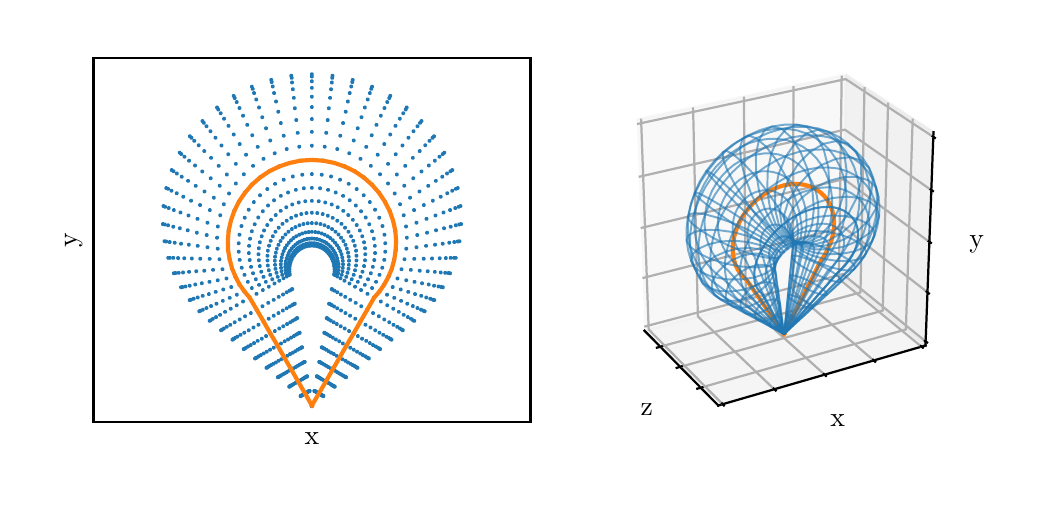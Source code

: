 \begingroup%
\makeatletter%
\begin{pgfpicture}%
\pgfpathrectangle{\pgfpointorigin}{\pgfqpoint{5.0in}{2.3in}}%
\pgfusepath{use as bounding box, clip}%
\begin{pgfscope}%
\pgfsetbuttcap%
\pgfsetmiterjoin%
\definecolor{currentfill}{rgb}{1.0,1.0,1.0}%
\pgfsetfillcolor{currentfill}%
\pgfsetlinewidth{0.0pt}%
\definecolor{currentstroke}{rgb}{1.0,1.0,1.0}%
\pgfsetstrokecolor{currentstroke}%
\pgfsetdash{}{0pt}%
\pgfpathmoveto{\pgfqpoint{0.0in}{0.0in}}%
\pgfpathlineto{\pgfqpoint{5.0in}{0.0in}}%
\pgfpathlineto{\pgfqpoint{5.0in}{2.3in}}%
\pgfpathlineto{\pgfqpoint{0.0in}{2.3in}}%
\pgfpathclose%
\pgfusepath{fill}%
\end{pgfscope}%
\begin{pgfscope}%
\pgfsetbuttcap%
\pgfsetmiterjoin%
\definecolor{currentfill}{rgb}{1.0,1.0,1.0}%
\pgfsetfillcolor{currentfill}%
\pgfsetlinewidth{0.0pt}%
\definecolor{currentstroke}{rgb}{0.0,0.0,0.0}%
\pgfsetstrokecolor{currentstroke}%
\pgfsetstrokeopacity{0.0}%
\pgfsetdash{}{0pt}%
\pgfpathmoveto{\pgfqpoint{0.329in}{0.329in}}%
\pgfpathlineto{\pgfqpoint{2.514in}{0.329in}}%
\pgfpathlineto{\pgfqpoint{2.514in}{2.15in}}%
\pgfpathlineto{\pgfqpoint{0.329in}{2.15in}}%
\pgfpathclose%
\pgfusepath{fill}%
\end{pgfscope}%
\begin{pgfscope}%
\pgfpathrectangle{\pgfqpoint{0.329in}{0.329in}}{\pgfqpoint{2.186in}{1.821in}}%
\pgfusepath{clip}%
\pgfsetbuttcap%
\pgfsetroundjoin%
\definecolor{currentfill}{rgb}{0.122,0.467,0.706}%
\pgfsetfillcolor{currentfill}%
\pgfsetlinewidth{1.004pt}%
\definecolor{currentstroke}{rgb}{0.122,0.467,0.706}%
\pgfsetstrokecolor{currentstroke}%
\pgfsetdash{}{0pt}%
\pgfsys@defobject{currentmarker}{\pgfqpoint{-0.003in}{-0.003in}}{\pgfqpoint{0.003in}{0.003in}}{%
\pgfpathmoveto{\pgfqpoint{0.0in}{-0.003in}}%
\pgfpathcurveto{\pgfqpoint{0.001in}{-0.003in}}{\pgfqpoint{0.002in}{-0.003in}}{\pgfqpoint{0.002in}{-0.002in}}%
\pgfpathcurveto{\pgfqpoint{0.003in}{-0.002in}}{\pgfqpoint{0.003in}{-0.001in}}{\pgfqpoint{0.003in}{0.0in}}%
\pgfpathcurveto{\pgfqpoint{0.003in}{0.001in}}{\pgfqpoint{0.003in}{0.002in}}{\pgfqpoint{0.002in}{0.002in}}%
\pgfpathcurveto{\pgfqpoint{0.002in}{0.003in}}{\pgfqpoint{0.001in}{0.003in}}{\pgfqpoint{0.0in}{0.003in}}%
\pgfpathcurveto{\pgfqpoint{-0.001in}{0.003in}}{\pgfqpoint{-0.002in}{0.003in}}{\pgfqpoint{-0.002in}{0.002in}}%
\pgfpathcurveto{\pgfqpoint{-0.003in}{0.002in}}{\pgfqpoint{-0.003in}{0.001in}}{\pgfqpoint{-0.003in}{0.0in}}%
\pgfpathcurveto{\pgfqpoint{-0.003in}{-0.001in}}{\pgfqpoint{-0.003in}{-0.002in}}{\pgfqpoint{-0.002in}{-0.002in}}%
\pgfpathcurveto{\pgfqpoint{-0.002in}{-0.003in}}{\pgfqpoint{-0.001in}{-0.003in}}{\pgfqpoint{0.0in}{-0.003in}}%
\pgfpathclose%
\pgfusepath{stroke,fill}%
}%
\begin{pgfscope}%
\pgfsys@transformshift{1.421in}{0.411in}%
\pgfsys@useobject{currentmarker}{}%
\end{pgfscope}%
\begin{pgfscope}%
\pgfsys@transformshift{1.421in}{0.411in}%
\pgfsys@useobject{currentmarker}{}%
\end{pgfscope}%
\begin{pgfscope}%
\pgfsys@transformshift{1.421in}{0.411in}%
\pgfsys@useobject{currentmarker}{}%
\end{pgfscope}%
\begin{pgfscope}%
\pgfsys@transformshift{1.421in}{0.411in}%
\pgfsys@useobject{currentmarker}{}%
\end{pgfscope}%
\begin{pgfscope}%
\pgfsys@transformshift{1.421in}{0.411in}%
\pgfsys@useobject{currentmarker}{}%
\end{pgfscope}%
\begin{pgfscope}%
\pgfsys@transformshift{1.421in}{0.411in}%
\pgfsys@useobject{currentmarker}{}%
\end{pgfscope}%
\begin{pgfscope}%
\pgfsys@transformshift{1.421in}{0.411in}%
\pgfsys@useobject{currentmarker}{}%
\end{pgfscope}%
\begin{pgfscope}%
\pgfsys@transformshift{1.421in}{0.411in}%
\pgfsys@useobject{currentmarker}{}%
\end{pgfscope}%
\begin{pgfscope}%
\pgfsys@transformshift{1.421in}{0.411in}%
\pgfsys@useobject{currentmarker}{}%
\end{pgfscope}%
\begin{pgfscope}%
\pgfsys@transformshift{1.421in}{0.411in}%
\pgfsys@useobject{currentmarker}{}%
\end{pgfscope}%
\begin{pgfscope}%
\pgfsys@transformshift{1.421in}{0.411in}%
\pgfsys@useobject{currentmarker}{}%
\end{pgfscope}%
\begin{pgfscope}%
\pgfsys@transformshift{1.421in}{0.411in}%
\pgfsys@useobject{currentmarker}{}%
\end{pgfscope}%
\begin{pgfscope}%
\pgfsys@transformshift{1.421in}{0.411in}%
\pgfsys@useobject{currentmarker}{}%
\end{pgfscope}%
\begin{pgfscope}%
\pgfsys@transformshift{1.421in}{0.411in}%
\pgfsys@useobject{currentmarker}{}%
\end{pgfscope}%
\begin{pgfscope}%
\pgfsys@transformshift{1.421in}{0.411in}%
\pgfsys@useobject{currentmarker}{}%
\end{pgfscope}%
\begin{pgfscope}%
\pgfsys@transformshift{1.421in}{0.411in}%
\pgfsys@useobject{currentmarker}{}%
\end{pgfscope}%
\begin{pgfscope}%
\pgfsys@transformshift{1.421in}{0.411in}%
\pgfsys@useobject{currentmarker}{}%
\end{pgfscope}%
\begin{pgfscope}%
\pgfsys@transformshift{1.421in}{0.411in}%
\pgfsys@useobject{currentmarker}{}%
\end{pgfscope}%
\begin{pgfscope}%
\pgfsys@transformshift{1.421in}{0.411in}%
\pgfsys@useobject{currentmarker}{}%
\end{pgfscope}%
\begin{pgfscope}%
\pgfsys@transformshift{1.421in}{0.411in}%
\pgfsys@useobject{currentmarker}{}%
\end{pgfscope}%
\begin{pgfscope}%
\pgfsys@transformshift{1.456in}{0.471in}%
\pgfsys@useobject{currentmarker}{}%
\end{pgfscope}%
\begin{pgfscope}%
\pgfsys@transformshift{1.463in}{0.467in}%
\pgfsys@useobject{currentmarker}{}%
\end{pgfscope}%
\begin{pgfscope}%
\pgfsys@transformshift{1.47in}{0.463in}%
\pgfsys@useobject{currentmarker}{}%
\end{pgfscope}%
\begin{pgfscope}%
\pgfsys@transformshift{1.475in}{0.46in}%
\pgfsys@useobject{currentmarker}{}%
\end{pgfscope}%
\begin{pgfscope}%
\pgfsys@transformshift{1.478in}{0.459in}%
\pgfsys@useobject{currentmarker}{}%
\end{pgfscope}%
\begin{pgfscope}%
\pgfsys@transformshift{1.478in}{0.458in}%
\pgfsys@useobject{currentmarker}{}%
\end{pgfscope}%
\begin{pgfscope}%
\pgfsys@transformshift{1.476in}{0.459in}%
\pgfsys@useobject{currentmarker}{}%
\end{pgfscope}%
\begin{pgfscope}%
\pgfsys@transformshift{1.472in}{0.462in}%
\pgfsys@useobject{currentmarker}{}%
\end{pgfscope}%
\begin{pgfscope}%
\pgfsys@transformshift{1.467in}{0.465in}%
\pgfsys@useobject{currentmarker}{}%
\end{pgfscope}%
\begin{pgfscope}%
\pgfsys@transformshift{1.46in}{0.469in}%
\pgfsys@useobject{currentmarker}{}%
\end{pgfscope}%
\begin{pgfscope}%
\pgfsys@transformshift{1.452in}{0.473in}%
\pgfsys@useobject{currentmarker}{}%
\end{pgfscope}%
\begin{pgfscope}%
\pgfsys@transformshift{1.445in}{0.477in}%
\pgfsys@useobject{currentmarker}{}%
\end{pgfscope}%
\begin{pgfscope}%
\pgfsys@transformshift{1.44in}{0.481in}%
\pgfsys@useobject{currentmarker}{}%
\end{pgfscope}%
\begin{pgfscope}%
\pgfsys@transformshift{1.435in}{0.483in}%
\pgfsys@useobject{currentmarker}{}%
\end{pgfscope}%
\begin{pgfscope}%
\pgfsys@transformshift{1.434in}{0.484in}%
\pgfsys@useobject{currentmarker}{}%
\end{pgfscope}%
\begin{pgfscope}%
\pgfsys@transformshift{1.434in}{0.484in}%
\pgfsys@useobject{currentmarker}{}%
\end{pgfscope}%
\begin{pgfscope}%
\pgfsys@transformshift{1.437in}{0.482in}%
\pgfsys@useobject{currentmarker}{}%
\end{pgfscope}%
\begin{pgfscope}%
\pgfsys@transformshift{1.442in}{0.479in}%
\pgfsys@useobject{currentmarker}{}%
\end{pgfscope}%
\begin{pgfscope}%
\pgfsys@transformshift{1.449in}{0.475in}%
\pgfsys@useobject{currentmarker}{}%
\end{pgfscope}%
\begin{pgfscope}%
\pgfsys@transformshift{1.456in}{0.471in}%
\pgfsys@useobject{currentmarker}{}%
\end{pgfscope}%
\begin{pgfscope}%
\pgfsys@transformshift{1.491in}{0.531in}%
\pgfsys@useobject{currentmarker}{}%
\end{pgfscope}%
\begin{pgfscope}%
\pgfsys@transformshift{1.505in}{0.523in}%
\pgfsys@useobject{currentmarker}{}%
\end{pgfscope}%
\begin{pgfscope}%
\pgfsys@transformshift{1.518in}{0.515in}%
\pgfsys@useobject{currentmarker}{}%
\end{pgfscope}%
\begin{pgfscope}%
\pgfsys@transformshift{1.528in}{0.509in}%
\pgfsys@useobject{currentmarker}{}%
\end{pgfscope}%
\begin{pgfscope}%
\pgfsys@transformshift{1.534in}{0.506in}%
\pgfsys@useobject{currentmarker}{}%
\end{pgfscope}%
\begin{pgfscope}%
\pgfsys@transformshift{1.535in}{0.505in}%
\pgfsys@useobject{currentmarker}{}%
\end{pgfscope}%
\begin{pgfscope}%
\pgfsys@transformshift{1.531in}{0.507in}%
\pgfsys@useobject{currentmarker}{}%
\end{pgfscope}%
\begin{pgfscope}%
\pgfsys@transformshift{1.523in}{0.512in}%
\pgfsys@useobject{currentmarker}{}%
\end{pgfscope}%
\begin{pgfscope}%
\pgfsys@transformshift{1.512in}{0.519in}%
\pgfsys@useobject{currentmarker}{}%
\end{pgfscope}%
\begin{pgfscope}%
\pgfsys@transformshift{1.498in}{0.527in}%
\pgfsys@useobject{currentmarker}{}%
\end{pgfscope}%
\begin{pgfscope}%
\pgfsys@transformshift{1.483in}{0.535in}%
\pgfsys@useobject{currentmarker}{}%
\end{pgfscope}%
\begin{pgfscope}%
\pgfsys@transformshift{1.469in}{0.543in}%
\pgfsys@useobject{currentmarker}{}%
\end{pgfscope}%
\begin{pgfscope}%
\pgfsys@transformshift{1.458in}{0.55in}%
\pgfsys@useobject{currentmarker}{}%
\end{pgfscope}%
\begin{pgfscope}%
\pgfsys@transformshift{1.45in}{0.555in}%
\pgfsys@useobject{currentmarker}{}%
\end{pgfscope}%
\begin{pgfscope}%
\pgfsys@transformshift{1.446in}{0.557in}%
\pgfsys@useobject{currentmarker}{}%
\end{pgfscope}%
\begin{pgfscope}%
\pgfsys@transformshift{1.447in}{0.556in}%
\pgfsys@useobject{currentmarker}{}%
\end{pgfscope}%
\begin{pgfscope}%
\pgfsys@transformshift{1.453in}{0.553in}%
\pgfsys@useobject{currentmarker}{}%
\end{pgfscope}%
\begin{pgfscope}%
\pgfsys@transformshift{1.463in}{0.547in}%
\pgfsys@useobject{currentmarker}{}%
\end{pgfscope}%
\begin{pgfscope}%
\pgfsys@transformshift{1.476in}{0.539in}%
\pgfsys@useobject{currentmarker}{}%
\end{pgfscope}%
\begin{pgfscope}%
\pgfsys@transformshift{1.491in}{0.531in}%
\pgfsys@useobject{currentmarker}{}%
\end{pgfscope}%
\begin{pgfscope}%
\pgfsys@transformshift{1.525in}{0.591in}%
\pgfsys@useobject{currentmarker}{}%
\end{pgfscope}%
\begin{pgfscope}%
\pgfsys@transformshift{1.547in}{0.578in}%
\pgfsys@useobject{currentmarker}{}%
\end{pgfscope}%
\begin{pgfscope}%
\pgfsys@transformshift{1.566in}{0.567in}%
\pgfsys@useobject{currentmarker}{}%
\end{pgfscope}%
\begin{pgfscope}%
\pgfsys@transformshift{1.581in}{0.558in}%
\pgfsys@useobject{currentmarker}{}%
\end{pgfscope}%
\begin{pgfscope}%
\pgfsys@transformshift{1.59in}{0.553in}%
\pgfsys@useobject{currentmarker}{}%
\end{pgfscope}%
\begin{pgfscope}%
\pgfsys@transformshift{1.592in}{0.552in}%
\pgfsys@useobject{currentmarker}{}%
\end{pgfscope}%
\begin{pgfscope}%
\pgfsys@transformshift{1.587in}{0.555in}%
\pgfsys@useobject{currentmarker}{}%
\end{pgfscope}%
\begin{pgfscope}%
\pgfsys@transformshift{1.574in}{0.562in}%
\pgfsys@useobject{currentmarker}{}%
\end{pgfscope}%
\begin{pgfscope}%
\pgfsys@transformshift{1.557in}{0.572in}%
\pgfsys@useobject{currentmarker}{}%
\end{pgfscope}%
\begin{pgfscope}%
\pgfsys@transformshift{1.536in}{0.585in}%
\pgfsys@useobject{currentmarker}{}%
\end{pgfscope}%
\begin{pgfscope}%
\pgfsys@transformshift{1.514in}{0.597in}%
\pgfsys@useobject{currentmarker}{}%
\end{pgfscope}%
\begin{pgfscope}%
\pgfsys@transformshift{1.493in}{0.609in}%
\pgfsys@useobject{currentmarker}{}%
\end{pgfscope}%
\begin{pgfscope}%
\pgfsys@transformshift{1.476in}{0.619in}%
\pgfsys@useobject{currentmarker}{}%
\end{pgfscope}%
\begin{pgfscope}%
\pgfsys@transformshift{1.464in}{0.626in}%
\pgfsys@useobject{currentmarker}{}%
\end{pgfscope}%
\begin{pgfscope}%
\pgfsys@transformshift{1.458in}{0.629in}%
\pgfsys@useobject{currentmarker}{}%
\end{pgfscope}%
\begin{pgfscope}%
\pgfsys@transformshift{1.46in}{0.628in}%
\pgfsys@useobject{currentmarker}{}%
\end{pgfscope}%
\begin{pgfscope}%
\pgfsys@transformshift{1.469in}{0.623in}%
\pgfsys@useobject{currentmarker}{}%
\end{pgfscope}%
\begin{pgfscope}%
\pgfsys@transformshift{1.484in}{0.615in}%
\pgfsys@useobject{currentmarker}{}%
\end{pgfscope}%
\begin{pgfscope}%
\pgfsys@transformshift{1.503in}{0.603in}%
\pgfsys@useobject{currentmarker}{}%
\end{pgfscope}%
\begin{pgfscope}%
\pgfsys@transformshift{1.525in}{0.591in}%
\pgfsys@useobject{currentmarker}{}%
\end{pgfscope}%
\begin{pgfscope}%
\pgfsys@transformshift{1.56in}{0.651in}%
\pgfsys@useobject{currentmarker}{}%
\end{pgfscope}%
\begin{pgfscope}%
\pgfsys@transformshift{1.589in}{0.634in}%
\pgfsys@useobject{currentmarker}{}%
\end{pgfscope}%
\begin{pgfscope}%
\pgfsys@transformshift{1.615in}{0.619in}%
\pgfsys@useobject{currentmarker}{}%
\end{pgfscope}%
\begin{pgfscope}%
\pgfsys@transformshift{1.635in}{0.608in}%
\pgfsys@useobject{currentmarker}{}%
\end{pgfscope}%
\begin{pgfscope}%
\pgfsys@transformshift{1.646in}{0.601in}%
\pgfsys@useobject{currentmarker}{}%
\end{pgfscope}%
\begin{pgfscope}%
\pgfsys@transformshift{1.649in}{0.599in}%
\pgfsys@useobject{currentmarker}{}%
\end{pgfscope}%
\begin{pgfscope}%
\pgfsys@transformshift{1.642in}{0.603in}%
\pgfsys@useobject{currentmarker}{}%
\end{pgfscope}%
\begin{pgfscope}%
\pgfsys@transformshift{1.625in}{0.613in}%
\pgfsys@useobject{currentmarker}{}%
\end{pgfscope}%
\begin{pgfscope}%
\pgfsys@transformshift{1.602in}{0.626in}%
\pgfsys@useobject{currentmarker}{}%
\end{pgfscope}%
\begin{pgfscope}%
\pgfsys@transformshift{1.574in}{0.642in}%
\pgfsys@useobject{currentmarker}{}%
\end{pgfscope}%
\begin{pgfscope}%
\pgfsys@transformshift{1.545in}{0.659in}%
\pgfsys@useobject{currentmarker}{}%
\end{pgfscope}%
\begin{pgfscope}%
\pgfsys@transformshift{1.517in}{0.675in}%
\pgfsys@useobject{currentmarker}{}%
\end{pgfscope}%
\begin{pgfscope}%
\pgfsys@transformshift{1.494in}{0.689in}%
\pgfsys@useobject{currentmarker}{}%
\end{pgfscope}%
\begin{pgfscope}%
\pgfsys@transformshift{1.478in}{0.698in}%
\pgfsys@useobject{currentmarker}{}%
\end{pgfscope}%
\begin{pgfscope}%
\pgfsys@transformshift{1.47in}{0.702in}%
\pgfsys@useobject{currentmarker}{}%
\end{pgfscope}%
\begin{pgfscope}%
\pgfsys@transformshift{1.473in}{0.701in}%
\pgfsys@useobject{currentmarker}{}%
\end{pgfscope}%
\begin{pgfscope}%
\pgfsys@transformshift{1.485in}{0.694in}%
\pgfsys@useobject{currentmarker}{}%
\end{pgfscope}%
\begin{pgfscope}%
\pgfsys@transformshift{1.505in}{0.682in}%
\pgfsys@useobject{currentmarker}{}%
\end{pgfscope}%
\begin{pgfscope}%
\pgfsys@transformshift{1.531in}{0.668in}%
\pgfsys@useobject{currentmarker}{}%
\end{pgfscope}%
\begin{pgfscope}%
\pgfsys@transformshift{1.56in}{0.651in}%
\pgfsys@useobject{currentmarker}{}%
\end{pgfscope}%
\begin{pgfscope}%
\pgfsys@transformshift{1.594in}{0.711in}%
\pgfsys@useobject{currentmarker}{}%
\end{pgfscope}%
\begin{pgfscope}%
\pgfsys@transformshift{1.63in}{0.69in}%
\pgfsys@useobject{currentmarker}{}%
\end{pgfscope}%
\begin{pgfscope}%
\pgfsys@transformshift{1.663in}{0.671in}%
\pgfsys@useobject{currentmarker}{}%
\end{pgfscope}%
\begin{pgfscope}%
\pgfsys@transformshift{1.688in}{0.657in}%
\pgfsys@useobject{currentmarker}{}%
\end{pgfscope}%
\begin{pgfscope}%
\pgfsys@transformshift{1.703in}{0.648in}%
\pgfsys@useobject{currentmarker}{}%
\end{pgfscope}%
\begin{pgfscope}%
\pgfsys@transformshift{1.706in}{0.646in}%
\pgfsys@useobject{currentmarker}{}%
\end{pgfscope}%
\begin{pgfscope}%
\pgfsys@transformshift{1.697in}{0.651in}%
\pgfsys@useobject{currentmarker}{}%
\end{pgfscope}%
\begin{pgfscope}%
\pgfsys@transformshift{1.676in}{0.663in}%
\pgfsys@useobject{currentmarker}{}%
\end{pgfscope}%
\begin{pgfscope}%
\pgfsys@transformshift{1.647in}{0.68in}%
\pgfsys@useobject{currentmarker}{}%
\end{pgfscope}%
\begin{pgfscope}%
\pgfsys@transformshift{1.613in}{0.7in}%
\pgfsys@useobject{currentmarker}{}%
\end{pgfscope}%
\begin{pgfscope}%
\pgfsys@transformshift{1.576in}{0.721in}%
\pgfsys@useobject{currentmarker}{}%
\end{pgfscope}%
\begin{pgfscope}%
\pgfsys@transformshift{1.541in}{0.741in}%
\pgfsys@useobject{currentmarker}{}%
\end{pgfscope}%
\begin{pgfscope}%
\pgfsys@transformshift{1.512in}{0.758in}%
\pgfsys@useobject{currentmarker}{}%
\end{pgfscope}%
\begin{pgfscope}%
\pgfsys@transformshift{1.492in}{0.77in}%
\pgfsys@useobject{currentmarker}{}%
\end{pgfscope}%
\begin{pgfscope}%
\pgfsys@transformshift{1.483in}{0.775in}%
\pgfsys@useobject{currentmarker}{}%
\end{pgfscope}%
\begin{pgfscope}%
\pgfsys@transformshift{1.486in}{0.773in}%
\pgfsys@useobject{currentmarker}{}%
\end{pgfscope}%
\begin{pgfscope}%
\pgfsys@transformshift{1.501in}{0.765in}%
\pgfsys@useobject{currentmarker}{}%
\end{pgfscope}%
\begin{pgfscope}%
\pgfsys@transformshift{1.526in}{0.75in}%
\pgfsys@useobject{currentmarker}{}%
\end{pgfscope}%
\begin{pgfscope}%
\pgfsys@transformshift{1.558in}{0.732in}%
\pgfsys@useobject{currentmarker}{}%
\end{pgfscope}%
\begin{pgfscope}%
\pgfsys@transformshift{1.594in}{0.711in}%
\pgfsys@useobject{currentmarker}{}%
\end{pgfscope}%
\begin{pgfscope}%
\pgfsys@transformshift{1.629in}{0.77in}%
\pgfsys@useobject{currentmarker}{}%
\end{pgfscope}%
\begin{pgfscope}%
\pgfsys@transformshift{1.672in}{0.745in}%
\pgfsys@useobject{currentmarker}{}%
\end{pgfscope}%
\begin{pgfscope}%
\pgfsys@transformshift{1.711in}{0.723in}%
\pgfsys@useobject{currentmarker}{}%
\end{pgfscope}%
\begin{pgfscope}%
\pgfsys@transformshift{1.741in}{0.706in}%
\pgfsys@useobject{currentmarker}{}%
\end{pgfscope}%
\begin{pgfscope}%
\pgfsys@transformshift{1.759in}{0.695in}%
\pgfsys@useobject{currentmarker}{}%
\end{pgfscope}%
\begin{pgfscope}%
\pgfsys@transformshift{1.762in}{0.693in}%
\pgfsys@useobject{currentmarker}{}%
\end{pgfscope}%
\begin{pgfscope}%
\pgfsys@transformshift{1.752in}{0.699in}%
\pgfsys@useobject{currentmarker}{}%
\end{pgfscope}%
\begin{pgfscope}%
\pgfsys@transformshift{1.727in}{0.713in}%
\pgfsys@useobject{currentmarker}{}%
\end{pgfscope}%
\begin{pgfscope}%
\pgfsys@transformshift{1.693in}{0.734in}%
\pgfsys@useobject{currentmarker}{}%
\end{pgfscope}%
\begin{pgfscope}%
\pgfsys@transformshift{1.651in}{0.758in}%
\pgfsys@useobject{currentmarker}{}%
\end{pgfscope}%
\begin{pgfscope}%
\pgfsys@transformshift{1.607in}{0.783in}%
\pgfsys@useobject{currentmarker}{}%
\end{pgfscope}%
\begin{pgfscope}%
\pgfsys@transformshift{1.565in}{0.807in}%
\pgfsys@useobject{currentmarker}{}%
\end{pgfscope}%
\begin{pgfscope}%
\pgfsys@transformshift{1.53in}{0.827in}%
\pgfsys@useobject{currentmarker}{}%
\end{pgfscope}%
\begin{pgfscope}%
\pgfsys@transformshift{1.506in}{0.841in}%
\pgfsys@useobject{currentmarker}{}%
\end{pgfscope}%
\begin{pgfscope}%
\pgfsys@transformshift{1.495in}{0.848in}%
\pgfsys@useobject{currentmarker}{}%
\end{pgfscope}%
\begin{pgfscope}%
\pgfsys@transformshift{1.499in}{0.846in}%
\pgfsys@useobject{currentmarker}{}%
\end{pgfscope}%
\begin{pgfscope}%
\pgfsys@transformshift{1.516in}{0.835in}%
\pgfsys@useobject{currentmarker}{}%
\end{pgfscope}%
\begin{pgfscope}%
\pgfsys@transformshift{1.546in}{0.818in}%
\pgfsys@useobject{currentmarker}{}%
\end{pgfscope}%
\begin{pgfscope}%
\pgfsys@transformshift{1.585in}{0.796in}%
\pgfsys@useobject{currentmarker}{}%
\end{pgfscope}%
\begin{pgfscope}%
\pgfsys@transformshift{1.629in}{0.77in}%
\pgfsys@useobject{currentmarker}{}%
\end{pgfscope}%
\begin{pgfscope}%
\pgfsys@transformshift{1.663in}{0.83in}%
\pgfsys@useobject{currentmarker}{}%
\end{pgfscope}%
\begin{pgfscope}%
\pgfsys@transformshift{1.714in}{0.801in}%
\pgfsys@useobject{currentmarker}{}%
\end{pgfscope}%
\begin{pgfscope}%
\pgfsys@transformshift{1.759in}{0.775in}%
\pgfsys@useobject{currentmarker}{}%
\end{pgfscope}%
\begin{pgfscope}%
\pgfsys@transformshift{1.794in}{0.755in}%
\pgfsys@useobject{currentmarker}{}%
\end{pgfscope}%
\begin{pgfscope}%
\pgfsys@transformshift{1.815in}{0.743in}%
\pgfsys@useobject{currentmarker}{}%
\end{pgfscope}%
\begin{pgfscope}%
\pgfsys@transformshift{1.819in}{0.74in}%
\pgfsys@useobject{currentmarker}{}%
\end{pgfscope}%
\begin{pgfscope}%
\pgfsys@transformshift{1.807in}{0.748in}%
\pgfsys@useobject{currentmarker}{}%
\end{pgfscope}%
\begin{pgfscope}%
\pgfsys@transformshift{1.778in}{0.764in}%
\pgfsys@useobject{currentmarker}{}%
\end{pgfscope}%
\begin{pgfscope}%
\pgfsys@transformshift{1.738in}{0.787in}%
\pgfsys@useobject{currentmarker}{}%
\end{pgfscope}%
\begin{pgfscope}%
\pgfsys@transformshift{1.689in}{0.815in}%
\pgfsys@useobject{currentmarker}{}%
\end{pgfscope}%
\begin{pgfscope}%
\pgfsys@transformshift{1.638in}{0.845in}%
\pgfsys@useobject{currentmarker}{}%
\end{pgfscope}%
\begin{pgfscope}%
\pgfsys@transformshift{1.589in}{0.873in}%
\pgfsys@useobject{currentmarker}{}%
\end{pgfscope}%
\begin{pgfscope}%
\pgfsys@transformshift{1.548in}{0.897in}%
\pgfsys@useobject{currentmarker}{}%
\end{pgfscope}%
\begin{pgfscope}%
\pgfsys@transformshift{1.52in}{0.913in}%
\pgfsys@useobject{currentmarker}{}%
\end{pgfscope}%
\begin{pgfscope}%
\pgfsys@transformshift{1.507in}{0.92in}%
\pgfsys@useobject{currentmarker}{}%
\end{pgfscope}%
\begin{pgfscope}%
\pgfsys@transformshift{1.512in}{0.918in}%
\pgfsys@useobject{currentmarker}{}%
\end{pgfscope}%
\begin{pgfscope}%
\pgfsys@transformshift{1.532in}{0.906in}%
\pgfsys@useobject{currentmarker}{}%
\end{pgfscope}%
\begin{pgfscope}%
\pgfsys@transformshift{1.567in}{0.886in}%
\pgfsys@useobject{currentmarker}{}%
\end{pgfscope}%
\begin{pgfscope}%
\pgfsys@transformshift{1.612in}{0.86in}%
\pgfsys@useobject{currentmarker}{}%
\end{pgfscope}%
\begin{pgfscope}%
\pgfsys@transformshift{1.663in}{0.83in}%
\pgfsys@useobject{currentmarker}{}%
\end{pgfscope}%
\begin{pgfscope}%
\pgfsys@transformshift{1.698in}{0.89in}%
\pgfsys@useobject{currentmarker}{}%
\end{pgfscope}%
\begin{pgfscope}%
\pgfsys@transformshift{1.756in}{0.857in}%
\pgfsys@useobject{currentmarker}{}%
\end{pgfscope}%
\begin{pgfscope}%
\pgfsys@transformshift{1.808in}{0.827in}%
\pgfsys@useobject{currentmarker}{}%
\end{pgfscope}%
\begin{pgfscope}%
\pgfsys@transformshift{1.848in}{0.804in}%
\pgfsys@useobject{currentmarker}{}%
\end{pgfscope}%
\begin{pgfscope}%
\pgfsys@transformshift{1.871in}{0.79in}%
\pgfsys@useobject{currentmarker}{}%
\end{pgfscope}%
\begin{pgfscope}%
\pgfsys@transformshift{1.876in}{0.787in}%
\pgfsys@useobject{currentmarker}{}%
\end{pgfscope}%
\begin{pgfscope}%
\pgfsys@transformshift{1.862in}{0.796in}%
\pgfsys@useobject{currentmarker}{}%
\end{pgfscope}%
\begin{pgfscope}%
\pgfsys@transformshift{1.829in}{0.814in}%
\pgfsys@useobject{currentmarker}{}%
\end{pgfscope}%
\begin{pgfscope}%
\pgfsys@transformshift{1.783in}{0.841in}%
\pgfsys@useobject{currentmarker}{}%
\end{pgfscope}%
\begin{pgfscope}%
\pgfsys@transformshift{1.727in}{0.873in}%
\pgfsys@useobject{currentmarker}{}%
\end{pgfscope}%
\begin{pgfscope}%
\pgfsys@transformshift{1.668in}{0.907in}%
\pgfsys@useobject{currentmarker}{}%
\end{pgfscope}%
\begin{pgfscope}%
\pgfsys@transformshift{1.613in}{0.939in}%
\pgfsys@useobject{currentmarker}{}%
\end{pgfscope}%
\begin{pgfscope}%
\pgfsys@transformshift{1.566in}{0.966in}%
\pgfsys@useobject{currentmarker}{}%
\end{pgfscope}%
\begin{pgfscope}%
\pgfsys@transformshift{1.534in}{0.985in}%
\pgfsys@useobject{currentmarker}{}%
\end{pgfscope}%
\begin{pgfscope}%
\pgfsys@transformshift{1.52in}{0.993in}%
\pgfsys@useobject{currentmarker}{}%
\end{pgfscope}%
\begin{pgfscope}%
\pgfsys@transformshift{1.524in}{0.99in}%
\pgfsys@useobject{currentmarker}{}%
\end{pgfscope}%
\begin{pgfscope}%
\pgfsys@transformshift{1.548in}{0.977in}%
\pgfsys@useobject{currentmarker}{}%
\end{pgfscope}%
\begin{pgfscope}%
\pgfsys@transformshift{1.588in}{0.954in}%
\pgfsys@useobject{currentmarker}{}%
\end{pgfscope}%
\begin{pgfscope}%
\pgfsys@transformshift{1.64in}{0.924in}%
\pgfsys@useobject{currentmarker}{}%
\end{pgfscope}%
\begin{pgfscope}%
\pgfsys@transformshift{1.698in}{0.89in}%
\pgfsys@useobject{currentmarker}{}%
\end{pgfscope}%
\begin{pgfscope}%
\pgfsys@transformshift{1.732in}{0.95in}%
\pgfsys@useobject{currentmarker}{}%
\end{pgfscope}%
\begin{pgfscope}%
\pgfsys@transformshift{1.798in}{0.912in}%
\pgfsys@useobject{currentmarker}{}%
\end{pgfscope}%
\begin{pgfscope}%
\pgfsys@transformshift{1.856in}{0.879in}%
\pgfsys@useobject{currentmarker}{}%
\end{pgfscope}%
\begin{pgfscope}%
\pgfsys@transformshift{1.901in}{0.853in}%
\pgfsys@useobject{currentmarker}{}%
\end{pgfscope}%
\begin{pgfscope}%
\pgfsys@transformshift{1.927in}{0.837in}%
\pgfsys@useobject{currentmarker}{}%
\end{pgfscope}%
\begin{pgfscope}%
\pgfsys@transformshift{1.933in}{0.834in}%
\pgfsys@useobject{currentmarker}{}%
\end{pgfscope}%
\begin{pgfscope}%
\pgfsys@transformshift{1.917in}{0.844in}%
\pgfsys@useobject{currentmarker}{}%
\end{pgfscope}%
\begin{pgfscope}%
\pgfsys@transformshift{1.88in}{0.864in}%
\pgfsys@useobject{currentmarker}{}%
\end{pgfscope}%
\begin{pgfscope}%
\pgfsys@transformshift{1.828in}{0.895in}%
\pgfsys@useobject{currentmarker}{}%
\end{pgfscope}%
\begin{pgfscope}%
\pgfsys@transformshift{1.766in}{0.931in}%
\pgfsys@useobject{currentmarker}{}%
\end{pgfscope}%
\begin{pgfscope}%
\pgfsys@transformshift{1.699in}{0.969in}%
\pgfsys@useobject{currentmarker}{}%
\end{pgfscope}%
\begin{pgfscope}%
\pgfsys@transformshift{1.637in}{1.005in}%
\pgfsys@useobject{currentmarker}{}%
\end{pgfscope}%
\begin{pgfscope}%
\pgfsys@transformshift{1.584in}{1.035in}%
\pgfsys@useobject{currentmarker}{}%
\end{pgfscope}%
\begin{pgfscope}%
\pgfsys@transformshift{1.548in}{1.056in}%
\pgfsys@useobject{currentmarker}{}%
\end{pgfscope}%
\begin{pgfscope}%
\pgfsys@transformshift{1.532in}{1.066in}%
\pgfsys@useobject{currentmarker}{}%
\end{pgfscope}%
\begin{pgfscope}%
\pgfsys@transformshift{1.537in}{1.063in}%
\pgfsys@useobject{currentmarker}{}%
\end{pgfscope}%
\begin{pgfscope}%
\pgfsys@transformshift{1.564in}{1.047in}%
\pgfsys@useobject{currentmarker}{}%
\end{pgfscope}%
\begin{pgfscope}%
\pgfsys@transformshift{1.609in}{1.021in}%
\pgfsys@useobject{currentmarker}{}%
\end{pgfscope}%
\begin{pgfscope}%
\pgfsys@transformshift{1.667in}{0.988in}%
\pgfsys@useobject{currentmarker}{}%
\end{pgfscope}%
\begin{pgfscope}%
\pgfsys@transformshift{1.732in}{0.95in}%
\pgfsys@useobject{currentmarker}{}%
\end{pgfscope}%
\begin{pgfscope}%
\pgfsys@transformshift{1.759in}{0.981in}%
\pgfsys@useobject{currentmarker}{}%
\end{pgfscope}%
\begin{pgfscope}%
\pgfsys@transformshift{1.833in}{0.949in}%
\pgfsys@useobject{currentmarker}{}%
\end{pgfscope}%
\begin{pgfscope}%
\pgfsys@transformshift{1.898in}{0.92in}%
\pgfsys@useobject{currentmarker}{}%
\end{pgfscope}%
\begin{pgfscope}%
\pgfsys@transformshift{1.949in}{0.898in}%
\pgfsys@useobject{currentmarker}{}%
\end{pgfscope}%
\begin{pgfscope}%
\pgfsys@transformshift{1.979in}{0.885in}%
\pgfsys@useobject{currentmarker}{}%
\end{pgfscope}%
\begin{pgfscope}%
\pgfsys@transformshift{1.985in}{0.882in}%
\pgfsys@useobject{currentmarker}{}%
\end{pgfscope}%
\begin{pgfscope}%
\pgfsys@transformshift{1.967in}{0.89in}%
\pgfsys@useobject{currentmarker}{}%
\end{pgfscope}%
\begin{pgfscope}%
\pgfsys@transformshift{1.926in}{0.908in}%
\pgfsys@useobject{currentmarker}{}%
\end{pgfscope}%
\begin{pgfscope}%
\pgfsys@transformshift{1.867in}{0.934in}%
\pgfsys@useobject{currentmarker}{}%
\end{pgfscope}%
\begin{pgfscope}%
\pgfsys@transformshift{1.797in}{0.965in}%
\pgfsys@useobject{currentmarker}{}%
\end{pgfscope}%
\begin{pgfscope}%
\pgfsys@transformshift{1.722in}{0.998in}%
\pgfsys@useobject{currentmarker}{}%
\end{pgfscope}%
\begin{pgfscope}%
\pgfsys@transformshift{1.651in}{1.029in}%
\pgfsys@useobject{currentmarker}{}%
\end{pgfscope}%
\begin{pgfscope}%
\pgfsys@transformshift{1.593in}{1.054in}%
\pgfsys@useobject{currentmarker}{}%
\end{pgfscope}%
\begin{pgfscope}%
\pgfsys@transformshift{1.552in}{1.072in}%
\pgfsys@useobject{currentmarker}{}%
\end{pgfscope}%
\begin{pgfscope}%
\pgfsys@transformshift{1.534in}{1.08in}%
\pgfsys@useobject{currentmarker}{}%
\end{pgfscope}%
\begin{pgfscope}%
\pgfsys@transformshift{1.54in}{1.078in}%
\pgfsys@useobject{currentmarker}{}%
\end{pgfscope}%
\begin{pgfscope}%
\pgfsys@transformshift{1.57in}{1.064in}%
\pgfsys@useobject{currentmarker}{}%
\end{pgfscope}%
\begin{pgfscope}%
\pgfsys@transformshift{1.62in}{1.042in}%
\pgfsys@useobject{currentmarker}{}%
\end{pgfscope}%
\begin{pgfscope}%
\pgfsys@transformshift{1.686in}{1.014in}%
\pgfsys@useobject{currentmarker}{}%
\end{pgfscope}%
\begin{pgfscope}%
\pgfsys@transformshift{1.759in}{0.981in}%
\pgfsys@useobject{currentmarker}{}%
\end{pgfscope}%
\begin{pgfscope}%
\pgfsys@transformshift{1.783in}{1.016in}%
\pgfsys@useobject{currentmarker}{}%
\end{pgfscope}%
\begin{pgfscope}%
\pgfsys@transformshift{1.865in}{0.991in}%
\pgfsys@useobject{currentmarker}{}%
\end{pgfscope}%
\begin{pgfscope}%
\pgfsys@transformshift{1.937in}{0.968in}%
\pgfsys@useobject{currentmarker}{}%
\end{pgfscope}%
\begin{pgfscope}%
\pgfsys@transformshift{1.993in}{0.951in}%
\pgfsys@useobject{currentmarker}{}%
\end{pgfscope}%
\begin{pgfscope}%
\pgfsys@transformshift{2.026in}{0.94in}%
\pgfsys@useobject{currentmarker}{}%
\end{pgfscope}%
\begin{pgfscope}%
\pgfsys@transformshift{2.033in}{0.938in}%
\pgfsys@useobject{currentmarker}{}%
\end{pgfscope}%
\begin{pgfscope}%
\pgfsys@transformshift{2.013in}{0.945in}%
\pgfsys@useobject{currentmarker}{}%
\end{pgfscope}%
\begin{pgfscope}%
\pgfsys@transformshift{1.968in}{0.959in}%
\pgfsys@useobject{currentmarker}{}%
\end{pgfscope}%
\begin{pgfscope}%
\pgfsys@transformshift{1.903in}{0.979in}%
\pgfsys@useobject{currentmarker}{}%
\end{pgfscope}%
\begin{pgfscope}%
\pgfsys@transformshift{1.825in}{1.003in}%
\pgfsys@useobject{currentmarker}{}%
\end{pgfscope}%
\begin{pgfscope}%
\pgfsys@transformshift{1.742in}{1.029in}%
\pgfsys@useobject{currentmarker}{}%
\end{pgfscope}%
\begin{pgfscope}%
\pgfsys@transformshift{1.664in}{1.054in}%
\pgfsys@useobject{currentmarker}{}%
\end{pgfscope}%
\begin{pgfscope}%
\pgfsys@transformshift{1.599in}{1.074in}%
\pgfsys@useobject{currentmarker}{}%
\end{pgfscope}%
\begin{pgfscope}%
\pgfsys@transformshift{1.554in}{1.088in}%
\pgfsys@useobject{currentmarker}{}%
\end{pgfscope}%
\begin{pgfscope}%
\pgfsys@transformshift{1.534in}{1.094in}%
\pgfsys@useobject{currentmarker}{}%
\end{pgfscope}%
\begin{pgfscope}%
\pgfsys@transformshift{1.541in}{1.092in}%
\pgfsys@useobject{currentmarker}{}%
\end{pgfscope}%
\begin{pgfscope}%
\pgfsys@transformshift{1.574in}{1.082in}%
\pgfsys@useobject{currentmarker}{}%
\end{pgfscope}%
\begin{pgfscope}%
\pgfsys@transformshift{1.63in}{1.064in}%
\pgfsys@useobject{currentmarker}{}%
\end{pgfscope}%
\begin{pgfscope}%
\pgfsys@transformshift{1.702in}{1.042in}%
\pgfsys@useobject{currentmarker}{}%
\end{pgfscope}%
\begin{pgfscope}%
\pgfsys@transformshift{1.783in}{1.016in}%
\pgfsys@useobject{currentmarker}{}%
\end{pgfscope}%
\begin{pgfscope}%
\pgfsys@transformshift{1.804in}{1.055in}%
\pgfsys@useobject{currentmarker}{}%
\end{pgfscope}%
\begin{pgfscope}%
\pgfsys@transformshift{1.893in}{1.037in}%
\pgfsys@useobject{currentmarker}{}%
\end{pgfscope}%
\begin{pgfscope}%
\pgfsys@transformshift{1.972in}{1.022in}%
\pgfsys@useobject{currentmarker}{}%
\end{pgfscope}%
\begin{pgfscope}%
\pgfsys@transformshift{2.032in}{1.01in}%
\pgfsys@useobject{currentmarker}{}%
\end{pgfscope}%
\begin{pgfscope}%
\pgfsys@transformshift{2.068in}{1.003in}%
\pgfsys@useobject{currentmarker}{}%
\end{pgfscope}%
\begin{pgfscope}%
\pgfsys@transformshift{2.076in}{1.002in}%
\pgfsys@useobject{currentmarker}{}%
\end{pgfscope}%
\begin{pgfscope}%
\pgfsys@transformshift{2.054in}{1.006in}%
\pgfsys@useobject{currentmarker}{}%
\end{pgfscope}%
\begin{pgfscope}%
\pgfsys@transformshift{2.005in}{1.016in}%
\pgfsys@useobject{currentmarker}{}%
\end{pgfscope}%
\begin{pgfscope}%
\pgfsys@transformshift{1.934in}{1.029in}%
\pgfsys@useobject{currentmarker}{}%
\end{pgfscope}%
\begin{pgfscope}%
\pgfsys@transformshift{1.849in}{1.046in}%
\pgfsys@useobject{currentmarker}{}%
\end{pgfscope}%
\begin{pgfscope}%
\pgfsys@transformshift{1.759in}{1.064in}%
\pgfsys@useobject{currentmarker}{}%
\end{pgfscope}%
\begin{pgfscope}%
\pgfsys@transformshift{1.674in}{1.08in}%
\pgfsys@useobject{currentmarker}{}%
\end{pgfscope}%
\begin{pgfscope}%
\pgfsys@transformshift{1.604in}{1.094in}%
\pgfsys@useobject{currentmarker}{}%
\end{pgfscope}%
\begin{pgfscope}%
\pgfsys@transformshift{1.555in}{1.104in}%
\pgfsys@useobject{currentmarker}{}%
\end{pgfscope}%
\begin{pgfscope}%
\pgfsys@transformshift{1.532in}{1.108in}%
\pgfsys@useobject{currentmarker}{}%
\end{pgfscope}%
\begin{pgfscope}%
\pgfsys@transformshift{1.54in}{1.106in}%
\pgfsys@useobject{currentmarker}{}%
\end{pgfscope}%
\begin{pgfscope}%
\pgfsys@transformshift{1.576in}{1.099in}%
\pgfsys@useobject{currentmarker}{}%
\end{pgfscope}%
\begin{pgfscope}%
\pgfsys@transformshift{1.637in}{1.087in}%
\pgfsys@useobject{currentmarker}{}%
\end{pgfscope}%
\begin{pgfscope}%
\pgfsys@transformshift{1.716in}{1.072in}%
\pgfsys@useobject{currentmarker}{}%
\end{pgfscope}%
\begin{pgfscope}%
\pgfsys@transformshift{1.804in}{1.055in}%
\pgfsys@useobject{currentmarker}{}%
\end{pgfscope}%
\begin{pgfscope}%
\pgfsys@transformshift{1.821in}{1.096in}%
\pgfsys@useobject{currentmarker}{}%
\end{pgfscope}%
\begin{pgfscope}%
\pgfsys@transformshift{1.916in}{1.089in}%
\pgfsys@useobject{currentmarker}{}%
\end{pgfscope}%
\begin{pgfscope}%
\pgfsys@transformshift{2.0in}{1.082in}%
\pgfsys@useobject{currentmarker}{}%
\end{pgfscope}%
\begin{pgfscope}%
\pgfsys@transformshift{2.065in}{1.076in}%
\pgfsys@useobject{currentmarker}{}%
\end{pgfscope}%
\begin{pgfscope}%
\pgfsys@transformshift{2.104in}{1.073in}%
\pgfsys@useobject{currentmarker}{}%
\end{pgfscope}%
\begin{pgfscope}%
\pgfsys@transformshift{2.112in}{1.072in}%
\pgfsys@useobject{currentmarker}{}%
\end{pgfscope}%
\begin{pgfscope}%
\pgfsys@transformshift{2.088in}{1.074in}%
\pgfsys@useobject{currentmarker}{}%
\end{pgfscope}%
\begin{pgfscope}%
\pgfsys@transformshift{2.036in}{1.079in}%
\pgfsys@useobject{currentmarker}{}%
\end{pgfscope}%
\begin{pgfscope}%
\pgfsys@transformshift{1.96in}{1.085in}%
\pgfsys@useobject{currentmarker}{}%
\end{pgfscope}%
\begin{pgfscope}%
\pgfsys@transformshift{1.869in}{1.092in}%
\pgfsys@useobject{currentmarker}{}%
\end{pgfscope}%
\begin{pgfscope}%
\pgfsys@transformshift{1.773in}{1.1in}%
\pgfsys@useobject{currentmarker}{}%
\end{pgfscope}%
\begin{pgfscope}%
\pgfsys@transformshift{1.682in}{1.108in}%
\pgfsys@useobject{currentmarker}{}%
\end{pgfscope}%
\begin{pgfscope}%
\pgfsys@transformshift{1.606in}{1.114in}%
\pgfsys@useobject{currentmarker}{}%
\end{pgfscope}%
\begin{pgfscope}%
\pgfsys@transformshift{1.554in}{1.119in}%
\pgfsys@useobject{currentmarker}{}%
\end{pgfscope}%
\begin{pgfscope}%
\pgfsys@transformshift{1.53in}{1.121in}%
\pgfsys@useobject{currentmarker}{}%
\end{pgfscope}%
\begin{pgfscope}%
\pgfsys@transformshift{1.538in}{1.12in}%
\pgfsys@useobject{currentmarker}{}%
\end{pgfscope}%
\begin{pgfscope}%
\pgfsys@transformshift{1.577in}{1.117in}%
\pgfsys@useobject{currentmarker}{}%
\end{pgfscope}%
\begin{pgfscope}%
\pgfsys@transformshift{1.642in}{1.111in}%
\pgfsys@useobject{currentmarker}{}%
\end{pgfscope}%
\begin{pgfscope}%
\pgfsys@transformshift{1.726in}{1.104in}%
\pgfsys@useobject{currentmarker}{}%
\end{pgfscope}%
\begin{pgfscope}%
\pgfsys@transformshift{1.821in}{1.096in}%
\pgfsys@useobject{currentmarker}{}%
\end{pgfscope}%
\begin{pgfscope}%
\pgfsys@transformshift{1.833in}{1.141in}%
\pgfsys@useobject{currentmarker}{}%
\end{pgfscope}%
\begin{pgfscope}%
\pgfsys@transformshift{1.933in}{1.144in}%
\pgfsys@useobject{currentmarker}{}%
\end{pgfscope}%
\begin{pgfscope}%
\pgfsys@transformshift{2.022in}{1.146in}%
\pgfsys@useobject{currentmarker}{}%
\end{pgfscope}%
\begin{pgfscope}%
\pgfsys@transformshift{2.091in}{1.148in}%
\pgfsys@useobject{currentmarker}{}%
\end{pgfscope}%
\begin{pgfscope}%
\pgfsys@transformshift{2.132in}{1.149in}%
\pgfsys@useobject{currentmarker}{}%
\end{pgfscope}%
\begin{pgfscope}%
\pgfsys@transformshift{2.14in}{1.149in}%
\pgfsys@useobject{currentmarker}{}%
\end{pgfscope}%
\begin{pgfscope}%
\pgfsys@transformshift{2.115in}{1.149in}%
\pgfsys@useobject{currentmarker}{}%
\end{pgfscope}%
\begin{pgfscope}%
\pgfsys@transformshift{2.06in}{1.147in}%
\pgfsys@useobject{currentmarker}{}%
\end{pgfscope}%
\begin{pgfscope}%
\pgfsys@transformshift{1.98in}{1.145in}%
\pgfsys@useobject{currentmarker}{}%
\end{pgfscope}%
\begin{pgfscope}%
\pgfsys@transformshift{1.884in}{1.142in}%
\pgfsys@useobject{currentmarker}{}%
\end{pgfscope}%
\begin{pgfscope}%
\pgfsys@transformshift{1.783in}{1.139in}%
\pgfsys@useobject{currentmarker}{}%
\end{pgfscope}%
\begin{pgfscope}%
\pgfsys@transformshift{1.687in}{1.137in}%
\pgfsys@useobject{currentmarker}{}%
\end{pgfscope}%
\begin{pgfscope}%
\pgfsys@transformshift{1.607in}{1.135in}%
\pgfsys@useobject{currentmarker}{}%
\end{pgfscope}%
\begin{pgfscope}%
\pgfsys@transformshift{1.551in}{1.133in}%
\pgfsys@useobject{currentmarker}{}%
\end{pgfscope}%
\begin{pgfscope}%
\pgfsys@transformshift{1.527in}{1.132in}%
\pgfsys@useobject{currentmarker}{}%
\end{pgfscope}%
\begin{pgfscope}%
\pgfsys@transformshift{1.535in}{1.133in}%
\pgfsys@useobject{currentmarker}{}%
\end{pgfscope}%
\begin{pgfscope}%
\pgfsys@transformshift{1.576in}{1.134in}%
\pgfsys@useobject{currentmarker}{}%
\end{pgfscope}%
\begin{pgfscope}%
\pgfsys@transformshift{1.644in}{1.136in}%
\pgfsys@useobject{currentmarker}{}%
\end{pgfscope}%
\begin{pgfscope}%
\pgfsys@transformshift{1.733in}{1.138in}%
\pgfsys@useobject{currentmarker}{}%
\end{pgfscope}%
\begin{pgfscope}%
\pgfsys@transformshift{1.833in}{1.141in}%
\pgfsys@useobject{currentmarker}{}%
\end{pgfscope}%
\begin{pgfscope}%
\pgfsys@transformshift{1.84in}{1.188in}%
\pgfsys@useobject{currentmarker}{}%
\end{pgfscope}%
\begin{pgfscope}%
\pgfsys@transformshift{1.944in}{1.202in}%
\pgfsys@useobject{currentmarker}{}%
\end{pgfscope}%
\begin{pgfscope}%
\pgfsys@transformshift{2.037in}{1.215in}%
\pgfsys@useobject{currentmarker}{}%
\end{pgfscope}%
\begin{pgfscope}%
\pgfsys@transformshift{2.108in}{1.225in}%
\pgfsys@useobject{currentmarker}{}%
\end{pgfscope}%
\begin{pgfscope}%
\pgfsys@transformshift{2.15in}{1.231in}%
\pgfsys@useobject{currentmarker}{}%
\end{pgfscope}%
\begin{pgfscope}%
\pgfsys@transformshift{2.159in}{1.232in}%
\pgfsys@useobject{currentmarker}{}%
\end{pgfscope}%
\begin{pgfscope}%
\pgfsys@transformshift{2.133in}{1.228in}%
\pgfsys@useobject{currentmarker}{}%
\end{pgfscope}%
\begin{pgfscope}%
\pgfsys@transformshift{2.075in}{1.22in}%
\pgfsys@useobject{currentmarker}{}%
\end{pgfscope}%
\begin{pgfscope}%
\pgfsys@transformshift{1.992in}{1.209in}%
\pgfsys@useobject{currentmarker}{}%
\end{pgfscope}%
\begin{pgfscope}%
\pgfsys@transformshift{1.893in}{1.195in}%
\pgfsys@useobject{currentmarker}{}%
\end{pgfscope}%
\begin{pgfscope}%
\pgfsys@transformshift{1.788in}{1.18in}%
\pgfsys@useobject{currentmarker}{}%
\end{pgfscope}%
\begin{pgfscope}%
\pgfsys@transformshift{1.688in}{1.167in}%
\pgfsys@useobject{currentmarker}{}%
\end{pgfscope}%
\begin{pgfscope}%
\pgfsys@transformshift{1.605in}{1.155in}%
\pgfsys@useobject{currentmarker}{}%
\end{pgfscope}%
\begin{pgfscope}%
\pgfsys@transformshift{1.548in}{1.147in}%
\pgfsys@useobject{currentmarker}{}%
\end{pgfscope}%
\begin{pgfscope}%
\pgfsys@transformshift{1.522in}{1.143in}%
\pgfsys@useobject{currentmarker}{}%
\end{pgfscope}%
\begin{pgfscope}%
\pgfsys@transformshift{1.531in}{1.145in}%
\pgfsys@useobject{currentmarker}{}%
\end{pgfscope}%
\begin{pgfscope}%
\pgfsys@transformshift{1.573in}{1.151in}%
\pgfsys@useobject{currentmarker}{}%
\end{pgfscope}%
\begin{pgfscope}%
\pgfsys@transformshift{1.644in}{1.16in}%
\pgfsys@useobject{currentmarker}{}%
\end{pgfscope}%
\begin{pgfscope}%
\pgfsys@transformshift{1.737in}{1.173in}%
\pgfsys@useobject{currentmarker}{}%
\end{pgfscope}%
\begin{pgfscope}%
\pgfsys@transformshift{1.84in}{1.188in}%
\pgfsys@useobject{currentmarker}{}%
\end{pgfscope}%
\begin{pgfscope}%
\pgfsys@transformshift{1.842in}{1.236in}%
\pgfsys@useobject{currentmarker}{}%
\end{pgfscope}%
\begin{pgfscope}%
\pgfsys@transformshift{1.948in}{1.263in}%
\pgfsys@useobject{currentmarker}{}%
\end{pgfscope}%
\begin{pgfscope}%
\pgfsys@transformshift{2.042in}{1.287in}%
\pgfsys@useobject{currentmarker}{}%
\end{pgfscope}%
\begin{pgfscope}%
\pgfsys@transformshift{2.115in}{1.305in}%
\pgfsys@useobject{currentmarker}{}%
\end{pgfscope}%
\begin{pgfscope}%
\pgfsys@transformshift{2.158in}{1.316in}%
\pgfsys@useobject{currentmarker}{}%
\end{pgfscope}%
\begin{pgfscope}%
\pgfsys@transformshift{2.167in}{1.318in}%
\pgfsys@useobject{currentmarker}{}%
\end{pgfscope}%
\begin{pgfscope}%
\pgfsys@transformshift{2.141in}{1.312in}%
\pgfsys@useobject{currentmarker}{}%
\end{pgfscope}%
\begin{pgfscope}%
\pgfsys@transformshift{2.082in}{1.297in}%
\pgfsys@useobject{currentmarker}{}%
\end{pgfscope}%
\begin{pgfscope}%
\pgfsys@transformshift{1.997in}{1.275in}%
\pgfsys@useobject{currentmarker}{}%
\end{pgfscope}%
\begin{pgfscope}%
\pgfsys@transformshift{1.896in}{1.25in}%
\pgfsys@useobject{currentmarker}{}%
\end{pgfscope}%
\begin{pgfscope}%
\pgfsys@transformshift{1.788in}{1.222in}%
\pgfsys@useobject{currentmarker}{}%
\end{pgfscope}%
\begin{pgfscope}%
\pgfsys@transformshift{1.687in}{1.197in}%
\pgfsys@useobject{currentmarker}{}%
\end{pgfscope}%
\begin{pgfscope}%
\pgfsys@transformshift{1.602in}{1.175in}%
\pgfsys@useobject{currentmarker}{}%
\end{pgfscope}%
\begin{pgfscope}%
\pgfsys@transformshift{1.543in}{1.16in}%
\pgfsys@useobject{currentmarker}{}%
\end{pgfscope}%
\begin{pgfscope}%
\pgfsys@transformshift{1.517in}{1.154in}%
\pgfsys@useobject{currentmarker}{}%
\end{pgfscope}%
\begin{pgfscope}%
\pgfsys@transformshift{1.526in}{1.156in}%
\pgfsys@useobject{currentmarker}{}%
\end{pgfscope}%
\begin{pgfscope}%
\pgfsys@transformshift{1.569in}{1.167in}%
\pgfsys@useobject{currentmarker}{}%
\end{pgfscope}%
\begin{pgfscope}%
\pgfsys@transformshift{1.642in}{1.185in}%
\pgfsys@useobject{currentmarker}{}%
\end{pgfscope}%
\begin{pgfscope}%
\pgfsys@transformshift{1.736in}{1.209in}%
\pgfsys@useobject{currentmarker}{}%
\end{pgfscope}%
\begin{pgfscope}%
\pgfsys@transformshift{1.842in}{1.236in}%
\pgfsys@useobject{currentmarker}{}%
\end{pgfscope}%
\begin{pgfscope}%
\pgfsys@transformshift{1.838in}{1.285in}%
\pgfsys@useobject{currentmarker}{}%
\end{pgfscope}%
\begin{pgfscope}%
\pgfsys@transformshift{1.944in}{1.325in}%
\pgfsys@useobject{currentmarker}{}%
\end{pgfscope}%
\begin{pgfscope}%
\pgfsys@transformshift{2.039in}{1.361in}%
\pgfsys@useobject{currentmarker}{}%
\end{pgfscope}%
\begin{pgfscope}%
\pgfsys@transformshift{2.112in}{1.388in}%
\pgfsys@useobject{currentmarker}{}%
\end{pgfscope}%
\begin{pgfscope}%
\pgfsys@transformshift{2.155in}{1.404in}%
\pgfsys@useobject{currentmarker}{}%
\end{pgfscope}%
\begin{pgfscope}%
\pgfsys@transformshift{2.164in}{1.408in}%
\pgfsys@useobject{currentmarker}{}%
\end{pgfscope}%
\begin{pgfscope}%
\pgfsys@transformshift{2.138in}{1.398in}%
\pgfsys@useobject{currentmarker}{}%
\end{pgfscope}%
\begin{pgfscope}%
\pgfsys@transformshift{2.079in}{1.376in}%
\pgfsys@useobject{currentmarker}{}%
\end{pgfscope}%
\begin{pgfscope}%
\pgfsys@transformshift{1.994in}{1.344in}%
\pgfsys@useobject{currentmarker}{}%
\end{pgfscope}%
\begin{pgfscope}%
\pgfsys@transformshift{1.892in}{1.306in}%
\pgfsys@useobject{currentmarker}{}%
\end{pgfscope}%
\begin{pgfscope}%
\pgfsys@transformshift{1.784in}{1.265in}%
\pgfsys@useobject{currentmarker}{}%
\end{pgfscope}%
\begin{pgfscope}%
\pgfsys@transformshift{1.682in}{1.227in}%
\pgfsys@useobject{currentmarker}{}%
\end{pgfscope}%
\begin{pgfscope}%
\pgfsys@transformshift{1.596in}{1.195in}%
\pgfsys@useobject{currentmarker}{}%
\end{pgfscope}%
\begin{pgfscope}%
\pgfsys@transformshift{1.537in}{1.173in}%
\pgfsys@useobject{currentmarker}{}%
\end{pgfscope}%
\begin{pgfscope}%
\pgfsys@transformshift{1.511in}{1.163in}%
\pgfsys@useobject{currentmarker}{}%
\end{pgfscope}%
\begin{pgfscope}%
\pgfsys@transformshift{1.52in}{1.166in}%
\pgfsys@useobject{currentmarker}{}%
\end{pgfscope}%
\begin{pgfscope}%
\pgfsys@transformshift{1.563in}{1.183in}%
\pgfsys@useobject{currentmarker}{}%
\end{pgfscope}%
\begin{pgfscope}%
\pgfsys@transformshift{1.636in}{1.21in}%
\pgfsys@useobject{currentmarker}{}%
\end{pgfscope}%
\begin{pgfscope}%
\pgfsys@transformshift{1.731in}{1.245in}%
\pgfsys@useobject{currentmarker}{}%
\end{pgfscope}%
\begin{pgfscope}%
\pgfsys@transformshift{1.838in}{1.285in}%
\pgfsys@useobject{currentmarker}{}%
\end{pgfscope}%
\begin{pgfscope}%
\pgfsys@transformshift{1.827in}{1.335in}%
\pgfsys@useobject{currentmarker}{}%
\end{pgfscope}%
\begin{pgfscope}%
\pgfsys@transformshift{1.932in}{1.388in}%
\pgfsys@useobject{currentmarker}{}%
\end{pgfscope}%
\begin{pgfscope}%
\pgfsys@transformshift{2.026in}{1.435in}%
\pgfsys@useobject{currentmarker}{}%
\end{pgfscope}%
\begin{pgfscope}%
\pgfsys@transformshift{2.098in}{1.472in}%
\pgfsys@useobject{currentmarker}{}%
\end{pgfscope}%
\begin{pgfscope}%
\pgfsys@transformshift{2.141in}{1.494in}%
\pgfsys@useobject{currentmarker}{}%
\end{pgfscope}%
\begin{pgfscope}%
\pgfsys@transformshift{2.15in}{1.498in}%
\pgfsys@useobject{currentmarker}{}%
\end{pgfscope}%
\begin{pgfscope}%
\pgfsys@transformshift{2.123in}{1.485in}%
\pgfsys@useobject{currentmarker}{}%
\end{pgfscope}%
\begin{pgfscope}%
\pgfsys@transformshift{2.065in}{1.455in}%
\pgfsys@useobject{currentmarker}{}%
\end{pgfscope}%
\begin{pgfscope}%
\pgfsys@transformshift{1.981in}{1.413in}%
\pgfsys@useobject{currentmarker}{}%
\end{pgfscope}%
\begin{pgfscope}%
\pgfsys@transformshift{1.88in}{1.362in}%
\pgfsys@useobject{currentmarker}{}%
\end{pgfscope}%
\begin{pgfscope}%
\pgfsys@transformshift{1.774in}{1.308in}%
\pgfsys@useobject{currentmarker}{}%
\end{pgfscope}%
\begin{pgfscope}%
\pgfsys@transformshift{1.673in}{1.257in}%
\pgfsys@useobject{currentmarker}{}%
\end{pgfscope}%
\begin{pgfscope}%
\pgfsys@transformshift{1.589in}{1.214in}%
\pgfsys@useobject{currentmarker}{}%
\end{pgfscope}%
\begin{pgfscope}%
\pgfsys@transformshift{1.53in}{1.185in}%
\pgfsys@useobject{currentmarker}{}%
\end{pgfscope}%
\begin{pgfscope}%
\pgfsys@transformshift{1.504in}{1.171in}%
\pgfsys@useobject{currentmarker}{}%
\end{pgfscope}%
\begin{pgfscope}%
\pgfsys@transformshift{1.513in}{1.176in}%
\pgfsys@useobject{currentmarker}{}%
\end{pgfscope}%
\begin{pgfscope}%
\pgfsys@transformshift{1.556in}{1.198in}%
\pgfsys@useobject{currentmarker}{}%
\end{pgfscope}%
\begin{pgfscope}%
\pgfsys@transformshift{1.628in}{1.234in}%
\pgfsys@useobject{currentmarker}{}%
\end{pgfscope}%
\begin{pgfscope}%
\pgfsys@transformshift{1.722in}{1.282in}%
\pgfsys@useobject{currentmarker}{}%
\end{pgfscope}%
\begin{pgfscope}%
\pgfsys@transformshift{1.827in}{1.335in}%
\pgfsys@useobject{currentmarker}{}%
\end{pgfscope}%
\begin{pgfscope}%
\pgfsys@transformshift{1.81in}{1.383in}%
\pgfsys@useobject{currentmarker}{}%
\end{pgfscope}%
\begin{pgfscope}%
\pgfsys@transformshift{1.912in}{1.45in}%
\pgfsys@useobject{currentmarker}{}%
\end{pgfscope}%
\begin{pgfscope}%
\pgfsys@transformshift{2.003in}{1.509in}%
\pgfsys@useobject{currentmarker}{}%
\end{pgfscope}%
\begin{pgfscope}%
\pgfsys@transformshift{2.073in}{1.555in}%
\pgfsys@useobject{currentmarker}{}%
\end{pgfscope}%
\begin{pgfscope}%
\pgfsys@transformshift{2.114in}{1.582in}%
\pgfsys@useobject{currentmarker}{}%
\end{pgfscope}%
\begin{pgfscope}%
\pgfsys@transformshift{2.123in}{1.588in}%
\pgfsys@useobject{currentmarker}{}%
\end{pgfscope}%
\begin{pgfscope}%
\pgfsys@transformshift{2.097in}{1.571in}%
\pgfsys@useobject{currentmarker}{}%
\end{pgfscope}%
\begin{pgfscope}%
\pgfsys@transformshift{2.041in}{1.534in}%
\pgfsys@useobject{currentmarker}{}%
\end{pgfscope}%
\begin{pgfscope}%
\pgfsys@transformshift{1.959in}{1.481in}%
\pgfsys@useobject{currentmarker}{}%
\end{pgfscope}%
\begin{pgfscope}%
\pgfsys@transformshift{1.862in}{1.417in}%
\pgfsys@useobject{currentmarker}{}%
\end{pgfscope}%
\begin{pgfscope}%
\pgfsys@transformshift{1.758in}{1.35in}%
\pgfsys@useobject{currentmarker}{}%
\end{pgfscope}%
\begin{pgfscope}%
\pgfsys@transformshift{1.661in}{1.286in}%
\pgfsys@useobject{currentmarker}{}%
\end{pgfscope}%
\begin{pgfscope}%
\pgfsys@transformshift{1.579in}{1.233in}%
\pgfsys@useobject{currentmarker}{}%
\end{pgfscope}%
\begin{pgfscope}%
\pgfsys@transformshift{1.523in}{1.196in}%
\pgfsys@useobject{currentmarker}{}%
\end{pgfscope}%
\begin{pgfscope}%
\pgfsys@transformshift{1.497in}{1.179in}%
\pgfsys@useobject{currentmarker}{}%
\end{pgfscope}%
\begin{pgfscope}%
\pgfsys@transformshift{1.506in}{1.185in}%
\pgfsys@useobject{currentmarker}{}%
\end{pgfscope}%
\begin{pgfscope}%
\pgfsys@transformshift{1.547in}{1.212in}%
\pgfsys@useobject{currentmarker}{}%
\end{pgfscope}%
\begin{pgfscope}%
\pgfsys@transformshift{1.617in}{1.257in}%
\pgfsys@useobject{currentmarker}{}%
\end{pgfscope}%
\begin{pgfscope}%
\pgfsys@transformshift{1.708in}{1.317in}%
\pgfsys@useobject{currentmarker}{}%
\end{pgfscope}%
\begin{pgfscope}%
\pgfsys@transformshift{1.81in}{1.383in}%
\pgfsys@useobject{currentmarker}{}%
\end{pgfscope}%
\begin{pgfscope}%
\pgfsys@transformshift{1.786in}{1.43in}%
\pgfsys@useobject{currentmarker}{}%
\end{pgfscope}%
\begin{pgfscope}%
\pgfsys@transformshift{1.883in}{1.51in}%
\pgfsys@useobject{currentmarker}{}%
\end{pgfscope}%
\begin{pgfscope}%
\pgfsys@transformshift{1.969in}{1.581in}%
\pgfsys@useobject{currentmarker}{}%
\end{pgfscope}%
\begin{pgfscope}%
\pgfsys@transformshift{2.036in}{1.635in}%
\pgfsys@useobject{currentmarker}{}%
\end{pgfscope}%
\begin{pgfscope}%
\pgfsys@transformshift{2.075in}{1.668in}%
\pgfsys@useobject{currentmarker}{}%
\end{pgfscope}%
\begin{pgfscope}%
\pgfsys@transformshift{2.083in}{1.675in}%
\pgfsys@useobject{currentmarker}{}%
\end{pgfscope}%
\begin{pgfscope}%
\pgfsys@transformshift{2.059in}{1.655in}%
\pgfsys@useobject{currentmarker}{}%
\end{pgfscope}%
\begin{pgfscope}%
\pgfsys@transformshift{2.006in}{1.611in}%
\pgfsys@useobject{currentmarker}{}%
\end{pgfscope}%
\begin{pgfscope}%
\pgfsys@transformshift{1.928in}{1.547in}%
\pgfsys@useobject{currentmarker}{}%
\end{pgfscope}%
\begin{pgfscope}%
\pgfsys@transformshift{1.835in}{1.471in}%
\pgfsys@useobject{currentmarker}{}%
\end{pgfscope}%
\begin{pgfscope}%
\pgfsys@transformshift{1.737in}{1.39in}%
\pgfsys@useobject{currentmarker}{}%
\end{pgfscope}%
\begin{pgfscope}%
\pgfsys@transformshift{1.645in}{1.313in}%
\pgfsys@useobject{currentmarker}{}%
\end{pgfscope}%
\begin{pgfscope}%
\pgfsys@transformshift{1.567in}{1.25in}%
\pgfsys@useobject{currentmarker}{}%
\end{pgfscope}%
\begin{pgfscope}%
\pgfsys@transformshift{1.514in}{1.206in}%
\pgfsys@useobject{currentmarker}{}%
\end{pgfscope}%
\begin{pgfscope}%
\pgfsys@transformshift{1.49in}{1.186in}%
\pgfsys@useobject{currentmarker}{}%
\end{pgfscope}%
\begin{pgfscope}%
\pgfsys@transformshift{1.498in}{1.193in}%
\pgfsys@useobject{currentmarker}{}%
\end{pgfscope}%
\begin{pgfscope}%
\pgfsys@transformshift{1.537in}{1.225in}%
\pgfsys@useobject{currentmarker}{}%
\end{pgfscope}%
\begin{pgfscope}%
\pgfsys@transformshift{1.604in}{1.28in}%
\pgfsys@useobject{currentmarker}{}%
\end{pgfscope}%
\begin{pgfscope}%
\pgfsys@transformshift{1.69in}{1.351in}%
\pgfsys@useobject{currentmarker}{}%
\end{pgfscope}%
\begin{pgfscope}%
\pgfsys@transformshift{1.786in}{1.43in}%
\pgfsys@useobject{currentmarker}{}%
\end{pgfscope}%
\begin{pgfscope}%
\pgfsys@transformshift{1.757in}{1.474in}%
\pgfsys@useobject{currentmarker}{}%
\end{pgfscope}%
\begin{pgfscope}%
\pgfsys@transformshift{1.846in}{1.566in}%
\pgfsys@useobject{currentmarker}{}%
\end{pgfscope}%
\begin{pgfscope}%
\pgfsys@transformshift{1.926in}{1.649in}%
\pgfsys@useobject{currentmarker}{}%
\end{pgfscope}%
\begin{pgfscope}%
\pgfsys@transformshift{1.988in}{1.712in}%
\pgfsys@useobject{currentmarker}{}%
\end{pgfscope}%
\begin{pgfscope}%
\pgfsys@transformshift{2.024in}{1.749in}%
\pgfsys@useobject{currentmarker}{}%
\end{pgfscope}%
\begin{pgfscope}%
\pgfsys@transformshift{2.032in}{1.757in}%
\pgfsys@useobject{currentmarker}{}%
\end{pgfscope}%
\begin{pgfscope}%
\pgfsys@transformshift{2.009in}{1.734in}%
\pgfsys@useobject{currentmarker}{}%
\end{pgfscope}%
\begin{pgfscope}%
\pgfsys@transformshift{1.96in}{1.683in}%
\pgfsys@useobject{currentmarker}{}%
\end{pgfscope}%
\begin{pgfscope}%
\pgfsys@transformshift{1.888in}{1.609in}%
\pgfsys@useobject{currentmarker}{}%
\end{pgfscope}%
\begin{pgfscope}%
\pgfsys@transformshift{1.802in}{1.521in}%
\pgfsys@useobject{currentmarker}{}%
\end{pgfscope}%
\begin{pgfscope}%
\pgfsys@transformshift{1.711in}{1.428in}%
\pgfsys@useobject{currentmarker}{}%
\end{pgfscope}%
\begin{pgfscope}%
\pgfsys@transformshift{1.626in}{1.339in}%
\pgfsys@useobject{currentmarker}{}%
\end{pgfscope}%
\begin{pgfscope}%
\pgfsys@transformshift{1.554in}{1.266in}%
\pgfsys@useobject{currentmarker}{}%
\end{pgfscope}%
\begin{pgfscope}%
\pgfsys@transformshift{1.504in}{1.215in}%
\pgfsys@useobject{currentmarker}{}%
\end{pgfscope}%
\begin{pgfscope}%
\pgfsys@transformshift{1.482in}{1.192in}%
\pgfsys@useobject{currentmarker}{}%
\end{pgfscope}%
\begin{pgfscope}%
\pgfsys@transformshift{1.489in}{1.199in}%
\pgfsys@useobject{currentmarker}{}%
\end{pgfscope}%
\begin{pgfscope}%
\pgfsys@transformshift{1.526in}{1.237in}%
\pgfsys@useobject{currentmarker}{}%
\end{pgfscope}%
\begin{pgfscope}%
\pgfsys@transformshift{1.587in}{1.3in}%
\pgfsys@useobject{currentmarker}{}%
\end{pgfscope}%
\begin{pgfscope}%
\pgfsys@transformshift{1.667in}{1.382in}%
\pgfsys@useobject{currentmarker}{}%
\end{pgfscope}%
\begin{pgfscope}%
\pgfsys@transformshift{1.757in}{1.474in}%
\pgfsys@useobject{currentmarker}{}%
\end{pgfscope}%
\begin{pgfscope}%
\pgfsys@transformshift{1.721in}{1.515in}%
\pgfsys@useobject{currentmarker}{}%
\end{pgfscope}%
\begin{pgfscope}%
\pgfsys@transformshift{1.802in}{1.619in}%
\pgfsys@useobject{currentmarker}{}%
\end{pgfscope}%
\begin{pgfscope}%
\pgfsys@transformshift{1.874in}{1.711in}%
\pgfsys@useobject{currentmarker}{}%
\end{pgfscope}%
\begin{pgfscope}%
\pgfsys@transformshift{1.929in}{1.782in}%
\pgfsys@useobject{currentmarker}{}%
\end{pgfscope}%
\begin{pgfscope}%
\pgfsys@transformshift{1.962in}{1.824in}%
\pgfsys@useobject{currentmarker}{}%
\end{pgfscope}%
\begin{pgfscope}%
\pgfsys@transformshift{1.969in}{1.833in}%
\pgfsys@useobject{currentmarker}{}%
\end{pgfscope}%
\begin{pgfscope}%
\pgfsys@transformshift{1.949in}{1.807in}%
\pgfsys@useobject{currentmarker}{}%
\end{pgfscope}%
\begin{pgfscope}%
\pgfsys@transformshift{1.904in}{1.75in}%
\pgfsys@useobject{currentmarker}{}%
\end{pgfscope}%
\begin{pgfscope}%
\pgfsys@transformshift{1.84in}{1.667in}%
\pgfsys@useobject{currentmarker}{}%
\end{pgfscope}%
\begin{pgfscope}%
\pgfsys@transformshift{1.762in}{1.567in}%
\pgfsys@useobject{currentmarker}{}%
\end{pgfscope}%
\begin{pgfscope}%
\pgfsys@transformshift{1.68in}{1.462in}%
\pgfsys@useobject{currentmarker}{}%
\end{pgfscope}%
\begin{pgfscope}%
\pgfsys@transformshift{1.603in}{1.363in}%
\pgfsys@useobject{currentmarker}{}%
\end{pgfscope}%
\begin{pgfscope}%
\pgfsys@transformshift{1.539in}{1.28in}%
\pgfsys@useobject{currentmarker}{}%
\end{pgfscope}%
\begin{pgfscope}%
\pgfsys@transformshift{1.494in}{1.223in}%
\pgfsys@useobject{currentmarker}{}%
\end{pgfscope}%
\begin{pgfscope}%
\pgfsys@transformshift{1.474in}{1.197in}%
\pgfsys@useobject{currentmarker}{}%
\end{pgfscope}%
\begin{pgfscope}%
\pgfsys@transformshift{1.481in}{1.206in}%
\pgfsys@useobject{currentmarker}{}%
\end{pgfscope}%
\begin{pgfscope}%
\pgfsys@transformshift{1.513in}{1.248in}%
\pgfsys@useobject{currentmarker}{}%
\end{pgfscope}%
\begin{pgfscope}%
\pgfsys@transformshift{1.569in}{1.319in}%
\pgfsys@useobject{currentmarker}{}%
\end{pgfscope}%
\begin{pgfscope}%
\pgfsys@transformshift{1.641in}{1.411in}%
\pgfsys@useobject{currentmarker}{}%
\end{pgfscope}%
\begin{pgfscope}%
\pgfsys@transformshift{1.721in}{1.515in}%
\pgfsys@useobject{currentmarker}{}%
\end{pgfscope}%
\begin{pgfscope}%
\pgfsys@transformshift{1.68in}{1.551in}%
\pgfsys@useobject{currentmarker}{}%
\end{pgfscope}%
\begin{pgfscope}%
\pgfsys@transformshift{1.75in}{1.665in}%
\pgfsys@useobject{currentmarker}{}%
\end{pgfscope}%
\begin{pgfscope}%
\pgfsys@transformshift{1.813in}{1.766in}%
\pgfsys@useobject{currentmarker}{}%
\end{pgfscope}%
\begin{pgfscope}%
\pgfsys@transformshift{1.861in}{1.845in}%
\pgfsys@useobject{currentmarker}{}%
\end{pgfscope}%
\begin{pgfscope}%
\pgfsys@transformshift{1.89in}{1.891in}%
\pgfsys@useobject{currentmarker}{}%
\end{pgfscope}%
\begin{pgfscope}%
\pgfsys@transformshift{1.895in}{1.901in}%
\pgfsys@useobject{currentmarker}{}%
\end{pgfscope}%
\begin{pgfscope}%
\pgfsys@transformshift{1.878in}{1.872in}%
\pgfsys@useobject{currentmarker}{}%
\end{pgfscope}%
\begin{pgfscope}%
\pgfsys@transformshift{1.839in}{1.809in}%
\pgfsys@useobject{currentmarker}{}%
\end{pgfscope}%
\begin{pgfscope}%
\pgfsys@transformshift{1.783in}{1.718in}%
\pgfsys@useobject{currentmarker}{}%
\end{pgfscope}%
\begin{pgfscope}%
\pgfsys@transformshift{1.716in}{1.609in}%
\pgfsys@useobject{currentmarker}{}%
\end{pgfscope}%
\begin{pgfscope}%
\pgfsys@transformshift{1.645in}{1.493in}%
\pgfsys@useobject{currentmarker}{}%
\end{pgfscope}%
\begin{pgfscope}%
\pgfsys@transformshift{1.578in}{1.384in}%
\pgfsys@useobject{currentmarker}{}%
\end{pgfscope}%
\begin{pgfscope}%
\pgfsys@transformshift{1.522in}{1.293in}%
\pgfsys@useobject{currentmarker}{}%
\end{pgfscope}%
\begin{pgfscope}%
\pgfsys@transformshift{1.483in}{1.23in}%
\pgfsys@useobject{currentmarker}{}%
\end{pgfscope}%
\begin{pgfscope}%
\pgfsys@transformshift{1.465in}{1.201in}%
\pgfsys@useobject{currentmarker}{}%
\end{pgfscope}%
\begin{pgfscope}%
\pgfsys@transformshift{1.471in}{1.211in}%
\pgfsys@useobject{currentmarker}{}%
\end{pgfscope}%
\begin{pgfscope}%
\pgfsys@transformshift{1.5in}{1.257in}%
\pgfsys@useobject{currentmarker}{}%
\end{pgfscope}%
\begin{pgfscope}%
\pgfsys@transformshift{1.548in}{1.335in}%
\pgfsys@useobject{currentmarker}{}%
\end{pgfscope}%
\begin{pgfscope}%
\pgfsys@transformshift{1.61in}{1.437in}%
\pgfsys@useobject{currentmarker}{}%
\end{pgfscope}%
\begin{pgfscope}%
\pgfsys@transformshift{1.68in}{1.551in}%
\pgfsys@useobject{currentmarker}{}%
\end{pgfscope}%
\begin{pgfscope}%
\pgfsys@transformshift{1.635in}{1.582in}%
\pgfsys@useobject{currentmarker}{}%
\end{pgfscope}%
\begin{pgfscope}%
\pgfsys@transformshift{1.693in}{1.704in}%
\pgfsys@useobject{currentmarker}{}%
\end{pgfscope}%
\begin{pgfscope}%
\pgfsys@transformshift{1.744in}{1.814in}%
\pgfsys@useobject{currentmarker}{}%
\end{pgfscope}%
\begin{pgfscope}%
\pgfsys@transformshift{1.784in}{1.898in}%
\pgfsys@useobject{currentmarker}{}%
\end{pgfscope}%
\begin{pgfscope}%
\pgfsys@transformshift{1.808in}{1.948in}%
\pgfsys@useobject{currentmarker}{}%
\end{pgfscope}%
\begin{pgfscope}%
\pgfsys@transformshift{1.813in}{1.959in}%
\pgfsys@useobject{currentmarker}{}%
\end{pgfscope}%
\begin{pgfscope}%
\pgfsys@transformshift{1.798in}{1.928in}%
\pgfsys@useobject{currentmarker}{}%
\end{pgfscope}%
\begin{pgfscope}%
\pgfsys@transformshift{1.766in}{1.86in}%
\pgfsys@useobject{currentmarker}{}%
\end{pgfscope}%
\begin{pgfscope}%
\pgfsys@transformshift{1.72in}{1.762in}%
\pgfsys@useobject{currentmarker}{}%
\end{pgfscope}%
\begin{pgfscope}%
\pgfsys@transformshift{1.664in}{1.644in}%
\pgfsys@useobject{currentmarker}{}%
\end{pgfscope}%
\begin{pgfscope}%
\pgfsys@transformshift{1.605in}{1.519in}%
\pgfsys@useobject{currentmarker}{}%
\end{pgfscope}%
\begin{pgfscope}%
\pgfsys@transformshift{1.55in}{1.402in}%
\pgfsys@useobject{currentmarker}{}%
\end{pgfscope}%
\begin{pgfscope}%
\pgfsys@transformshift{1.503in}{1.303in}%
\pgfsys@useobject{currentmarker}{}%
\end{pgfscope}%
\begin{pgfscope}%
\pgfsys@transformshift{1.471in}{1.235in}%
\pgfsys@useobject{currentmarker}{}%
\end{pgfscope}%
\begin{pgfscope}%
\pgfsys@transformshift{1.457in}{1.205in}%
\pgfsys@useobject{currentmarker}{}%
\end{pgfscope}%
\begin{pgfscope}%
\pgfsys@transformshift{1.462in}{1.215in}%
\pgfsys@useobject{currentmarker}{}%
\end{pgfscope}%
\begin{pgfscope}%
\pgfsys@transformshift{1.485in}{1.265in}%
\pgfsys@useobject{currentmarker}{}%
\end{pgfscope}%
\begin{pgfscope}%
\pgfsys@transformshift{1.525in}{1.349in}%
\pgfsys@useobject{currentmarker}{}%
\end{pgfscope}%
\begin{pgfscope}%
\pgfsys@transformshift{1.577in}{1.459in}%
\pgfsys@useobject{currentmarker}{}%
\end{pgfscope}%
\begin{pgfscope}%
\pgfsys@transformshift{1.635in}{1.582in}%
\pgfsys@useobject{currentmarker}{}%
\end{pgfscope}%
\begin{pgfscope}%
\pgfsys@transformshift{1.585in}{1.606in}%
\pgfsys@useobject{currentmarker}{}%
\end{pgfscope}%
\begin{pgfscope}%
\pgfsys@transformshift{1.63in}{1.736in}%
\pgfsys@useobject{currentmarker}{}%
\end{pgfscope}%
\begin{pgfscope}%
\pgfsys@transformshift{1.669in}{1.852in}%
\pgfsys@useobject{currentmarker}{}%
\end{pgfscope}%
\begin{pgfscope}%
\pgfsys@transformshift{1.7in}{1.941in}%
\pgfsys@useobject{currentmarker}{}%
\end{pgfscope}%
\begin{pgfscope}%
\pgfsys@transformshift{1.718in}{1.994in}%
\pgfsys@useobject{currentmarker}{}%
\end{pgfscope}%
\begin{pgfscope}%
\pgfsys@transformshift{1.722in}{2.005in}%
\pgfsys@useobject{currentmarker}{}%
\end{pgfscope}%
\begin{pgfscope}%
\pgfsys@transformshift{1.711in}{1.973in}%
\pgfsys@useobject{currentmarker}{}%
\end{pgfscope}%
\begin{pgfscope}%
\pgfsys@transformshift{1.686in}{1.901in}%
\pgfsys@useobject{currentmarker}{}%
\end{pgfscope}%
\begin{pgfscope}%
\pgfsys@transformshift{1.65in}{1.797in}%
\pgfsys@useobject{currentmarker}{}%
\end{pgfscope}%
\begin{pgfscope}%
\pgfsys@transformshift{1.608in}{1.672in}%
\pgfsys@useobject{currentmarker}{}%
\end{pgfscope}%
\begin{pgfscope}%
\pgfsys@transformshift{1.562in}{1.54in}%
\pgfsys@useobject{currentmarker}{}%
\end{pgfscope}%
\begin{pgfscope}%
\pgfsys@transformshift{1.52in}{1.416in}%
\pgfsys@useobject{currentmarker}{}%
\end{pgfscope}%
\begin{pgfscope}%
\pgfsys@transformshift{1.484in}{1.312in}%
\pgfsys@useobject{currentmarker}{}%
\end{pgfscope}%
\begin{pgfscope}%
\pgfsys@transformshift{1.459in}{1.24in}%
\pgfsys@useobject{currentmarker}{}%
\end{pgfscope}%
\begin{pgfscope}%
\pgfsys@transformshift{1.448in}{1.207in}%
\pgfsys@useobject{currentmarker}{}%
\end{pgfscope}%
\begin{pgfscope}%
\pgfsys@transformshift{1.452in}{1.218in}%
\pgfsys@useobject{currentmarker}{}%
\end{pgfscope}%
\begin{pgfscope}%
\pgfsys@transformshift{1.47in}{1.271in}%
\pgfsys@useobject{currentmarker}{}%
\end{pgfscope}%
\begin{pgfscope}%
\pgfsys@transformshift{1.501in}{1.36in}%
\pgfsys@useobject{currentmarker}{}%
\end{pgfscope}%
\begin{pgfscope}%
\pgfsys@transformshift{1.54in}{1.476in}%
\pgfsys@useobject{currentmarker}{}%
\end{pgfscope}%
\begin{pgfscope}%
\pgfsys@transformshift{1.585in}{1.606in}%
\pgfsys@useobject{currentmarker}{}%
\end{pgfscope}%
\begin{pgfscope}%
\pgfsys@transformshift{1.532in}{1.624in}%
\pgfsys@useobject{currentmarker}{}%
\end{pgfscope}%
\begin{pgfscope}%
\pgfsys@transformshift{1.563in}{1.76in}%
\pgfsys@useobject{currentmarker}{}%
\end{pgfscope}%
\begin{pgfscope}%
\pgfsys@transformshift{1.59in}{1.88in}%
\pgfsys@useobject{currentmarker}{}%
\end{pgfscope}%
\begin{pgfscope}%
\pgfsys@transformshift{1.61in}{1.973in}%
\pgfsys@useobject{currentmarker}{}%
\end{pgfscope}%
\begin{pgfscope}%
\pgfsys@transformshift{1.623in}{2.028in}%
\pgfsys@useobject{currentmarker}{}%
\end{pgfscope}%
\begin{pgfscope}%
\pgfsys@transformshift{1.625in}{2.039in}%
\pgfsys@useobject{currentmarker}{}%
\end{pgfscope}%
\begin{pgfscope}%
\pgfsys@transformshift{1.618in}{2.006in}%
\pgfsys@useobject{currentmarker}{}%
\end{pgfscope}%
\begin{pgfscope}%
\pgfsys@transformshift{1.601in}{1.931in}%
\pgfsys@useobject{currentmarker}{}%
\end{pgfscope}%
\begin{pgfscope}%
\pgfsys@transformshift{1.577in}{1.823in}%
\pgfsys@useobject{currentmarker}{}%
\end{pgfscope}%
\begin{pgfscope}%
\pgfsys@transformshift{1.548in}{1.693in}%
\pgfsys@useobject{currentmarker}{}%
\end{pgfscope}%
\begin{pgfscope}%
\pgfsys@transformshift{1.517in}{1.556in}%
\pgfsys@useobject{currentmarker}{}%
\end{pgfscope}%
\begin{pgfscope}%
\pgfsys@transformshift{1.488in}{1.426in}%
\pgfsys@useobject{currentmarker}{}%
\end{pgfscope}%
\begin{pgfscope}%
\pgfsys@transformshift{1.464in}{1.318in}%
\pgfsys@useobject{currentmarker}{}%
\end{pgfscope}%
\begin{pgfscope}%
\pgfsys@transformshift{1.447in}{1.243in}%
\pgfsys@useobject{currentmarker}{}%
\end{pgfscope}%
\begin{pgfscope}%
\pgfsys@transformshift{1.439in}{1.209in}%
\pgfsys@useobject{currentmarker}{}%
\end{pgfscope}%
\begin{pgfscope}%
\pgfsys@transformshift{1.442in}{1.221in}%
\pgfsys@useobject{currentmarker}{}%
\end{pgfscope}%
\begin{pgfscope}%
\pgfsys@transformshift{1.454in}{1.276in}%
\pgfsys@useobject{currentmarker}{}%
\end{pgfscope}%
\begin{pgfscope}%
\pgfsys@transformshift{1.475in}{1.368in}%
\pgfsys@useobject{currentmarker}{}%
\end{pgfscope}%
\begin{pgfscope}%
\pgfsys@transformshift{1.502in}{1.489in}%
\pgfsys@useobject{currentmarker}{}%
\end{pgfscope}%
\begin{pgfscope}%
\pgfsys@transformshift{1.532in}{1.624in}%
\pgfsys@useobject{currentmarker}{}%
\end{pgfscope}%
\begin{pgfscope}%
\pgfsys@transformshift{1.477in}{1.635in}%
\pgfsys@useobject{currentmarker}{}%
\end{pgfscope}%
\begin{pgfscope}%
\pgfsys@transformshift{1.493in}{1.774in}%
\pgfsys@useobject{currentmarker}{}%
\end{pgfscope}%
\begin{pgfscope}%
\pgfsys@transformshift{1.506in}{1.897in}%
\pgfsys@useobject{currentmarker}{}%
\end{pgfscope}%
\begin{pgfscope}%
\pgfsys@transformshift{1.517in}{1.992in}%
\pgfsys@useobject{currentmarker}{}%
\end{pgfscope}%
\begin{pgfscope}%
\pgfsys@transformshift{1.523in}{2.049in}%
\pgfsys@useobject{currentmarker}{}%
\end{pgfscope}%
\begin{pgfscope}%
\pgfsys@transformshift{1.524in}{2.06in}%
\pgfsys@useobject{currentmarker}{}%
\end{pgfscope}%
\begin{pgfscope}%
\pgfsys@transformshift{1.521in}{2.026in}%
\pgfsys@useobject{currentmarker}{}%
\end{pgfscope}%
\begin{pgfscope}%
\pgfsys@transformshift{1.512in}{1.949in}%
\pgfsys@useobject{currentmarker}{}%
\end{pgfscope}%
\begin{pgfscope}%
\pgfsys@transformshift{1.5in}{1.838in}%
\pgfsys@useobject{currentmarker}{}%
\end{pgfscope}%
\begin{pgfscope}%
\pgfsys@transformshift{1.485in}{1.705in}%
\pgfsys@useobject{currentmarker}{}%
\end{pgfscope}%
\begin{pgfscope}%
\pgfsys@transformshift{1.47in}{1.565in}%
\pgfsys@useobject{currentmarker}{}%
\end{pgfscope}%
\begin{pgfscope}%
\pgfsys@transformshift{1.455in}{1.432in}%
\pgfsys@useobject{currentmarker}{}%
\end{pgfscope}%
\begin{pgfscope}%
\pgfsys@transformshift{1.443in}{1.322in}%
\pgfsys@useobject{currentmarker}{}%
\end{pgfscope}%
\begin{pgfscope}%
\pgfsys@transformshift{1.434in}{1.245in}%
\pgfsys@useobject{currentmarker}{}%
\end{pgfscope}%
\begin{pgfscope}%
\pgfsys@transformshift{1.43in}{1.21in}%
\pgfsys@useobject{currentmarker}{}%
\end{pgfscope}%
\begin{pgfscope}%
\pgfsys@transformshift{1.432in}{1.222in}%
\pgfsys@useobject{currentmarker}{}%
\end{pgfscope}%
\begin{pgfscope}%
\pgfsys@transformshift{1.438in}{1.278in}%
\pgfsys@useobject{currentmarker}{}%
\end{pgfscope}%
\begin{pgfscope}%
\pgfsys@transformshift{1.448in}{1.373in}%
\pgfsys@useobject{currentmarker}{}%
\end{pgfscope}%
\begin{pgfscope}%
\pgfsys@transformshift{1.462in}{1.497in}%
\pgfsys@useobject{currentmarker}{}%
\end{pgfscope}%
\begin{pgfscope}%
\pgfsys@transformshift{1.477in}{1.635in}%
\pgfsys@useobject{currentmarker}{}%
\end{pgfscope}%
\begin{pgfscope}%
\pgfsys@transformshift{1.421in}{1.639in}%
\pgfsys@useobject{currentmarker}{}%
\end{pgfscope}%
\begin{pgfscope}%
\pgfsys@transformshift{1.421in}{1.779in}%
\pgfsys@useobject{currentmarker}{}%
\end{pgfscope}%
\begin{pgfscope}%
\pgfsys@transformshift{1.421in}{1.903in}%
\pgfsys@useobject{currentmarker}{}%
\end{pgfscope}%
\begin{pgfscope}%
\pgfsys@transformshift{1.421in}{1.999in}%
\pgfsys@useobject{currentmarker}{}%
\end{pgfscope}%
\begin{pgfscope}%
\pgfsys@transformshift{1.421in}{2.056in}%
\pgfsys@useobject{currentmarker}{}%
\end{pgfscope}%
\begin{pgfscope}%
\pgfsys@transformshift{1.421in}{2.067in}%
\pgfsys@useobject{currentmarker}{}%
\end{pgfscope}%
\begin{pgfscope}%
\pgfsys@transformshift{1.421in}{2.032in}%
\pgfsys@useobject{currentmarker}{}%
\end{pgfscope}%
\begin{pgfscope}%
\pgfsys@transformshift{1.421in}{1.955in}%
\pgfsys@useobject{currentmarker}{}%
\end{pgfscope}%
\begin{pgfscope}%
\pgfsys@transformshift{1.421in}{1.843in}%
\pgfsys@useobject{currentmarker}{}%
\end{pgfscope}%
\begin{pgfscope}%
\pgfsys@transformshift{1.421in}{1.71in}%
\pgfsys@useobject{currentmarker}{}%
\end{pgfscope}%
\begin{pgfscope}%
\pgfsys@transformshift{1.421in}{1.568in}%
\pgfsys@useobject{currentmarker}{}%
\end{pgfscope}%
\begin{pgfscope}%
\pgfsys@transformshift{1.421in}{1.434in}%
\pgfsys@useobject{currentmarker}{}%
\end{pgfscope}%
\begin{pgfscope}%
\pgfsys@transformshift{1.421in}{1.323in}%
\pgfsys@useobject{currentmarker}{}%
\end{pgfscope}%
\begin{pgfscope}%
\pgfsys@transformshift{1.421in}{1.246in}%
\pgfsys@useobject{currentmarker}{}%
\end{pgfscope}%
\begin{pgfscope}%
\pgfsys@transformshift{1.421in}{1.211in}%
\pgfsys@useobject{currentmarker}{}%
\end{pgfscope}%
\begin{pgfscope}%
\pgfsys@transformshift{1.421in}{1.222in}%
\pgfsys@useobject{currentmarker}{}%
\end{pgfscope}%
\begin{pgfscope}%
\pgfsys@transformshift{1.421in}{1.279in}%
\pgfsys@useobject{currentmarker}{}%
\end{pgfscope}%
\begin{pgfscope}%
\pgfsys@transformshift{1.421in}{1.375in}%
\pgfsys@useobject{currentmarker}{}%
\end{pgfscope}%
\begin{pgfscope}%
\pgfsys@transformshift{1.421in}{1.499in}%
\pgfsys@useobject{currentmarker}{}%
\end{pgfscope}%
\begin{pgfscope}%
\pgfsys@transformshift{1.421in}{1.639in}%
\pgfsys@useobject{currentmarker}{}%
\end{pgfscope}%
\begin{pgfscope}%
\pgfsys@transformshift{1.365in}{1.635in}%
\pgfsys@useobject{currentmarker}{}%
\end{pgfscope}%
\begin{pgfscope}%
\pgfsys@transformshift{1.35in}{1.774in}%
\pgfsys@useobject{currentmarker}{}%
\end{pgfscope}%
\begin{pgfscope}%
\pgfsys@transformshift{1.336in}{1.897in}%
\pgfsys@useobject{currentmarker}{}%
\end{pgfscope}%
\begin{pgfscope}%
\pgfsys@transformshift{1.326in}{1.992in}%
\pgfsys@useobject{currentmarker}{}%
\end{pgfscope}%
\begin{pgfscope}%
\pgfsys@transformshift{1.32in}{2.049in}%
\pgfsys@useobject{currentmarker}{}%
\end{pgfscope}%
\begin{pgfscope}%
\pgfsys@transformshift{1.318in}{2.06in}%
\pgfsys@useobject{currentmarker}{}%
\end{pgfscope}%
\begin{pgfscope}%
\pgfsys@transformshift{1.322in}{2.026in}%
\pgfsys@useobject{currentmarker}{}%
\end{pgfscope}%
\begin{pgfscope}%
\pgfsys@transformshift{1.331in}{1.949in}%
\pgfsys@useobject{currentmarker}{}%
\end{pgfscope}%
\begin{pgfscope}%
\pgfsys@transformshift{1.343in}{1.838in}%
\pgfsys@useobject{currentmarker}{}%
\end{pgfscope}%
\begin{pgfscope}%
\pgfsys@transformshift{1.358in}{1.705in}%
\pgfsys@useobject{currentmarker}{}%
\end{pgfscope}%
\begin{pgfscope}%
\pgfsys@transformshift{1.373in}{1.565in}%
\pgfsys@useobject{currentmarker}{}%
\end{pgfscope}%
\begin{pgfscope}%
\pgfsys@transformshift{1.388in}{1.432in}%
\pgfsys@useobject{currentmarker}{}%
\end{pgfscope}%
\begin{pgfscope}%
\pgfsys@transformshift{1.4in}{1.322in}%
\pgfsys@useobject{currentmarker}{}%
\end{pgfscope}%
\begin{pgfscope}%
\pgfsys@transformshift{1.409in}{1.245in}%
\pgfsys@useobject{currentmarker}{}%
\end{pgfscope}%
\begin{pgfscope}%
\pgfsys@transformshift{1.412in}{1.21in}%
\pgfsys@useobject{currentmarker}{}%
\end{pgfscope}%
\begin{pgfscope}%
\pgfsys@transformshift{1.411in}{1.222in}%
\pgfsys@useobject{currentmarker}{}%
\end{pgfscope}%
\begin{pgfscope}%
\pgfsys@transformshift{1.405in}{1.278in}%
\pgfsys@useobject{currentmarker}{}%
\end{pgfscope}%
\begin{pgfscope}%
\pgfsys@transformshift{1.394in}{1.373in}%
\pgfsys@useobject{currentmarker}{}%
\end{pgfscope}%
\begin{pgfscope}%
\pgfsys@transformshift{1.381in}{1.497in}%
\pgfsys@useobject{currentmarker}{}%
\end{pgfscope}%
\begin{pgfscope}%
\pgfsys@transformshift{1.365in}{1.635in}%
\pgfsys@useobject{currentmarker}{}%
\end{pgfscope}%
\begin{pgfscope}%
\pgfsys@transformshift{1.311in}{1.624in}%
\pgfsys@useobject{currentmarker}{}%
\end{pgfscope}%
\begin{pgfscope}%
\pgfsys@transformshift{1.28in}{1.76in}%
\pgfsys@useobject{currentmarker}{}%
\end{pgfscope}%
\begin{pgfscope}%
\pgfsys@transformshift{1.253in}{1.88in}%
\pgfsys@useobject{currentmarker}{}%
\end{pgfscope}%
\begin{pgfscope}%
\pgfsys@transformshift{1.232in}{1.973in}%
\pgfsys@useobject{currentmarker}{}%
\end{pgfscope}%
\begin{pgfscope}%
\pgfsys@transformshift{1.22in}{2.028in}%
\pgfsys@useobject{currentmarker}{}%
\end{pgfscope}%
\begin{pgfscope}%
\pgfsys@transformshift{1.218in}{2.039in}%
\pgfsys@useobject{currentmarker}{}%
\end{pgfscope}%
\begin{pgfscope}%
\pgfsys@transformshift{1.225in}{2.006in}%
\pgfsys@useobject{currentmarker}{}%
\end{pgfscope}%
\begin{pgfscope}%
\pgfsys@transformshift{1.242in}{1.931in}%
\pgfsys@useobject{currentmarker}{}%
\end{pgfscope}%
\begin{pgfscope}%
\pgfsys@transformshift{1.266in}{1.823in}%
\pgfsys@useobject{currentmarker}{}%
\end{pgfscope}%
\begin{pgfscope}%
\pgfsys@transformshift{1.295in}{1.693in}%
\pgfsys@useobject{currentmarker}{}%
\end{pgfscope}%
\begin{pgfscope}%
\pgfsys@transformshift{1.326in}{1.556in}%
\pgfsys@useobject{currentmarker}{}%
\end{pgfscope}%
\begin{pgfscope}%
\pgfsys@transformshift{1.355in}{1.426in}%
\pgfsys@useobject{currentmarker}{}%
\end{pgfscope}%
\begin{pgfscope}%
\pgfsys@transformshift{1.379in}{1.318in}%
\pgfsys@useobject{currentmarker}{}%
\end{pgfscope}%
\begin{pgfscope}%
\pgfsys@transformshift{1.396in}{1.243in}%
\pgfsys@useobject{currentmarker}{}%
\end{pgfscope}%
\begin{pgfscope}%
\pgfsys@transformshift{1.404in}{1.209in}%
\pgfsys@useobject{currentmarker}{}%
\end{pgfscope}%
\begin{pgfscope}%
\pgfsys@transformshift{1.401in}{1.221in}%
\pgfsys@useobject{currentmarker}{}%
\end{pgfscope}%
\begin{pgfscope}%
\pgfsys@transformshift{1.389in}{1.276in}%
\pgfsys@useobject{currentmarker}{}%
\end{pgfscope}%
\begin{pgfscope}%
\pgfsys@transformshift{1.368in}{1.368in}%
\pgfsys@useobject{currentmarker}{}%
\end{pgfscope}%
\begin{pgfscope}%
\pgfsys@transformshift{1.341in}{1.489in}%
\pgfsys@useobject{currentmarker}{}%
\end{pgfscope}%
\begin{pgfscope}%
\pgfsys@transformshift{1.311in}{1.624in}%
\pgfsys@useobject{currentmarker}{}%
\end{pgfscope}%
\begin{pgfscope}%
\pgfsys@transformshift{1.258in}{1.606in}%
\pgfsys@useobject{currentmarker}{}%
\end{pgfscope}%
\begin{pgfscope}%
\pgfsys@transformshift{1.213in}{1.736in}%
\pgfsys@useobject{currentmarker}{}%
\end{pgfscope}%
\begin{pgfscope}%
\pgfsys@transformshift{1.173in}{1.852in}%
\pgfsys@useobject{currentmarker}{}%
\end{pgfscope}%
\begin{pgfscope}%
\pgfsys@transformshift{1.143in}{1.941in}%
\pgfsys@useobject{currentmarker}{}%
\end{pgfscope}%
\begin{pgfscope}%
\pgfsys@transformshift{1.125in}{1.994in}%
\pgfsys@useobject{currentmarker}{}%
\end{pgfscope}%
\begin{pgfscope}%
\pgfsys@transformshift{1.121in}{2.005in}%
\pgfsys@useobject{currentmarker}{}%
\end{pgfscope}%
\begin{pgfscope}%
\pgfsys@transformshift{1.132in}{1.973in}%
\pgfsys@useobject{currentmarker}{}%
\end{pgfscope}%
\begin{pgfscope}%
\pgfsys@transformshift{1.157in}{1.901in}%
\pgfsys@useobject{currentmarker}{}%
\end{pgfscope}%
\begin{pgfscope}%
\pgfsys@transformshift{1.192in}{1.797in}%
\pgfsys@useobject{currentmarker}{}%
\end{pgfscope}%
\begin{pgfscope}%
\pgfsys@transformshift{1.235in}{1.672in}%
\pgfsys@useobject{currentmarker}{}%
\end{pgfscope}%
\begin{pgfscope}%
\pgfsys@transformshift{1.28in}{1.54in}%
\pgfsys@useobject{currentmarker}{}%
\end{pgfscope}%
\begin{pgfscope}%
\pgfsys@transformshift{1.323in}{1.416in}%
\pgfsys@useobject{currentmarker}{}%
\end{pgfscope}%
\begin{pgfscope}%
\pgfsys@transformshift{1.359in}{1.312in}%
\pgfsys@useobject{currentmarker}{}%
\end{pgfscope}%
\begin{pgfscope}%
\pgfsys@transformshift{1.384in}{1.24in}%
\pgfsys@useobject{currentmarker}{}%
\end{pgfscope}%
\begin{pgfscope}%
\pgfsys@transformshift{1.395in}{1.207in}%
\pgfsys@useobject{currentmarker}{}%
\end{pgfscope}%
\begin{pgfscope}%
\pgfsys@transformshift{1.391in}{1.218in}%
\pgfsys@useobject{currentmarker}{}%
\end{pgfscope}%
\begin{pgfscope}%
\pgfsys@transformshift{1.373in}{1.271in}%
\pgfsys@useobject{currentmarker}{}%
\end{pgfscope}%
\begin{pgfscope}%
\pgfsys@transformshift{1.342in}{1.36in}%
\pgfsys@useobject{currentmarker}{}%
\end{pgfscope}%
\begin{pgfscope}%
\pgfsys@transformshift{1.302in}{1.476in}%
\pgfsys@useobject{currentmarker}{}%
\end{pgfscope}%
\begin{pgfscope}%
\pgfsys@transformshift{1.258in}{1.606in}%
\pgfsys@useobject{currentmarker}{}%
\end{pgfscope}%
\begin{pgfscope}%
\pgfsys@transformshift{1.208in}{1.582in}%
\pgfsys@useobject{currentmarker}{}%
\end{pgfscope}%
\begin{pgfscope}%
\pgfsys@transformshift{1.15in}{1.704in}%
\pgfsys@useobject{currentmarker}{}%
\end{pgfscope}%
\begin{pgfscope}%
\pgfsys@transformshift{1.098in}{1.814in}%
\pgfsys@useobject{currentmarker}{}%
\end{pgfscope}%
\begin{pgfscope}%
\pgfsys@transformshift{1.059in}{1.898in}%
\pgfsys@useobject{currentmarker}{}%
\end{pgfscope}%
\begin{pgfscope}%
\pgfsys@transformshift{1.035in}{1.948in}%
\pgfsys@useobject{currentmarker}{}%
\end{pgfscope}%
\begin{pgfscope}%
\pgfsys@transformshift{1.03in}{1.959in}%
\pgfsys@useobject{currentmarker}{}%
\end{pgfscope}%
\begin{pgfscope}%
\pgfsys@transformshift{1.045in}{1.928in}%
\pgfsys@useobject{currentmarker}{}%
\end{pgfscope}%
\begin{pgfscope}%
\pgfsys@transformshift{1.077in}{1.86in}%
\pgfsys@useobject{currentmarker}{}%
\end{pgfscope}%
\begin{pgfscope}%
\pgfsys@transformshift{1.123in}{1.762in}%
\pgfsys@useobject{currentmarker}{}%
\end{pgfscope}%
\begin{pgfscope}%
\pgfsys@transformshift{1.179in}{1.644in}%
\pgfsys@useobject{currentmarker}{}%
\end{pgfscope}%
\begin{pgfscope}%
\pgfsys@transformshift{1.237in}{1.519in}%
\pgfsys@useobject{currentmarker}{}%
\end{pgfscope}%
\begin{pgfscope}%
\pgfsys@transformshift{1.293in}{1.402in}%
\pgfsys@useobject{currentmarker}{}%
\end{pgfscope}%
\begin{pgfscope}%
\pgfsys@transformshift{1.339in}{1.303in}%
\pgfsys@useobject{currentmarker}{}%
\end{pgfscope}%
\begin{pgfscope}%
\pgfsys@transformshift{1.372in}{1.235in}%
\pgfsys@useobject{currentmarker}{}%
\end{pgfscope}%
\begin{pgfscope}%
\pgfsys@transformshift{1.386in}{1.205in}%
\pgfsys@useobject{currentmarker}{}%
\end{pgfscope}%
\begin{pgfscope}%
\pgfsys@transformshift{1.381in}{1.215in}%
\pgfsys@useobject{currentmarker}{}%
\end{pgfscope}%
\begin{pgfscope}%
\pgfsys@transformshift{1.358in}{1.265in}%
\pgfsys@useobject{currentmarker}{}%
\end{pgfscope}%
\begin{pgfscope}%
\pgfsys@transformshift{1.318in}{1.349in}%
\pgfsys@useobject{currentmarker}{}%
\end{pgfscope}%
\begin{pgfscope}%
\pgfsys@transformshift{1.266in}{1.459in}%
\pgfsys@useobject{currentmarker}{}%
\end{pgfscope}%
\begin{pgfscope}%
\pgfsys@transformshift{1.208in}{1.582in}%
\pgfsys@useobject{currentmarker}{}%
\end{pgfscope}%
\begin{pgfscope}%
\pgfsys@transformshift{1.162in}{1.551in}%
\pgfsys@useobject{currentmarker}{}%
\end{pgfscope}%
\begin{pgfscope}%
\pgfsys@transformshift{1.092in}{1.665in}%
\pgfsys@useobject{currentmarker}{}%
\end{pgfscope}%
\begin{pgfscope}%
\pgfsys@transformshift{1.03in}{1.766in}%
\pgfsys@useobject{currentmarker}{}%
\end{pgfscope}%
\begin{pgfscope}%
\pgfsys@transformshift{0.982in}{1.845in}%
\pgfsys@useobject{currentmarker}{}%
\end{pgfscope}%
\begin{pgfscope}%
\pgfsys@transformshift{0.953in}{1.891in}%
\pgfsys@useobject{currentmarker}{}%
\end{pgfscope}%
\begin{pgfscope}%
\pgfsys@transformshift{0.947in}{1.901in}%
\pgfsys@useobject{currentmarker}{}%
\end{pgfscope}%
\begin{pgfscope}%
\pgfsys@transformshift{0.965in}{1.872in}%
\pgfsys@useobject{currentmarker}{}%
\end{pgfscope}%
\begin{pgfscope}%
\pgfsys@transformshift{1.004in}{1.809in}%
\pgfsys@useobject{currentmarker}{}%
\end{pgfscope}%
\begin{pgfscope}%
\pgfsys@transformshift{1.06in}{1.718in}%
\pgfsys@useobject{currentmarker}{}%
\end{pgfscope}%
\begin{pgfscope}%
\pgfsys@transformshift{1.127in}{1.609in}%
\pgfsys@useobject{currentmarker}{}%
\end{pgfscope}%
\begin{pgfscope}%
\pgfsys@transformshift{1.198in}{1.493in}%
\pgfsys@useobject{currentmarker}{}%
\end{pgfscope}%
\begin{pgfscope}%
\pgfsys@transformshift{1.265in}{1.384in}%
\pgfsys@useobject{currentmarker}{}%
\end{pgfscope}%
\begin{pgfscope}%
\pgfsys@transformshift{1.321in}{1.293in}%
\pgfsys@useobject{currentmarker}{}%
\end{pgfscope}%
\begin{pgfscope}%
\pgfsys@transformshift{1.36in}{1.23in}%
\pgfsys@useobject{currentmarker}{}%
\end{pgfscope}%
\begin{pgfscope}%
\pgfsys@transformshift{1.377in}{1.201in}%
\pgfsys@useobject{currentmarker}{}%
\end{pgfscope}%
\begin{pgfscope}%
\pgfsys@transformshift{1.372in}{1.211in}%
\pgfsys@useobject{currentmarker}{}%
\end{pgfscope}%
\begin{pgfscope}%
\pgfsys@transformshift{1.343in}{1.257in}%
\pgfsys@useobject{currentmarker}{}%
\end{pgfscope}%
\begin{pgfscope}%
\pgfsys@transformshift{1.295in}{1.335in}%
\pgfsys@useobject{currentmarker}{}%
\end{pgfscope}%
\begin{pgfscope}%
\pgfsys@transformshift{1.232in}{1.437in}%
\pgfsys@useobject{currentmarker}{}%
\end{pgfscope}%
\begin{pgfscope}%
\pgfsys@transformshift{1.162in}{1.551in}%
\pgfsys@useobject{currentmarker}{}%
\end{pgfscope}%
\begin{pgfscope}%
\pgfsys@transformshift{1.121in}{1.515in}%
\pgfsys@useobject{currentmarker}{}%
\end{pgfscope}%
\begin{pgfscope}%
\pgfsys@transformshift{1.041in}{1.619in}%
\pgfsys@useobject{currentmarker}{}%
\end{pgfscope}%
\begin{pgfscope}%
\pgfsys@transformshift{0.969in}{1.711in}%
\pgfsys@useobject{currentmarker}{}%
\end{pgfscope}%
\begin{pgfscope}%
\pgfsys@transformshift{0.914in}{1.782in}%
\pgfsys@useobject{currentmarker}{}%
\end{pgfscope}%
\begin{pgfscope}%
\pgfsys@transformshift{0.881in}{1.824in}%
\pgfsys@useobject{currentmarker}{}%
\end{pgfscope}%
\begin{pgfscope}%
\pgfsys@transformshift{0.874in}{1.833in}%
\pgfsys@useobject{currentmarker}{}%
\end{pgfscope}%
\begin{pgfscope}%
\pgfsys@transformshift{0.894in}{1.807in}%
\pgfsys@useobject{currentmarker}{}%
\end{pgfscope}%
\begin{pgfscope}%
\pgfsys@transformshift{0.939in}{1.75in}%
\pgfsys@useobject{currentmarker}{}%
\end{pgfscope}%
\begin{pgfscope}%
\pgfsys@transformshift{1.003in}{1.667in}%
\pgfsys@useobject{currentmarker}{}%
\end{pgfscope}%
\begin{pgfscope}%
\pgfsys@transformshift{1.081in}{1.567in}%
\pgfsys@useobject{currentmarker}{}%
\end{pgfscope}%
\begin{pgfscope}%
\pgfsys@transformshift{1.162in}{1.462in}%
\pgfsys@useobject{currentmarker}{}%
\end{pgfscope}%
\begin{pgfscope}%
\pgfsys@transformshift{1.24in}{1.363in}%
\pgfsys@useobject{currentmarker}{}%
\end{pgfscope}%
\begin{pgfscope}%
\pgfsys@transformshift{1.304in}{1.28in}%
\pgfsys@useobject{currentmarker}{}%
\end{pgfscope}%
\begin{pgfscope}%
\pgfsys@transformshift{1.349in}{1.223in}%
\pgfsys@useobject{currentmarker}{}%
\end{pgfscope}%
\begin{pgfscope}%
\pgfsys@transformshift{1.369in}{1.197in}%
\pgfsys@useobject{currentmarker}{}%
\end{pgfscope}%
\begin{pgfscope}%
\pgfsys@transformshift{1.362in}{1.206in}%
\pgfsys@useobject{currentmarker}{}%
\end{pgfscope}%
\begin{pgfscope}%
\pgfsys@transformshift{1.329in}{1.248in}%
\pgfsys@useobject{currentmarker}{}%
\end{pgfscope}%
\begin{pgfscope}%
\pgfsys@transformshift{1.274in}{1.319in}%
\pgfsys@useobject{currentmarker}{}%
\end{pgfscope}%
\begin{pgfscope}%
\pgfsys@transformshift{1.202in}{1.411in}%
\pgfsys@useobject{currentmarker}{}%
\end{pgfscope}%
\begin{pgfscope}%
\pgfsys@transformshift{1.121in}{1.515in}%
\pgfsys@useobject{currentmarker}{}%
\end{pgfscope}%
\begin{pgfscope}%
\pgfsys@transformshift{1.086in}{1.474in}%
\pgfsys@useobject{currentmarker}{}%
\end{pgfscope}%
\begin{pgfscope}%
\pgfsys@transformshift{0.996in}{1.566in}%
\pgfsys@useobject{currentmarker}{}%
\end{pgfscope}%
\begin{pgfscope}%
\pgfsys@transformshift{0.917in}{1.649in}%
\pgfsys@useobject{currentmarker}{}%
\end{pgfscope}%
\begin{pgfscope}%
\pgfsys@transformshift{0.855in}{1.712in}%
\pgfsys@useobject{currentmarker}{}%
\end{pgfscope}%
\begin{pgfscope}%
\pgfsys@transformshift{0.819in}{1.749in}%
\pgfsys@useobject{currentmarker}{}%
\end{pgfscope}%
\begin{pgfscope}%
\pgfsys@transformshift{0.811in}{1.757in}%
\pgfsys@useobject{currentmarker}{}%
\end{pgfscope}%
\begin{pgfscope}%
\pgfsys@transformshift{0.833in}{1.734in}%
\pgfsys@useobject{currentmarker}{}%
\end{pgfscope}%
\begin{pgfscope}%
\pgfsys@transformshift{0.883in}{1.683in}%
\pgfsys@useobject{currentmarker}{}%
\end{pgfscope}%
\begin{pgfscope}%
\pgfsys@transformshift{0.955in}{1.609in}%
\pgfsys@useobject{currentmarker}{}%
\end{pgfscope}%
\begin{pgfscope}%
\pgfsys@transformshift{1.041in}{1.521in}%
\pgfsys@useobject{currentmarker}{}%
\end{pgfscope}%
\begin{pgfscope}%
\pgfsys@transformshift{1.131in}{1.428in}%
\pgfsys@useobject{currentmarker}{}%
\end{pgfscope}%
\begin{pgfscope}%
\pgfsys@transformshift{1.217in}{1.339in}%
\pgfsys@useobject{currentmarker}{}%
\end{pgfscope}%
\begin{pgfscope}%
\pgfsys@transformshift{1.289in}{1.266in}%
\pgfsys@useobject{currentmarker}{}%
\end{pgfscope}%
\begin{pgfscope}%
\pgfsys@transformshift{1.339in}{1.215in}%
\pgfsys@useobject{currentmarker}{}%
\end{pgfscope}%
\begin{pgfscope}%
\pgfsys@transformshift{1.361in}{1.192in}%
\pgfsys@useobject{currentmarker}{}%
\end{pgfscope}%
\begin{pgfscope}%
\pgfsys@transformshift{1.353in}{1.199in}%
\pgfsys@useobject{currentmarker}{}%
\end{pgfscope}%
\begin{pgfscope}%
\pgfsys@transformshift{1.317in}{1.237in}%
\pgfsys@useobject{currentmarker}{}%
\end{pgfscope}%
\begin{pgfscope}%
\pgfsys@transformshift{1.255in}{1.3in}%
\pgfsys@useobject{currentmarker}{}%
\end{pgfscope}%
\begin{pgfscope}%
\pgfsys@transformshift{1.176in}{1.382in}%
\pgfsys@useobject{currentmarker}{}%
\end{pgfscope}%
\begin{pgfscope}%
\pgfsys@transformshift{1.086in}{1.474in}%
\pgfsys@useobject{currentmarker}{}%
\end{pgfscope}%
\begin{pgfscope}%
\pgfsys@transformshift{1.056in}{1.43in}%
\pgfsys@useobject{currentmarker}{}%
\end{pgfscope}%
\begin{pgfscope}%
\pgfsys@transformshift{0.96in}{1.51in}%
\pgfsys@useobject{currentmarker}{}%
\end{pgfscope}%
\begin{pgfscope}%
\pgfsys@transformshift{0.873in}{1.581in}%
\pgfsys@useobject{currentmarker}{}%
\end{pgfscope}%
\begin{pgfscope}%
\pgfsys@transformshift{0.807in}{1.635in}%
\pgfsys@useobject{currentmarker}{}%
\end{pgfscope}%
\begin{pgfscope}%
\pgfsys@transformshift{0.768in}{1.668in}%
\pgfsys@useobject{currentmarker}{}%
\end{pgfscope}%
\begin{pgfscope}%
\pgfsys@transformshift{0.76in}{1.675in}%
\pgfsys@useobject{currentmarker}{}%
\end{pgfscope}%
\begin{pgfscope}%
\pgfsys@transformshift{0.784in}{1.655in}%
\pgfsys@useobject{currentmarker}{}%
\end{pgfscope}%
\begin{pgfscope}%
\pgfsys@transformshift{0.837in}{1.611in}%
\pgfsys@useobject{currentmarker}{}%
\end{pgfscope}%
\begin{pgfscope}%
\pgfsys@transformshift{0.915in}{1.547in}%
\pgfsys@useobject{currentmarker}{}%
\end{pgfscope}%
\begin{pgfscope}%
\pgfsys@transformshift{1.007in}{1.471in}%
\pgfsys@useobject{currentmarker}{}%
\end{pgfscope}%
\begin{pgfscope}%
\pgfsys@transformshift{1.105in}{1.39in}%
\pgfsys@useobject{currentmarker}{}%
\end{pgfscope}%
\begin{pgfscope}%
\pgfsys@transformshift{1.198in}{1.313in}%
\pgfsys@useobject{currentmarker}{}%
\end{pgfscope}%
\begin{pgfscope}%
\pgfsys@transformshift{1.275in}{1.25in}%
\pgfsys@useobject{currentmarker}{}%
\end{pgfscope}%
\begin{pgfscope}%
\pgfsys@transformshift{1.329in}{1.206in}%
\pgfsys@useobject{currentmarker}{}%
\end{pgfscope}%
\begin{pgfscope}%
\pgfsys@transformshift{1.353in}{1.186in}%
\pgfsys@useobject{currentmarker}{}%
\end{pgfscope}%
\begin{pgfscope}%
\pgfsys@transformshift{1.345in}{1.193in}%
\pgfsys@useobject{currentmarker}{}%
\end{pgfscope}%
\begin{pgfscope}%
\pgfsys@transformshift{1.306in}{1.225in}%
\pgfsys@useobject{currentmarker}{}%
\end{pgfscope}%
\begin{pgfscope}%
\pgfsys@transformshift{1.239in}{1.28in}%
\pgfsys@useobject{currentmarker}{}%
\end{pgfscope}%
\begin{pgfscope}%
\pgfsys@transformshift{1.153in}{1.351in}%
\pgfsys@useobject{currentmarker}{}%
\end{pgfscope}%
\begin{pgfscope}%
\pgfsys@transformshift{1.056in}{1.43in}%
\pgfsys@useobject{currentmarker}{}%
\end{pgfscope}%
\begin{pgfscope}%
\pgfsys@transformshift{1.033in}{1.383in}%
\pgfsys@useobject{currentmarker}{}%
\end{pgfscope}%
\begin{pgfscope}%
\pgfsys@transformshift{0.931in}{1.45in}%
\pgfsys@useobject{currentmarker}{}%
\end{pgfscope}%
\begin{pgfscope}%
\pgfsys@transformshift{0.84in}{1.509in}%
\pgfsys@useobject{currentmarker}{}%
\end{pgfscope}%
\begin{pgfscope}%
\pgfsys@transformshift{0.77in}{1.555in}%
\pgfsys@useobject{currentmarker}{}%
\end{pgfscope}%
\begin{pgfscope}%
\pgfsys@transformshift{0.729in}{1.582in}%
\pgfsys@useobject{currentmarker}{}%
\end{pgfscope}%
\begin{pgfscope}%
\pgfsys@transformshift{0.72in}{1.588in}%
\pgfsys@useobject{currentmarker}{}%
\end{pgfscope}%
\begin{pgfscope}%
\pgfsys@transformshift{0.746in}{1.571in}%
\pgfsys@useobject{currentmarker}{}%
\end{pgfscope}%
\begin{pgfscope}%
\pgfsys@transformshift{0.802in}{1.534in}%
\pgfsys@useobject{currentmarker}{}%
\end{pgfscope}%
\begin{pgfscope}%
\pgfsys@transformshift{0.884in}{1.481in}%
\pgfsys@useobject{currentmarker}{}%
\end{pgfscope}%
\begin{pgfscope}%
\pgfsys@transformshift{0.981in}{1.417in}%
\pgfsys@useobject{currentmarker}{}%
\end{pgfscope}%
\begin{pgfscope}%
\pgfsys@transformshift{1.085in}{1.35in}%
\pgfsys@useobject{currentmarker}{}%
\end{pgfscope}%
\begin{pgfscope}%
\pgfsys@transformshift{1.182in}{1.286in}%
\pgfsys@useobject{currentmarker}{}%
\end{pgfscope}%
\begin{pgfscope}%
\pgfsys@transformshift{1.264in}{1.233in}%
\pgfsys@useobject{currentmarker}{}%
\end{pgfscope}%
\begin{pgfscope}%
\pgfsys@transformshift{1.32in}{1.196in}%
\pgfsys@useobject{currentmarker}{}%
\end{pgfscope}%
\begin{pgfscope}%
\pgfsys@transformshift{1.346in}{1.179in}%
\pgfsys@useobject{currentmarker}{}%
\end{pgfscope}%
\begin{pgfscope}%
\pgfsys@transformshift{1.337in}{1.185in}%
\pgfsys@useobject{currentmarker}{}%
\end{pgfscope}%
\begin{pgfscope}%
\pgfsys@transformshift{1.296in}{1.212in}%
\pgfsys@useobject{currentmarker}{}%
\end{pgfscope}%
\begin{pgfscope}%
\pgfsys@transformshift{1.226in}{1.257in}%
\pgfsys@useobject{currentmarker}{}%
\end{pgfscope}%
\begin{pgfscope}%
\pgfsys@transformshift{1.135in}{1.317in}%
\pgfsys@useobject{currentmarker}{}%
\end{pgfscope}%
\begin{pgfscope}%
\pgfsys@transformshift{1.033in}{1.383in}%
\pgfsys@useobject{currentmarker}{}%
\end{pgfscope}%
\begin{pgfscope}%
\pgfsys@transformshift{1.016in}{1.335in}%
\pgfsys@useobject{currentmarker}{}%
\end{pgfscope}%
\begin{pgfscope}%
\pgfsys@transformshift{0.911in}{1.388in}%
\pgfsys@useobject{currentmarker}{}%
\end{pgfscope}%
\begin{pgfscope}%
\pgfsys@transformshift{0.817in}{1.435in}%
\pgfsys@useobject{currentmarker}{}%
\end{pgfscope}%
\begin{pgfscope}%
\pgfsys@transformshift{0.745in}{1.472in}%
\pgfsys@useobject{currentmarker}{}%
\end{pgfscope}%
\begin{pgfscope}%
\pgfsys@transformshift{0.702in}{1.494in}%
\pgfsys@useobject{currentmarker}{}%
\end{pgfscope}%
\begin{pgfscope}%
\pgfsys@transformshift{0.693in}{1.498in}%
\pgfsys@useobject{currentmarker}{}%
\end{pgfscope}%
\begin{pgfscope}%
\pgfsys@transformshift{0.719in}{1.485in}%
\pgfsys@useobject{currentmarker}{}%
\end{pgfscope}%
\begin{pgfscope}%
\pgfsys@transformshift{0.778in}{1.455in}%
\pgfsys@useobject{currentmarker}{}%
\end{pgfscope}%
\begin{pgfscope}%
\pgfsys@transformshift{0.862in}{1.413in}%
\pgfsys@useobject{currentmarker}{}%
\end{pgfscope}%
\begin{pgfscope}%
\pgfsys@transformshift{0.963in}{1.362in}%
\pgfsys@useobject{currentmarker}{}%
\end{pgfscope}%
\begin{pgfscope}%
\pgfsys@transformshift{1.069in}{1.308in}%
\pgfsys@useobject{currentmarker}{}%
\end{pgfscope}%
\begin{pgfscope}%
\pgfsys@transformshift{1.17in}{1.257in}%
\pgfsys@useobject{currentmarker}{}%
\end{pgfscope}%
\begin{pgfscope}%
\pgfsys@transformshift{1.254in}{1.214in}%
\pgfsys@useobject{currentmarker}{}%
\end{pgfscope}%
\begin{pgfscope}%
\pgfsys@transformshift{1.312in}{1.185in}%
\pgfsys@useobject{currentmarker}{}%
\end{pgfscope}%
\begin{pgfscope}%
\pgfsys@transformshift{1.338in}{1.171in}%
\pgfsys@useobject{currentmarker}{}%
\end{pgfscope}%
\begin{pgfscope}%
\pgfsys@transformshift{1.33in}{1.176in}%
\pgfsys@useobject{currentmarker}{}%
\end{pgfscope}%
\begin{pgfscope}%
\pgfsys@transformshift{1.287in}{1.198in}%
\pgfsys@useobject{currentmarker}{}%
\end{pgfscope}%
\begin{pgfscope}%
\pgfsys@transformshift{1.215in}{1.234in}%
\pgfsys@useobject{currentmarker}{}%
\end{pgfscope}%
\begin{pgfscope}%
\pgfsys@transformshift{1.121in}{1.282in}%
\pgfsys@useobject{currentmarker}{}%
\end{pgfscope}%
\begin{pgfscope}%
\pgfsys@transformshift{1.016in}{1.335in}%
\pgfsys@useobject{currentmarker}{}%
\end{pgfscope}%
\begin{pgfscope}%
\pgfsys@transformshift{1.005in}{1.285in}%
\pgfsys@useobject{currentmarker}{}%
\end{pgfscope}%
\begin{pgfscope}%
\pgfsys@transformshift{0.899in}{1.325in}%
\pgfsys@useobject{currentmarker}{}%
\end{pgfscope}%
\begin{pgfscope}%
\pgfsys@transformshift{0.804in}{1.361in}%
\pgfsys@useobject{currentmarker}{}%
\end{pgfscope}%
\begin{pgfscope}%
\pgfsys@transformshift{0.731in}{1.388in}%
\pgfsys@useobject{currentmarker}{}%
\end{pgfscope}%
\begin{pgfscope}%
\pgfsys@transformshift{0.687in}{1.404in}%
\pgfsys@useobject{currentmarker}{}%
\end{pgfscope}%
\begin{pgfscope}%
\pgfsys@transformshift{0.679in}{1.408in}%
\pgfsys@useobject{currentmarker}{}%
\end{pgfscope}%
\begin{pgfscope}%
\pgfsys@transformshift{0.705in}{1.398in}%
\pgfsys@useobject{currentmarker}{}%
\end{pgfscope}%
\begin{pgfscope}%
\pgfsys@transformshift{0.764in}{1.376in}%
\pgfsys@useobject{currentmarker}{}%
\end{pgfscope}%
\begin{pgfscope}%
\pgfsys@transformshift{0.849in}{1.344in}%
\pgfsys@useobject{currentmarker}{}%
\end{pgfscope}%
\begin{pgfscope}%
\pgfsys@transformshift{0.951in}{1.306in}%
\pgfsys@useobject{currentmarker}{}%
\end{pgfscope}%
\begin{pgfscope}%
\pgfsys@transformshift{1.059in}{1.265in}%
\pgfsys@useobject{currentmarker}{}%
\end{pgfscope}%
\begin{pgfscope}%
\pgfsys@transformshift{1.161in}{1.227in}%
\pgfsys@useobject{currentmarker}{}%
\end{pgfscope}%
\begin{pgfscope}%
\pgfsys@transformshift{1.246in}{1.195in}%
\pgfsys@useobject{currentmarker}{}%
\end{pgfscope}%
\begin{pgfscope}%
\pgfsys@transformshift{1.305in}{1.173in}%
\pgfsys@useobject{currentmarker}{}%
\end{pgfscope}%
\begin{pgfscope}%
\pgfsys@transformshift{1.332in}{1.163in}%
\pgfsys@useobject{currentmarker}{}%
\end{pgfscope}%
\begin{pgfscope}%
\pgfsys@transformshift{1.323in}{1.166in}%
\pgfsys@useobject{currentmarker}{}%
\end{pgfscope}%
\begin{pgfscope}%
\pgfsys@transformshift{1.28in}{1.183in}%
\pgfsys@useobject{currentmarker}{}%
\end{pgfscope}%
\begin{pgfscope}%
\pgfsys@transformshift{1.207in}{1.21in}%
\pgfsys@useobject{currentmarker}{}%
\end{pgfscope}%
\begin{pgfscope}%
\pgfsys@transformshift{1.112in}{1.245in}%
\pgfsys@useobject{currentmarker}{}%
\end{pgfscope}%
\begin{pgfscope}%
\pgfsys@transformshift{1.005in}{1.285in}%
\pgfsys@useobject{currentmarker}{}%
\end{pgfscope}%
\begin{pgfscope}%
\pgfsys@transformshift{1.001in}{1.236in}%
\pgfsys@useobject{currentmarker}{}%
\end{pgfscope}%
\begin{pgfscope}%
\pgfsys@transformshift{0.895in}{1.263in}%
\pgfsys@useobject{currentmarker}{}%
\end{pgfscope}%
\begin{pgfscope}%
\pgfsys@transformshift{0.8in}{1.287in}%
\pgfsys@useobject{currentmarker}{}%
\end{pgfscope}%
\begin{pgfscope}%
\pgfsys@transformshift{0.728in}{1.305in}%
\pgfsys@useobject{currentmarker}{}%
\end{pgfscope}%
\begin{pgfscope}%
\pgfsys@transformshift{0.685in}{1.316in}%
\pgfsys@useobject{currentmarker}{}%
\end{pgfscope}%
\begin{pgfscope}%
\pgfsys@transformshift{0.676in}{1.318in}%
\pgfsys@useobject{currentmarker}{}%
\end{pgfscope}%
\begin{pgfscope}%
\pgfsys@transformshift{0.702in}{1.312in}%
\pgfsys@useobject{currentmarker}{}%
\end{pgfscope}%
\begin{pgfscope}%
\pgfsys@transformshift{0.761in}{1.297in}%
\pgfsys@useobject{currentmarker}{}%
\end{pgfscope}%
\begin{pgfscope}%
\pgfsys@transformshift{0.846in}{1.275in}%
\pgfsys@useobject{currentmarker}{}%
\end{pgfscope}%
\begin{pgfscope}%
\pgfsys@transformshift{0.947in}{1.25in}%
\pgfsys@useobject{currentmarker}{}%
\end{pgfscope}%
\begin{pgfscope}%
\pgfsys@transformshift{1.055in}{1.222in}%
\pgfsys@useobject{currentmarker}{}%
\end{pgfscope}%
\begin{pgfscope}%
\pgfsys@transformshift{1.156in}{1.197in}%
\pgfsys@useobject{currentmarker}{}%
\end{pgfscope}%
\begin{pgfscope}%
\pgfsys@transformshift{1.241in}{1.175in}%
\pgfsys@useobject{currentmarker}{}%
\end{pgfscope}%
\begin{pgfscope}%
\pgfsys@transformshift{1.3in}{1.16in}%
\pgfsys@useobject{currentmarker}{}%
\end{pgfscope}%
\begin{pgfscope}%
\pgfsys@transformshift{1.326in}{1.154in}%
\pgfsys@useobject{currentmarker}{}%
\end{pgfscope}%
\begin{pgfscope}%
\pgfsys@transformshift{1.317in}{1.156in}%
\pgfsys@useobject{currentmarker}{}%
\end{pgfscope}%
\begin{pgfscope}%
\pgfsys@transformshift{1.274in}{1.167in}%
\pgfsys@useobject{currentmarker}{}%
\end{pgfscope}%
\begin{pgfscope}%
\pgfsys@transformshift{1.201in}{1.185in}%
\pgfsys@useobject{currentmarker}{}%
\end{pgfscope}%
\begin{pgfscope}%
\pgfsys@transformshift{1.107in}{1.209in}%
\pgfsys@useobject{currentmarker}{}%
\end{pgfscope}%
\begin{pgfscope}%
\pgfsys@transformshift{1.001in}{1.236in}%
\pgfsys@useobject{currentmarker}{}%
\end{pgfscope}%
\begin{pgfscope}%
\pgfsys@transformshift{1.002in}{1.188in}%
\pgfsys@useobject{currentmarker}{}%
\end{pgfscope}%
\begin{pgfscope}%
\pgfsys@transformshift{0.899in}{1.202in}%
\pgfsys@useobject{currentmarker}{}%
\end{pgfscope}%
\begin{pgfscope}%
\pgfsys@transformshift{0.806in}{1.215in}%
\pgfsys@useobject{currentmarker}{}%
\end{pgfscope}%
\begin{pgfscope}%
\pgfsys@transformshift{0.735in}{1.225in}%
\pgfsys@useobject{currentmarker}{}%
\end{pgfscope}%
\begin{pgfscope}%
\pgfsys@transformshift{0.693in}{1.231in}%
\pgfsys@useobject{currentmarker}{}%
\end{pgfscope}%
\begin{pgfscope}%
\pgfsys@transformshift{0.684in}{1.232in}%
\pgfsys@useobject{currentmarker}{}%
\end{pgfscope}%
\begin{pgfscope}%
\pgfsys@transformshift{0.71in}{1.228in}%
\pgfsys@useobject{currentmarker}{}%
\end{pgfscope}%
\begin{pgfscope}%
\pgfsys@transformshift{0.767in}{1.22in}%
\pgfsys@useobject{currentmarker}{}%
\end{pgfscope}%
\begin{pgfscope}%
\pgfsys@transformshift{0.85in}{1.209in}%
\pgfsys@useobject{currentmarker}{}%
\end{pgfscope}%
\begin{pgfscope}%
\pgfsys@transformshift{0.95in}{1.195in}%
\pgfsys@useobject{currentmarker}{}%
\end{pgfscope}%
\begin{pgfscope}%
\pgfsys@transformshift{1.055in}{1.18in}%
\pgfsys@useobject{currentmarker}{}%
\end{pgfscope}%
\begin{pgfscope}%
\pgfsys@transformshift{1.154in}{1.167in}%
\pgfsys@useobject{currentmarker}{}%
\end{pgfscope}%
\begin{pgfscope}%
\pgfsys@transformshift{1.237in}{1.155in}%
\pgfsys@useobject{currentmarker}{}%
\end{pgfscope}%
\begin{pgfscope}%
\pgfsys@transformshift{1.295in}{1.147in}%
\pgfsys@useobject{currentmarker}{}%
\end{pgfscope}%
\begin{pgfscope}%
\pgfsys@transformshift{1.321in}{1.143in}%
\pgfsys@useobject{currentmarker}{}%
\end{pgfscope}%
\begin{pgfscope}%
\pgfsys@transformshift{1.312in}{1.145in}%
\pgfsys@useobject{currentmarker}{}%
\end{pgfscope}%
\begin{pgfscope}%
\pgfsys@transformshift{1.27in}{1.151in}%
\pgfsys@useobject{currentmarker}{}%
\end{pgfscope}%
\begin{pgfscope}%
\pgfsys@transformshift{1.199in}{1.16in}%
\pgfsys@useobject{currentmarker}{}%
\end{pgfscope}%
\begin{pgfscope}%
\pgfsys@transformshift{1.106in}{1.173in}%
\pgfsys@useobject{currentmarker}{}%
\end{pgfscope}%
\begin{pgfscope}%
\pgfsys@transformshift{1.002in}{1.188in}%
\pgfsys@useobject{currentmarker}{}%
\end{pgfscope}%
\begin{pgfscope}%
\pgfsys@transformshift{1.01in}{1.141in}%
\pgfsys@useobject{currentmarker}{}%
\end{pgfscope}%
\begin{pgfscope}%
\pgfsys@transformshift{0.91in}{1.144in}%
\pgfsys@useobject{currentmarker}{}%
\end{pgfscope}%
\begin{pgfscope}%
\pgfsys@transformshift{0.821in}{1.146in}%
\pgfsys@useobject{currentmarker}{}%
\end{pgfscope}%
\begin{pgfscope}%
\pgfsys@transformshift{0.752in}{1.148in}%
\pgfsys@useobject{currentmarker}{}%
\end{pgfscope}%
\begin{pgfscope}%
\pgfsys@transformshift{0.711in}{1.149in}%
\pgfsys@useobject{currentmarker}{}%
\end{pgfscope}%
\begin{pgfscope}%
\pgfsys@transformshift{0.703in}{1.149in}%
\pgfsys@useobject{currentmarker}{}%
\end{pgfscope}%
\begin{pgfscope}%
\pgfsys@transformshift{0.728in}{1.149in}%
\pgfsys@useobject{currentmarker}{}%
\end{pgfscope}%
\begin{pgfscope}%
\pgfsys@transformshift{0.783in}{1.147in}%
\pgfsys@useobject{currentmarker}{}%
\end{pgfscope}%
\begin{pgfscope}%
\pgfsys@transformshift{0.863in}{1.145in}%
\pgfsys@useobject{currentmarker}{}%
\end{pgfscope}%
\begin{pgfscope}%
\pgfsys@transformshift{0.959in}{1.142in}%
\pgfsys@useobject{currentmarker}{}%
\end{pgfscope}%
\begin{pgfscope}%
\pgfsys@transformshift{1.06in}{1.139in}%
\pgfsys@useobject{currentmarker}{}%
\end{pgfscope}%
\begin{pgfscope}%
\pgfsys@transformshift{1.156in}{1.137in}%
\pgfsys@useobject{currentmarker}{}%
\end{pgfscope}%
\begin{pgfscope}%
\pgfsys@transformshift{1.236in}{1.135in}%
\pgfsys@useobject{currentmarker}{}%
\end{pgfscope}%
\begin{pgfscope}%
\pgfsys@transformshift{1.291in}{1.133in}%
\pgfsys@useobject{currentmarker}{}%
\end{pgfscope}%
\begin{pgfscope}%
\pgfsys@transformshift{1.316in}{1.132in}%
\pgfsys@useobject{currentmarker}{}%
\end{pgfscope}%
\begin{pgfscope}%
\pgfsys@transformshift{1.308in}{1.133in}%
\pgfsys@useobject{currentmarker}{}%
\end{pgfscope}%
\begin{pgfscope}%
\pgfsys@transformshift{1.267in}{1.134in}%
\pgfsys@useobject{currentmarker}{}%
\end{pgfscope}%
\begin{pgfscope}%
\pgfsys@transformshift{1.199in}{1.136in}%
\pgfsys@useobject{currentmarker}{}%
\end{pgfscope}%
\begin{pgfscope}%
\pgfsys@transformshift{1.11in}{1.138in}%
\pgfsys@useobject{currentmarker}{}%
\end{pgfscope}%
\begin{pgfscope}%
\pgfsys@transformshift{1.01in}{1.141in}%
\pgfsys@useobject{currentmarker}{}%
\end{pgfscope}%
\begin{pgfscope}%
\pgfsys@transformshift{1.022in}{1.096in}%
\pgfsys@useobject{currentmarker}{}%
\end{pgfscope}%
\begin{pgfscope}%
\pgfsys@transformshift{0.927in}{1.089in}%
\pgfsys@useobject{currentmarker}{}%
\end{pgfscope}%
\begin{pgfscope}%
\pgfsys@transformshift{0.843in}{1.082in}%
\pgfsys@useobject{currentmarker}{}%
\end{pgfscope}%
\begin{pgfscope}%
\pgfsys@transformshift{0.777in}{1.076in}%
\pgfsys@useobject{currentmarker}{}%
\end{pgfscope}%
\begin{pgfscope}%
\pgfsys@transformshift{0.739in}{1.073in}%
\pgfsys@useobject{currentmarker}{}%
\end{pgfscope}%
\begin{pgfscope}%
\pgfsys@transformshift{0.731in}{1.072in}%
\pgfsys@useobject{currentmarker}{}%
\end{pgfscope}%
\begin{pgfscope}%
\pgfsys@transformshift{0.755in}{1.074in}%
\pgfsys@useobject{currentmarker}{}%
\end{pgfscope}%
\begin{pgfscope}%
\pgfsys@transformshift{0.807in}{1.079in}%
\pgfsys@useobject{currentmarker}{}%
\end{pgfscope}%
\begin{pgfscope}%
\pgfsys@transformshift{0.883in}{1.085in}%
\pgfsys@useobject{currentmarker}{}%
\end{pgfscope}%
\begin{pgfscope}%
\pgfsys@transformshift{0.974in}{1.092in}%
\pgfsys@useobject{currentmarker}{}%
\end{pgfscope}%
\begin{pgfscope}%
\pgfsys@transformshift{1.07in}{1.1in}%
\pgfsys@useobject{currentmarker}{}%
\end{pgfscope}%
\begin{pgfscope}%
\pgfsys@transformshift{1.161in}{1.108in}%
\pgfsys@useobject{currentmarker}{}%
\end{pgfscope}%
\begin{pgfscope}%
\pgfsys@transformshift{1.237in}{1.114in}%
\pgfsys@useobject{currentmarker}{}%
\end{pgfscope}%
\begin{pgfscope}%
\pgfsys@transformshift{1.289in}{1.119in}%
\pgfsys@useobject{currentmarker}{}%
\end{pgfscope}%
\begin{pgfscope}%
\pgfsys@transformshift{1.313in}{1.121in}%
\pgfsys@useobject{currentmarker}{}%
\end{pgfscope}%
\begin{pgfscope}%
\pgfsys@transformshift{1.305in}{1.12in}%
\pgfsys@useobject{currentmarker}{}%
\end{pgfscope}%
\begin{pgfscope}%
\pgfsys@transformshift{1.266in}{1.117in}%
\pgfsys@useobject{currentmarker}{}%
\end{pgfscope}%
\begin{pgfscope}%
\pgfsys@transformshift{1.201in}{1.111in}%
\pgfsys@useobject{currentmarker}{}%
\end{pgfscope}%
\begin{pgfscope}%
\pgfsys@transformshift{1.117in}{1.104in}%
\pgfsys@useobject{currentmarker}{}%
\end{pgfscope}%
\begin{pgfscope}%
\pgfsys@transformshift{1.022in}{1.096in}%
\pgfsys@useobject{currentmarker}{}%
\end{pgfscope}%
\begin{pgfscope}%
\pgfsys@transformshift{1.039in}{1.055in}%
\pgfsys@useobject{currentmarker}{}%
\end{pgfscope}%
\begin{pgfscope}%
\pgfsys@transformshift{0.95in}{1.037in}%
\pgfsys@useobject{currentmarker}{}%
\end{pgfscope}%
\begin{pgfscope}%
\pgfsys@transformshift{0.871in}{1.022in}%
\pgfsys@useobject{currentmarker}{}%
\end{pgfscope}%
\begin{pgfscope}%
\pgfsys@transformshift{0.81in}{1.01in}%
\pgfsys@useobject{currentmarker}{}%
\end{pgfscope}%
\begin{pgfscope}%
\pgfsys@transformshift{0.774in}{1.003in}%
\pgfsys@useobject{currentmarker}{}%
\end{pgfscope}%
\begin{pgfscope}%
\pgfsys@transformshift{0.767in}{1.002in}%
\pgfsys@useobject{currentmarker}{}%
\end{pgfscope}%
\begin{pgfscope}%
\pgfsys@transformshift{0.789in}{1.006in}%
\pgfsys@useobject{currentmarker}{}%
\end{pgfscope}%
\begin{pgfscope}%
\pgfsys@transformshift{0.838in}{1.016in}%
\pgfsys@useobject{currentmarker}{}%
\end{pgfscope}%
\begin{pgfscope}%
\pgfsys@transformshift{0.909in}{1.029in}%
\pgfsys@useobject{currentmarker}{}%
\end{pgfscope}%
\begin{pgfscope}%
\pgfsys@transformshift{0.994in}{1.046in}%
\pgfsys@useobject{currentmarker}{}%
\end{pgfscope}%
\begin{pgfscope}%
\pgfsys@transformshift{1.084in}{1.064in}%
\pgfsys@useobject{currentmarker}{}%
\end{pgfscope}%
\begin{pgfscope}%
\pgfsys@transformshift{1.168in}{1.08in}%
\pgfsys@useobject{currentmarker}{}%
\end{pgfscope}%
\begin{pgfscope}%
\pgfsys@transformshift{1.239in}{1.094in}%
\pgfsys@useobject{currentmarker}{}%
\end{pgfscope}%
\begin{pgfscope}%
\pgfsys@transformshift{1.288in}{1.104in}%
\pgfsys@useobject{currentmarker}{}%
\end{pgfscope}%
\begin{pgfscope}%
\pgfsys@transformshift{1.31in}{1.108in}%
\pgfsys@useobject{currentmarker}{}%
\end{pgfscope}%
\begin{pgfscope}%
\pgfsys@transformshift{1.303in}{1.106in}%
\pgfsys@useobject{currentmarker}{}%
\end{pgfscope}%
\begin{pgfscope}%
\pgfsys@transformshift{1.267in}{1.099in}%
\pgfsys@useobject{currentmarker}{}%
\end{pgfscope}%
\begin{pgfscope}%
\pgfsys@transformshift{1.206in}{1.087in}%
\pgfsys@useobject{currentmarker}{}%
\end{pgfscope}%
\begin{pgfscope}%
\pgfsys@transformshift{1.127in}{1.072in}%
\pgfsys@useobject{currentmarker}{}%
\end{pgfscope}%
\begin{pgfscope}%
\pgfsys@transformshift{1.039in}{1.055in}%
\pgfsys@useobject{currentmarker}{}%
\end{pgfscope}%
\begin{pgfscope}%
\pgfsys@transformshift{1.059in}{1.016in}%
\pgfsys@useobject{currentmarker}{}%
\end{pgfscope}%
\begin{pgfscope}%
\pgfsys@transformshift{0.978in}{0.991in}%
\pgfsys@useobject{currentmarker}{}%
\end{pgfscope}%
\begin{pgfscope}%
\pgfsys@transformshift{0.906in}{0.968in}%
\pgfsys@useobject{currentmarker}{}%
\end{pgfscope}%
\begin{pgfscope}%
\pgfsys@transformshift{0.85in}{0.951in}%
\pgfsys@useobject{currentmarker}{}%
\end{pgfscope}%
\begin{pgfscope}%
\pgfsys@transformshift{0.817in}{0.94in}%
\pgfsys@useobject{currentmarker}{}%
\end{pgfscope}%
\begin{pgfscope}%
\pgfsys@transformshift{0.81in}{0.938in}%
\pgfsys@useobject{currentmarker}{}%
\end{pgfscope}%
\begin{pgfscope}%
\pgfsys@transformshift{0.83in}{0.945in}%
\pgfsys@useobject{currentmarker}{}%
\end{pgfscope}%
\begin{pgfscope}%
\pgfsys@transformshift{0.875in}{0.959in}%
\pgfsys@useobject{currentmarker}{}%
\end{pgfscope}%
\begin{pgfscope}%
\pgfsys@transformshift{0.94in}{0.979in}%
\pgfsys@useobject{currentmarker}{}%
\end{pgfscope}%
\begin{pgfscope}%
\pgfsys@transformshift{1.018in}{1.003in}%
\pgfsys@useobject{currentmarker}{}%
\end{pgfscope}%
\begin{pgfscope}%
\pgfsys@transformshift{1.101in}{1.029in}%
\pgfsys@useobject{currentmarker}{}%
\end{pgfscope}%
\begin{pgfscope}%
\pgfsys@transformshift{1.179in}{1.054in}%
\pgfsys@useobject{currentmarker}{}%
\end{pgfscope}%
\begin{pgfscope}%
\pgfsys@transformshift{1.244in}{1.074in}%
\pgfsys@useobject{currentmarker}{}%
\end{pgfscope}%
\begin{pgfscope}%
\pgfsys@transformshift{1.289in}{1.088in}%
\pgfsys@useobject{currentmarker}{}%
\end{pgfscope}%
\begin{pgfscope}%
\pgfsys@transformshift{1.309in}{1.094in}%
\pgfsys@useobject{currentmarker}{}%
\end{pgfscope}%
\begin{pgfscope}%
\pgfsys@transformshift{1.302in}{1.092in}%
\pgfsys@useobject{currentmarker}{}%
\end{pgfscope}%
\begin{pgfscope}%
\pgfsys@transformshift{1.269in}{1.082in}%
\pgfsys@useobject{currentmarker}{}%
\end{pgfscope}%
\begin{pgfscope}%
\pgfsys@transformshift{1.213in}{1.064in}%
\pgfsys@useobject{currentmarker}{}%
\end{pgfscope}%
\begin{pgfscope}%
\pgfsys@transformshift{1.141in}{1.042in}%
\pgfsys@useobject{currentmarker}{}%
\end{pgfscope}%
\begin{pgfscope}%
\pgfsys@transformshift{1.059in}{1.016in}%
\pgfsys@useobject{currentmarker}{}%
\end{pgfscope}%
\begin{pgfscope}%
\pgfsys@transformshift{1.084in}{0.981in}%
\pgfsys@useobject{currentmarker}{}%
\end{pgfscope}%
\begin{pgfscope}%
\pgfsys@transformshift{1.01in}{0.949in}%
\pgfsys@useobject{currentmarker}{}%
\end{pgfscope}%
\begin{pgfscope}%
\pgfsys@transformshift{0.944in}{0.92in}%
\pgfsys@useobject{currentmarker}{}%
\end{pgfscope}%
\begin{pgfscope}%
\pgfsys@transformshift{0.894in}{0.898in}%
\pgfsys@useobject{currentmarker}{}%
\end{pgfscope}%
\begin{pgfscope}%
\pgfsys@transformshift{0.864in}{0.885in}%
\pgfsys@useobject{currentmarker}{}%
\end{pgfscope}%
\begin{pgfscope}%
\pgfsys@transformshift{0.858in}{0.882in}%
\pgfsys@useobject{currentmarker}{}%
\end{pgfscope}%
\begin{pgfscope}%
\pgfsys@transformshift{0.876in}{0.89in}%
\pgfsys@useobject{currentmarker}{}%
\end{pgfscope}%
\begin{pgfscope}%
\pgfsys@transformshift{0.917in}{0.908in}%
\pgfsys@useobject{currentmarker}{}%
\end{pgfscope}%
\begin{pgfscope}%
\pgfsys@transformshift{0.976in}{0.934in}%
\pgfsys@useobject{currentmarker}{}%
\end{pgfscope}%
\begin{pgfscope}%
\pgfsys@transformshift{1.046in}{0.965in}%
\pgfsys@useobject{currentmarker}{}%
\end{pgfscope}%
\begin{pgfscope}%
\pgfsys@transformshift{1.121in}{0.998in}%
\pgfsys@useobject{currentmarker}{}%
\end{pgfscope}%
\begin{pgfscope}%
\pgfsys@transformshift{1.191in}{1.029in}%
\pgfsys@useobject{currentmarker}{}%
\end{pgfscope}%
\begin{pgfscope}%
\pgfsys@transformshift{1.25in}{1.054in}%
\pgfsys@useobject{currentmarker}{}%
\end{pgfscope}%
\begin{pgfscope}%
\pgfsys@transformshift{1.291in}{1.072in}%
\pgfsys@useobject{currentmarker}{}%
\end{pgfscope}%
\begin{pgfscope}%
\pgfsys@transformshift{1.309in}{1.08in}%
\pgfsys@useobject{currentmarker}{}%
\end{pgfscope}%
\begin{pgfscope}%
\pgfsys@transformshift{1.303in}{1.078in}%
\pgfsys@useobject{currentmarker}{}%
\end{pgfscope}%
\begin{pgfscope}%
\pgfsys@transformshift{1.273in}{1.064in}%
\pgfsys@useobject{currentmarker}{}%
\end{pgfscope}%
\begin{pgfscope}%
\pgfsys@transformshift{1.223in}{1.042in}%
\pgfsys@useobject{currentmarker}{}%
\end{pgfscope}%
\begin{pgfscope}%
\pgfsys@transformshift{1.157in}{1.014in}%
\pgfsys@useobject{currentmarker}{}%
\end{pgfscope}%
\begin{pgfscope}%
\pgfsys@transformshift{1.084in}{0.981in}%
\pgfsys@useobject{currentmarker}{}%
\end{pgfscope}%
\begin{pgfscope}%
\pgfsys@transformshift{1.11in}{0.95in}%
\pgfsys@useobject{currentmarker}{}%
\end{pgfscope}%
\begin{pgfscope}%
\pgfsys@transformshift{1.045in}{0.912in}%
\pgfsys@useobject{currentmarker}{}%
\end{pgfscope}%
\begin{pgfscope}%
\pgfsys@transformshift{0.987in}{0.879in}%
\pgfsys@useobject{currentmarker}{}%
\end{pgfscope}%
\begin{pgfscope}%
\pgfsys@transformshift{0.942in}{0.853in}%
\pgfsys@useobject{currentmarker}{}%
\end{pgfscope}%
\begin{pgfscope}%
\pgfsys@transformshift{0.915in}{0.837in}%
\pgfsys@useobject{currentmarker}{}%
\end{pgfscope}%
\begin{pgfscope}%
\pgfsys@transformshift{0.91in}{0.834in}%
\pgfsys@useobject{currentmarker}{}%
\end{pgfscope}%
\begin{pgfscope}%
\pgfsys@transformshift{0.926in}{0.844in}%
\pgfsys@useobject{currentmarker}{}%
\end{pgfscope}%
\begin{pgfscope}%
\pgfsys@transformshift{0.962in}{0.864in}%
\pgfsys@useobject{currentmarker}{}%
\end{pgfscope}%
\begin{pgfscope}%
\pgfsys@transformshift{1.015in}{0.895in}%
\pgfsys@useobject{currentmarker}{}%
\end{pgfscope}%
\begin{pgfscope}%
\pgfsys@transformshift{1.077in}{0.931in}%
\pgfsys@useobject{currentmarker}{}%
\end{pgfscope}%
\begin{pgfscope}%
\pgfsys@transformshift{1.144in}{0.969in}%
\pgfsys@useobject{currentmarker}{}%
\end{pgfscope}%
\begin{pgfscope}%
\pgfsys@transformshift{1.206in}{1.005in}%
\pgfsys@useobject{currentmarker}{}%
\end{pgfscope}%
\begin{pgfscope}%
\pgfsys@transformshift{1.258in}{1.035in}%
\pgfsys@useobject{currentmarker}{}%
\end{pgfscope}%
\begin{pgfscope}%
\pgfsys@transformshift{1.295in}{1.056in}%
\pgfsys@useobject{currentmarker}{}%
\end{pgfscope}%
\begin{pgfscope}%
\pgfsys@transformshift{1.311in}{1.066in}%
\pgfsys@useobject{currentmarker}{}%
\end{pgfscope}%
\begin{pgfscope}%
\pgfsys@transformshift{1.306in}{1.063in}%
\pgfsys@useobject{currentmarker}{}%
\end{pgfscope}%
\begin{pgfscope}%
\pgfsys@transformshift{1.279in}{1.047in}%
\pgfsys@useobject{currentmarker}{}%
\end{pgfscope}%
\begin{pgfscope}%
\pgfsys@transformshift{1.234in}{1.021in}%
\pgfsys@useobject{currentmarker}{}%
\end{pgfscope}%
\begin{pgfscope}%
\pgfsys@transformshift{1.176in}{0.988in}%
\pgfsys@useobject{currentmarker}{}%
\end{pgfscope}%
\begin{pgfscope}%
\pgfsys@transformshift{1.11in}{0.95in}%
\pgfsys@useobject{currentmarker}{}%
\end{pgfscope}%
\begin{pgfscope}%
\pgfsys@transformshift{1.145in}{0.89in}%
\pgfsys@useobject{currentmarker}{}%
\end{pgfscope}%
\begin{pgfscope}%
\pgfsys@transformshift{1.087in}{0.857in}%
\pgfsys@useobject{currentmarker}{}%
\end{pgfscope}%
\begin{pgfscope}%
\pgfsys@transformshift{1.035in}{0.827in}%
\pgfsys@useobject{currentmarker}{}%
\end{pgfscope}%
\begin{pgfscope}%
\pgfsys@transformshift{0.995in}{0.804in}%
\pgfsys@useobject{currentmarker}{}%
\end{pgfscope}%
\begin{pgfscope}%
\pgfsys@transformshift{0.972in}{0.79in}%
\pgfsys@useobject{currentmarker}{}%
\end{pgfscope}%
\begin{pgfscope}%
\pgfsys@transformshift{0.967in}{0.787in}%
\pgfsys@useobject{currentmarker}{}%
\end{pgfscope}%
\begin{pgfscope}%
\pgfsys@transformshift{0.981in}{0.796in}%
\pgfsys@useobject{currentmarker}{}%
\end{pgfscope}%
\begin{pgfscope}%
\pgfsys@transformshift{1.013in}{0.814in}%
\pgfsys@useobject{currentmarker}{}%
\end{pgfscope}%
\begin{pgfscope}%
\pgfsys@transformshift{1.06in}{0.841in}%
\pgfsys@useobject{currentmarker}{}%
\end{pgfscope}%
\begin{pgfscope}%
\pgfsys@transformshift{1.116in}{0.873in}%
\pgfsys@useobject{currentmarker}{}%
\end{pgfscope}%
\begin{pgfscope}%
\pgfsys@transformshift{1.174in}{0.907in}%
\pgfsys@useobject{currentmarker}{}%
\end{pgfscope}%
\begin{pgfscope}%
\pgfsys@transformshift{1.23in}{0.939in}%
\pgfsys@useobject{currentmarker}{}%
\end{pgfscope}%
\begin{pgfscope}%
\pgfsys@transformshift{1.277in}{0.966in}%
\pgfsys@useobject{currentmarker}{}%
\end{pgfscope}%
\begin{pgfscope}%
\pgfsys@transformshift{1.309in}{0.985in}%
\pgfsys@useobject{currentmarker}{}%
\end{pgfscope}%
\begin{pgfscope}%
\pgfsys@transformshift{1.323in}{0.993in}%
\pgfsys@useobject{currentmarker}{}%
\end{pgfscope}%
\begin{pgfscope}%
\pgfsys@transformshift{1.318in}{0.99in}%
\pgfsys@useobject{currentmarker}{}%
\end{pgfscope}%
\begin{pgfscope}%
\pgfsys@transformshift{1.295in}{0.977in}%
\pgfsys@useobject{currentmarker}{}%
\end{pgfscope}%
\begin{pgfscope}%
\pgfsys@transformshift{1.255in}{0.954in}%
\pgfsys@useobject{currentmarker}{}%
\end{pgfscope}%
\begin{pgfscope}%
\pgfsys@transformshift{1.203in}{0.924in}%
\pgfsys@useobject{currentmarker}{}%
\end{pgfscope}%
\begin{pgfscope}%
\pgfsys@transformshift{1.145in}{0.89in}%
\pgfsys@useobject{currentmarker}{}%
\end{pgfscope}%
\begin{pgfscope}%
\pgfsys@transformshift{1.18in}{0.83in}%
\pgfsys@useobject{currentmarker}{}%
\end{pgfscope}%
\begin{pgfscope}%
\pgfsys@transformshift{1.129in}{0.801in}%
\pgfsys@useobject{currentmarker}{}%
\end{pgfscope}%
\begin{pgfscope}%
\pgfsys@transformshift{1.083in}{0.775in}%
\pgfsys@useobject{currentmarker}{}%
\end{pgfscope}%
\begin{pgfscope}%
\pgfsys@transformshift{1.048in}{0.755in}%
\pgfsys@useobject{currentmarker}{}%
\end{pgfscope}%
\begin{pgfscope}%
\pgfsys@transformshift{1.028in}{0.743in}%
\pgfsys@useobject{currentmarker}{}%
\end{pgfscope}%
\begin{pgfscope}%
\pgfsys@transformshift{1.024in}{0.74in}%
\pgfsys@useobject{currentmarker}{}%
\end{pgfscope}%
\begin{pgfscope}%
\pgfsys@transformshift{1.036in}{0.748in}%
\pgfsys@useobject{currentmarker}{}%
\end{pgfscope}%
\begin{pgfscope}%
\pgfsys@transformshift{1.064in}{0.764in}%
\pgfsys@useobject{currentmarker}{}%
\end{pgfscope}%
\begin{pgfscope}%
\pgfsys@transformshift{1.105in}{0.787in}%
\pgfsys@useobject{currentmarker}{}%
\end{pgfscope}%
\begin{pgfscope}%
\pgfsys@transformshift{1.154in}{0.815in}%
\pgfsys@useobject{currentmarker}{}%
\end{pgfscope}%
\begin{pgfscope}%
\pgfsys@transformshift{1.205in}{0.845in}%
\pgfsys@useobject{currentmarker}{}%
\end{pgfscope}%
\begin{pgfscope}%
\pgfsys@transformshift{1.254in}{0.873in}%
\pgfsys@useobject{currentmarker}{}%
\end{pgfscope}%
\begin{pgfscope}%
\pgfsys@transformshift{1.295in}{0.897in}%
\pgfsys@useobject{currentmarker}{}%
\end{pgfscope}%
\begin{pgfscope}%
\pgfsys@transformshift{1.323in}{0.913in}%
\pgfsys@useobject{currentmarker}{}%
\end{pgfscope}%
\begin{pgfscope}%
\pgfsys@transformshift{1.336in}{0.92in}%
\pgfsys@useobject{currentmarker}{}%
\end{pgfscope}%
\begin{pgfscope}%
\pgfsys@transformshift{1.331in}{0.918in}%
\pgfsys@useobject{currentmarker}{}%
\end{pgfscope}%
\begin{pgfscope}%
\pgfsys@transformshift{1.311in}{0.906in}%
\pgfsys@useobject{currentmarker}{}%
\end{pgfscope}%
\begin{pgfscope}%
\pgfsys@transformshift{1.276in}{0.886in}%
\pgfsys@useobject{currentmarker}{}%
\end{pgfscope}%
\begin{pgfscope}%
\pgfsys@transformshift{1.23in}{0.86in}%
\pgfsys@useobject{currentmarker}{}%
\end{pgfscope}%
\begin{pgfscope}%
\pgfsys@transformshift{1.18in}{0.83in}%
\pgfsys@useobject{currentmarker}{}%
\end{pgfscope}%
\begin{pgfscope}%
\pgfsys@transformshift{1.214in}{0.77in}%
\pgfsys@useobject{currentmarker}{}%
\end{pgfscope}%
\begin{pgfscope}%
\pgfsys@transformshift{1.171in}{0.745in}%
\pgfsys@useobject{currentmarker}{}%
\end{pgfscope}%
\begin{pgfscope}%
\pgfsys@transformshift{1.132in}{0.723in}%
\pgfsys@useobject{currentmarker}{}%
\end{pgfscope}%
\begin{pgfscope}%
\pgfsys@transformshift{1.102in}{0.706in}%
\pgfsys@useobject{currentmarker}{}%
\end{pgfscope}%
\begin{pgfscope}%
\pgfsys@transformshift{1.084in}{0.695in}%
\pgfsys@useobject{currentmarker}{}%
\end{pgfscope}%
\begin{pgfscope}%
\pgfsys@transformshift{1.08in}{0.693in}%
\pgfsys@useobject{currentmarker}{}%
\end{pgfscope}%
\begin{pgfscope}%
\pgfsys@transformshift{1.091in}{0.699in}%
\pgfsys@useobject{currentmarker}{}%
\end{pgfscope}%
\begin{pgfscope}%
\pgfsys@transformshift{1.115in}{0.713in}%
\pgfsys@useobject{currentmarker}{}%
\end{pgfscope}%
\begin{pgfscope}%
\pgfsys@transformshift{1.15in}{0.734in}%
\pgfsys@useobject{currentmarker}{}%
\end{pgfscope}%
\begin{pgfscope}%
\pgfsys@transformshift{1.192in}{0.758in}%
\pgfsys@useobject{currentmarker}{}%
\end{pgfscope}%
\begin{pgfscope}%
\pgfsys@transformshift{1.236in}{0.783in}%
\pgfsys@useobject{currentmarker}{}%
\end{pgfscope}%
\begin{pgfscope}%
\pgfsys@transformshift{1.278in}{0.807in}%
\pgfsys@useobject{currentmarker}{}%
\end{pgfscope}%
\begin{pgfscope}%
\pgfsys@transformshift{1.313in}{0.827in}%
\pgfsys@useobject{currentmarker}{}%
\end{pgfscope}%
\begin{pgfscope}%
\pgfsys@transformshift{1.337in}{0.841in}%
\pgfsys@useobject{currentmarker}{}%
\end{pgfscope}%
\begin{pgfscope}%
\pgfsys@transformshift{1.348in}{0.848in}%
\pgfsys@useobject{currentmarker}{}%
\end{pgfscope}%
\begin{pgfscope}%
\pgfsys@transformshift{1.344in}{0.846in}%
\pgfsys@useobject{currentmarker}{}%
\end{pgfscope}%
\begin{pgfscope}%
\pgfsys@transformshift{1.326in}{0.835in}%
\pgfsys@useobject{currentmarker}{}%
\end{pgfscope}%
\begin{pgfscope}%
\pgfsys@transformshift{1.297in}{0.818in}%
\pgfsys@useobject{currentmarker}{}%
\end{pgfscope}%
\begin{pgfscope}%
\pgfsys@transformshift{1.258in}{0.796in}%
\pgfsys@useobject{currentmarker}{}%
\end{pgfscope}%
\begin{pgfscope}%
\pgfsys@transformshift{1.214in}{0.77in}%
\pgfsys@useobject{currentmarker}{}%
\end{pgfscope}%
\begin{pgfscope}%
\pgfsys@transformshift{1.249in}{0.711in}%
\pgfsys@useobject{currentmarker}{}%
\end{pgfscope}%
\begin{pgfscope}%
\pgfsys@transformshift{1.212in}{0.69in}%
\pgfsys@useobject{currentmarker}{}%
\end{pgfscope}%
\begin{pgfscope}%
\pgfsys@transformshift{1.18in}{0.671in}%
\pgfsys@useobject{currentmarker}{}%
\end{pgfscope}%
\begin{pgfscope}%
\pgfsys@transformshift{1.155in}{0.657in}%
\pgfsys@useobject{currentmarker}{}%
\end{pgfscope}%
\begin{pgfscope}%
\pgfsys@transformshift{1.14in}{0.648in}%
\pgfsys@useobject{currentmarker}{}%
\end{pgfscope}%
\begin{pgfscope}%
\pgfsys@transformshift{1.137in}{0.646in}%
\pgfsys@useobject{currentmarker}{}%
\end{pgfscope}%
\begin{pgfscope}%
\pgfsys@transformshift{1.146in}{0.651in}%
\pgfsys@useobject{currentmarker}{}%
\end{pgfscope}%
\begin{pgfscope}%
\pgfsys@transformshift{1.166in}{0.663in}%
\pgfsys@useobject{currentmarker}{}%
\end{pgfscope}%
\begin{pgfscope}%
\pgfsys@transformshift{1.195in}{0.68in}%
\pgfsys@useobject{currentmarker}{}%
\end{pgfscope}%
\begin{pgfscope}%
\pgfsys@transformshift{1.23in}{0.7in}%
\pgfsys@useobject{currentmarker}{}%
\end{pgfscope}%
\begin{pgfscope}%
\pgfsys@transformshift{1.267in}{0.721in}%
\pgfsys@useobject{currentmarker}{}%
\end{pgfscope}%
\begin{pgfscope}%
\pgfsys@transformshift{1.302in}{0.741in}%
\pgfsys@useobject{currentmarker}{}%
\end{pgfscope}%
\begin{pgfscope}%
\pgfsys@transformshift{1.331in}{0.758in}%
\pgfsys@useobject{currentmarker}{}%
\end{pgfscope}%
\begin{pgfscope}%
\pgfsys@transformshift{1.351in}{0.77in}%
\pgfsys@useobject{currentmarker}{}%
\end{pgfscope}%
\begin{pgfscope}%
\pgfsys@transformshift{1.36in}{0.775in}%
\pgfsys@useobject{currentmarker}{}%
\end{pgfscope}%
\begin{pgfscope}%
\pgfsys@transformshift{1.357in}{0.773in}%
\pgfsys@useobject{currentmarker}{}%
\end{pgfscope}%
\begin{pgfscope}%
\pgfsys@transformshift{1.342in}{0.765in}%
\pgfsys@useobject{currentmarker}{}%
\end{pgfscope}%
\begin{pgfscope}%
\pgfsys@transformshift{1.317in}{0.75in}%
\pgfsys@useobject{currentmarker}{}%
\end{pgfscope}%
\begin{pgfscope}%
\pgfsys@transformshift{1.285in}{0.732in}%
\pgfsys@useobject{currentmarker}{}%
\end{pgfscope}%
\begin{pgfscope}%
\pgfsys@transformshift{1.249in}{0.711in}%
\pgfsys@useobject{currentmarker}{}%
\end{pgfscope}%
\begin{pgfscope}%
\pgfsys@transformshift{1.283in}{0.651in}%
\pgfsys@useobject{currentmarker}{}%
\end{pgfscope}%
\begin{pgfscope}%
\pgfsys@transformshift{1.254in}{0.634in}%
\pgfsys@useobject{currentmarker}{}%
\end{pgfscope}%
\begin{pgfscope}%
\pgfsys@transformshift{1.228in}{0.619in}%
\pgfsys@useobject{currentmarker}{}%
\end{pgfscope}%
\begin{pgfscope}%
\pgfsys@transformshift{1.208in}{0.608in}%
\pgfsys@useobject{currentmarker}{}%
\end{pgfscope}%
\begin{pgfscope}%
\pgfsys@transformshift{1.196in}{0.601in}%
\pgfsys@useobject{currentmarker}{}%
\end{pgfscope}%
\begin{pgfscope}%
\pgfsys@transformshift{1.194in}{0.599in}%
\pgfsys@useobject{currentmarker}{}%
\end{pgfscope}%
\begin{pgfscope}%
\pgfsys@transformshift{1.201in}{0.603in}%
\pgfsys@useobject{currentmarker}{}%
\end{pgfscope}%
\begin{pgfscope}%
\pgfsys@transformshift{1.217in}{0.613in}%
\pgfsys@useobject{currentmarker}{}%
\end{pgfscope}%
\begin{pgfscope}%
\pgfsys@transformshift{1.241in}{0.626in}%
\pgfsys@useobject{currentmarker}{}%
\end{pgfscope}%
\begin{pgfscope}%
\pgfsys@transformshift{1.268in}{0.642in}%
\pgfsys@useobject{currentmarker}{}%
\end{pgfscope}%
\begin{pgfscope}%
\pgfsys@transformshift{1.298in}{0.659in}%
\pgfsys@useobject{currentmarker}{}%
\end{pgfscope}%
\begin{pgfscope}%
\pgfsys@transformshift{1.326in}{0.675in}%
\pgfsys@useobject{currentmarker}{}%
\end{pgfscope}%
\begin{pgfscope}%
\pgfsys@transformshift{1.349in}{0.689in}%
\pgfsys@useobject{currentmarker}{}%
\end{pgfscope}%
\begin{pgfscope}%
\pgfsys@transformshift{1.365in}{0.698in}%
\pgfsys@useobject{currentmarker}{}%
\end{pgfscope}%
\begin{pgfscope}%
\pgfsys@transformshift{1.372in}{0.702in}%
\pgfsys@useobject{currentmarker}{}%
\end{pgfscope}%
\begin{pgfscope}%
\pgfsys@transformshift{1.37in}{0.701in}%
\pgfsys@useobject{currentmarker}{}%
\end{pgfscope}%
\begin{pgfscope}%
\pgfsys@transformshift{1.358in}{0.694in}%
\pgfsys@useobject{currentmarker}{}%
\end{pgfscope}%
\begin{pgfscope}%
\pgfsys@transformshift{1.338in}{0.682in}%
\pgfsys@useobject{currentmarker}{}%
\end{pgfscope}%
\begin{pgfscope}%
\pgfsys@transformshift{1.312in}{0.668in}%
\pgfsys@useobject{currentmarker}{}%
\end{pgfscope}%
\begin{pgfscope}%
\pgfsys@transformshift{1.283in}{0.651in}%
\pgfsys@useobject{currentmarker}{}%
\end{pgfscope}%
\begin{pgfscope}%
\pgfsys@transformshift{1.318in}{0.591in}%
\pgfsys@useobject{currentmarker}{}%
\end{pgfscope}%
\begin{pgfscope}%
\pgfsys@transformshift{1.296in}{0.578in}%
\pgfsys@useobject{currentmarker}{}%
\end{pgfscope}%
\begin{pgfscope}%
\pgfsys@transformshift{1.277in}{0.567in}%
\pgfsys@useobject{currentmarker}{}%
\end{pgfscope}%
\begin{pgfscope}%
\pgfsys@transformshift{1.262in}{0.558in}%
\pgfsys@useobject{currentmarker}{}%
\end{pgfscope}%
\begin{pgfscope}%
\pgfsys@transformshift{1.253in}{0.553in}%
\pgfsys@useobject{currentmarker}{}%
\end{pgfscope}%
\begin{pgfscope}%
\pgfsys@transformshift{1.251in}{0.552in}%
\pgfsys@useobject{currentmarker}{}%
\end{pgfscope}%
\begin{pgfscope}%
\pgfsys@transformshift{1.256in}{0.555in}%
\pgfsys@useobject{currentmarker}{}%
\end{pgfscope}%
\begin{pgfscope}%
\pgfsys@transformshift{1.268in}{0.562in}%
\pgfsys@useobject{currentmarker}{}%
\end{pgfscope}%
\begin{pgfscope}%
\pgfsys@transformshift{1.286in}{0.572in}%
\pgfsys@useobject{currentmarker}{}%
\end{pgfscope}%
\begin{pgfscope}%
\pgfsys@transformshift{1.307in}{0.585in}%
\pgfsys@useobject{currentmarker}{}%
\end{pgfscope}%
\begin{pgfscope}%
\pgfsys@transformshift{1.329in}{0.597in}%
\pgfsys@useobject{currentmarker}{}%
\end{pgfscope}%
\begin{pgfscope}%
\pgfsys@transformshift{1.35in}{0.609in}%
\pgfsys@useobject{currentmarker}{}%
\end{pgfscope}%
\begin{pgfscope}%
\pgfsys@transformshift{1.367in}{0.619in}%
\pgfsys@useobject{currentmarker}{}%
\end{pgfscope}%
\begin{pgfscope}%
\pgfsys@transformshift{1.379in}{0.626in}%
\pgfsys@useobject{currentmarker}{}%
\end{pgfscope}%
\begin{pgfscope}%
\pgfsys@transformshift{1.385in}{0.629in}%
\pgfsys@useobject{currentmarker}{}%
\end{pgfscope}%
\begin{pgfscope}%
\pgfsys@transformshift{1.383in}{0.628in}%
\pgfsys@useobject{currentmarker}{}%
\end{pgfscope}%
\begin{pgfscope}%
\pgfsys@transformshift{1.374in}{0.623in}%
\pgfsys@useobject{currentmarker}{}%
\end{pgfscope}%
\begin{pgfscope}%
\pgfsys@transformshift{1.359in}{0.615in}%
\pgfsys@useobject{currentmarker}{}%
\end{pgfscope}%
\begin{pgfscope}%
\pgfsys@transformshift{1.34in}{0.603in}%
\pgfsys@useobject{currentmarker}{}%
\end{pgfscope}%
\begin{pgfscope}%
\pgfsys@transformshift{1.318in}{0.591in}%
\pgfsys@useobject{currentmarker}{}%
\end{pgfscope}%
\begin{pgfscope}%
\pgfsys@transformshift{1.352in}{0.531in}%
\pgfsys@useobject{currentmarker}{}%
\end{pgfscope}%
\begin{pgfscope}%
\pgfsys@transformshift{1.338in}{0.523in}%
\pgfsys@useobject{currentmarker}{}%
\end{pgfscope}%
\begin{pgfscope}%
\pgfsys@transformshift{1.325in}{0.515in}%
\pgfsys@useobject{currentmarker}{}%
\end{pgfscope}%
\begin{pgfscope}%
\pgfsys@transformshift{1.315in}{0.509in}%
\pgfsys@useobject{currentmarker}{}%
\end{pgfscope}%
\begin{pgfscope}%
\pgfsys@transformshift{1.309in}{0.506in}%
\pgfsys@useobject{currentmarker}{}%
\end{pgfscope}%
\begin{pgfscope}%
\pgfsys@transformshift{1.308in}{0.505in}%
\pgfsys@useobject{currentmarker}{}%
\end{pgfscope}%
\begin{pgfscope}%
\pgfsys@transformshift{1.311in}{0.507in}%
\pgfsys@useobject{currentmarker}{}%
\end{pgfscope}%
\begin{pgfscope}%
\pgfsys@transformshift{1.319in}{0.512in}%
\pgfsys@useobject{currentmarker}{}%
\end{pgfscope}%
\begin{pgfscope}%
\pgfsys@transformshift{1.331in}{0.519in}%
\pgfsys@useobject{currentmarker}{}%
\end{pgfscope}%
\begin{pgfscope}%
\pgfsys@transformshift{1.345in}{0.527in}%
\pgfsys@useobject{currentmarker}{}%
\end{pgfscope}%
\begin{pgfscope}%
\pgfsys@transformshift{1.36in}{0.535in}%
\pgfsys@useobject{currentmarker}{}%
\end{pgfscope}%
\begin{pgfscope}%
\pgfsys@transformshift{1.374in}{0.543in}%
\pgfsys@useobject{currentmarker}{}%
\end{pgfscope}%
\begin{pgfscope}%
\pgfsys@transformshift{1.385in}{0.55in}%
\pgfsys@useobject{currentmarker}{}%
\end{pgfscope}%
\begin{pgfscope}%
\pgfsys@transformshift{1.393in}{0.555in}%
\pgfsys@useobject{currentmarker}{}%
\end{pgfscope}%
\begin{pgfscope}%
\pgfsys@transformshift{1.397in}{0.557in}%
\pgfsys@useobject{currentmarker}{}%
\end{pgfscope}%
\begin{pgfscope}%
\pgfsys@transformshift{1.396in}{0.556in}%
\pgfsys@useobject{currentmarker}{}%
\end{pgfscope}%
\begin{pgfscope}%
\pgfsys@transformshift{1.39in}{0.553in}%
\pgfsys@useobject{currentmarker}{}%
\end{pgfscope}%
\begin{pgfscope}%
\pgfsys@transformshift{1.38in}{0.547in}%
\pgfsys@useobject{currentmarker}{}%
\end{pgfscope}%
\begin{pgfscope}%
\pgfsys@transformshift{1.367in}{0.539in}%
\pgfsys@useobject{currentmarker}{}%
\end{pgfscope}%
\begin{pgfscope}%
\pgfsys@transformshift{1.352in}{0.531in}%
\pgfsys@useobject{currentmarker}{}%
\end{pgfscope}%
\begin{pgfscope}%
\pgfsys@transformshift{1.387in}{0.471in}%
\pgfsys@useobject{currentmarker}{}%
\end{pgfscope}%
\begin{pgfscope}%
\pgfsys@transformshift{1.38in}{0.467in}%
\pgfsys@useobject{currentmarker}{}%
\end{pgfscope}%
\begin{pgfscope}%
\pgfsys@transformshift{1.373in}{0.463in}%
\pgfsys@useobject{currentmarker}{}%
\end{pgfscope}%
\begin{pgfscope}%
\pgfsys@transformshift{1.368in}{0.46in}%
\pgfsys@useobject{currentmarker}{}%
\end{pgfscope}%
\begin{pgfscope}%
\pgfsys@transformshift{1.365in}{0.459in}%
\pgfsys@useobject{currentmarker}{}%
\end{pgfscope}%
\begin{pgfscope}%
\pgfsys@transformshift{1.365in}{0.458in}%
\pgfsys@useobject{currentmarker}{}%
\end{pgfscope}%
\begin{pgfscope}%
\pgfsys@transformshift{1.366in}{0.459in}%
\pgfsys@useobject{currentmarker}{}%
\end{pgfscope}%
\begin{pgfscope}%
\pgfsys@transformshift{1.37in}{0.462in}%
\pgfsys@useobject{currentmarker}{}%
\end{pgfscope}%
\begin{pgfscope}%
\pgfsys@transformshift{1.376in}{0.465in}%
\pgfsys@useobject{currentmarker}{}%
\end{pgfscope}%
\begin{pgfscope}%
\pgfsys@transformshift{1.383in}{0.469in}%
\pgfsys@useobject{currentmarker}{}%
\end{pgfscope}%
\begin{pgfscope}%
\pgfsys@transformshift{1.391in}{0.473in}%
\pgfsys@useobject{currentmarker}{}%
\end{pgfscope}%
\begin{pgfscope}%
\pgfsys@transformshift{1.398in}{0.477in}%
\pgfsys@useobject{currentmarker}{}%
\end{pgfscope}%
\begin{pgfscope}%
\pgfsys@transformshift{1.403in}{0.481in}%
\pgfsys@useobject{currentmarker}{}%
\end{pgfscope}%
\begin{pgfscope}%
\pgfsys@transformshift{1.407in}{0.483in}%
\pgfsys@useobject{currentmarker}{}%
\end{pgfscope}%
\begin{pgfscope}%
\pgfsys@transformshift{1.409in}{0.484in}%
\pgfsys@useobject{currentmarker}{}%
\end{pgfscope}%
\begin{pgfscope}%
\pgfsys@transformshift{1.409in}{0.484in}%
\pgfsys@useobject{currentmarker}{}%
\end{pgfscope}%
\begin{pgfscope}%
\pgfsys@transformshift{1.406in}{0.482in}%
\pgfsys@useobject{currentmarker}{}%
\end{pgfscope}%
\begin{pgfscope}%
\pgfsys@transformshift{1.401in}{0.479in}%
\pgfsys@useobject{currentmarker}{}%
\end{pgfscope}%
\begin{pgfscope}%
\pgfsys@transformshift{1.394in}{0.475in}%
\pgfsys@useobject{currentmarker}{}%
\end{pgfscope}%
\begin{pgfscope}%
\pgfsys@transformshift{1.387in}{0.471in}%
\pgfsys@useobject{currentmarker}{}%
\end{pgfscope}%
\begin{pgfscope}%
\pgfsys@transformshift{1.421in}{0.411in}%
\pgfsys@useobject{currentmarker}{}%
\end{pgfscope}%
\begin{pgfscope}%
\pgfsys@transformshift{1.421in}{0.411in}%
\pgfsys@useobject{currentmarker}{}%
\end{pgfscope}%
\begin{pgfscope}%
\pgfsys@transformshift{1.421in}{0.411in}%
\pgfsys@useobject{currentmarker}{}%
\end{pgfscope}%
\begin{pgfscope}%
\pgfsys@transformshift{1.421in}{0.411in}%
\pgfsys@useobject{currentmarker}{}%
\end{pgfscope}%
\begin{pgfscope}%
\pgfsys@transformshift{1.421in}{0.411in}%
\pgfsys@useobject{currentmarker}{}%
\end{pgfscope}%
\begin{pgfscope}%
\pgfsys@transformshift{1.421in}{0.411in}%
\pgfsys@useobject{currentmarker}{}%
\end{pgfscope}%
\begin{pgfscope}%
\pgfsys@transformshift{1.421in}{0.411in}%
\pgfsys@useobject{currentmarker}{}%
\end{pgfscope}%
\begin{pgfscope}%
\pgfsys@transformshift{1.421in}{0.411in}%
\pgfsys@useobject{currentmarker}{}%
\end{pgfscope}%
\begin{pgfscope}%
\pgfsys@transformshift{1.421in}{0.411in}%
\pgfsys@useobject{currentmarker}{}%
\end{pgfscope}%
\begin{pgfscope}%
\pgfsys@transformshift{1.421in}{0.411in}%
\pgfsys@useobject{currentmarker}{}%
\end{pgfscope}%
\begin{pgfscope}%
\pgfsys@transformshift{1.421in}{0.411in}%
\pgfsys@useobject{currentmarker}{}%
\end{pgfscope}%
\begin{pgfscope}%
\pgfsys@transformshift{1.421in}{0.411in}%
\pgfsys@useobject{currentmarker}{}%
\end{pgfscope}%
\begin{pgfscope}%
\pgfsys@transformshift{1.421in}{0.411in}%
\pgfsys@useobject{currentmarker}{}%
\end{pgfscope}%
\begin{pgfscope}%
\pgfsys@transformshift{1.421in}{0.411in}%
\pgfsys@useobject{currentmarker}{}%
\end{pgfscope}%
\begin{pgfscope}%
\pgfsys@transformshift{1.421in}{0.411in}%
\pgfsys@useobject{currentmarker}{}%
\end{pgfscope}%
\begin{pgfscope}%
\pgfsys@transformshift{1.421in}{0.411in}%
\pgfsys@useobject{currentmarker}{}%
\end{pgfscope}%
\begin{pgfscope}%
\pgfsys@transformshift{1.421in}{0.411in}%
\pgfsys@useobject{currentmarker}{}%
\end{pgfscope}%
\begin{pgfscope}%
\pgfsys@transformshift{1.421in}{0.411in}%
\pgfsys@useobject{currentmarker}{}%
\end{pgfscope}%
\begin{pgfscope}%
\pgfsys@transformshift{1.421in}{0.411in}%
\pgfsys@useobject{currentmarker}{}%
\end{pgfscope}%
\begin{pgfscope}%
\pgfsys@transformshift{1.421in}{0.411in}%
\pgfsys@useobject{currentmarker}{}%
\end{pgfscope}%
\end{pgfscope}%
\begin{pgfscope}%
\definecolor{textcolor}{rgb}{0.0,0.0,0.0}%
\pgfsetstrokecolor{textcolor}%
\pgfsetfillcolor{textcolor}%
\pgftext[x=1.421in,y=0.273in,,top]{\color{textcolor}\rmfamily\fontsize{10.0}{12.0}\selectfont x}%
\end{pgfscope}%
\begin{pgfscope}%
\definecolor{textcolor}{rgb}{0.0,0.0,0.0}%
\pgfsetstrokecolor{textcolor}%
\pgfsetfillcolor{textcolor}%
\pgftext[x=0.273in,y=1.239in,,bottom,rotate=90.0]{\color{textcolor}\rmfamily\fontsize{10.0}{12.0}\selectfont y}%
\end{pgfscope}%
\begin{pgfscope}%
\pgfpathrectangle{\pgfqpoint{0.329in}{0.329in}}{\pgfqpoint{2.186in}{1.821in}}%
\pgfusepath{clip}%
\pgfsetrectcap%
\pgfsetroundjoin%
\pgfsetlinewidth{1.506pt}%
\definecolor{currentstroke}{rgb}{1.0,0.498,0.055}%
\pgfsetstrokecolor{currentstroke}%
\pgfsetdash{}{0pt}%
\pgfpathmoveto{\pgfqpoint{1.421in}{0.411in}}%
\pgfpathlineto{\pgfqpoint{1.456in}{0.471in}}%
\pgfpathlineto{\pgfqpoint{1.491in}{0.531in}}%
\pgfpathlineto{\pgfqpoint{1.525in}{0.591in}}%
\pgfpathlineto{\pgfqpoint{1.56in}{0.651in}}%
\pgfpathlineto{\pgfqpoint{1.594in}{0.711in}}%
\pgfpathlineto{\pgfqpoint{1.629in}{0.77in}}%
\pgfpathlineto{\pgfqpoint{1.663in}{0.83in}}%
\pgfpathlineto{\pgfqpoint{1.698in}{0.89in}}%
\pgfpathlineto{\pgfqpoint{1.732in}{0.95in}}%
\pgfpathlineto{\pgfqpoint{1.759in}{0.981in}}%
\pgfpathlineto{\pgfqpoint{1.783in}{1.016in}}%
\pgfpathlineto{\pgfqpoint{1.804in}{1.055in}}%
\pgfpathlineto{\pgfqpoint{1.821in}{1.096in}}%
\pgfpathlineto{\pgfqpoint{1.833in}{1.141in}}%
\pgfpathlineto{\pgfqpoint{1.84in}{1.188in}}%
\pgfpathlineto{\pgfqpoint{1.842in}{1.236in}}%
\pgfpathlineto{\pgfqpoint{1.838in}{1.285in}}%
\pgfpathlineto{\pgfqpoint{1.827in}{1.335in}}%
\pgfpathlineto{\pgfqpoint{1.81in}{1.383in}}%
\pgfpathlineto{\pgfqpoint{1.786in}{1.43in}}%
\pgfpathlineto{\pgfqpoint{1.757in}{1.474in}}%
\pgfpathlineto{\pgfqpoint{1.721in}{1.515in}}%
\pgfpathlineto{\pgfqpoint{1.68in}{1.551in}}%
\pgfpathlineto{\pgfqpoint{1.635in}{1.582in}}%
\pgfpathlineto{\pgfqpoint{1.585in}{1.606in}}%
\pgfpathlineto{\pgfqpoint{1.532in}{1.624in}}%
\pgfpathlineto{\pgfqpoint{1.477in}{1.635in}}%
\pgfpathlineto{\pgfqpoint{1.421in}{1.639in}}%
\pgfpathlineto{\pgfqpoint{1.365in}{1.635in}}%
\pgfpathlineto{\pgfqpoint{1.311in}{1.624in}}%
\pgfpathlineto{\pgfqpoint{1.258in}{1.606in}}%
\pgfpathlineto{\pgfqpoint{1.208in}{1.582in}}%
\pgfpathlineto{\pgfqpoint{1.162in}{1.551in}}%
\pgfpathlineto{\pgfqpoint{1.121in}{1.515in}}%
\pgfpathlineto{\pgfqpoint{1.086in}{1.474in}}%
\pgfpathlineto{\pgfqpoint{1.056in}{1.43in}}%
\pgfpathlineto{\pgfqpoint{1.033in}{1.383in}}%
\pgfpathlineto{\pgfqpoint{1.016in}{1.335in}}%
\pgfpathlineto{\pgfqpoint{1.005in}{1.285in}}%
\pgfpathlineto{\pgfqpoint{1.001in}{1.236in}}%
\pgfpathlineto{\pgfqpoint{1.002in}{1.188in}}%
\pgfpathlineto{\pgfqpoint{1.01in}{1.141in}}%
\pgfpathlineto{\pgfqpoint{1.022in}{1.096in}}%
\pgfpathlineto{\pgfqpoint{1.039in}{1.055in}}%
\pgfpathlineto{\pgfqpoint{1.059in}{1.016in}}%
\pgfpathlineto{\pgfqpoint{1.084in}{0.981in}}%
\pgfpathlineto{\pgfqpoint{1.11in}{0.95in}}%
\pgfpathlineto{\pgfqpoint{1.145in}{0.89in}}%
\pgfpathlineto{\pgfqpoint{1.18in}{0.83in}}%
\pgfpathlineto{\pgfqpoint{1.214in}{0.77in}}%
\pgfpathlineto{\pgfqpoint{1.249in}{0.711in}}%
\pgfpathlineto{\pgfqpoint{1.283in}{0.651in}}%
\pgfpathlineto{\pgfqpoint{1.318in}{0.591in}}%
\pgfpathlineto{\pgfqpoint{1.352in}{0.531in}}%
\pgfpathlineto{\pgfqpoint{1.387in}{0.471in}}%
\pgfpathlineto{\pgfqpoint{1.421in}{0.411in}}%
\pgfusepath{stroke}%
\end{pgfscope}%
\begin{pgfscope}%
\pgfsetrectcap%
\pgfsetmiterjoin%
\pgfsetlinewidth{0.803pt}%
\definecolor{currentstroke}{rgb}{0.0,0.0,0.0}%
\pgfsetstrokecolor{currentstroke}%
\pgfsetdash{}{0pt}%
\pgfpathmoveto{\pgfqpoint{0.329in}{0.329in}}%
\pgfpathlineto{\pgfqpoint{0.329in}{2.15in}}%
\pgfusepath{stroke}%
\end{pgfscope}%
\begin{pgfscope}%
\pgfsetrectcap%
\pgfsetmiterjoin%
\pgfsetlinewidth{0.803pt}%
\definecolor{currentstroke}{rgb}{0.0,0.0,0.0}%
\pgfsetstrokecolor{currentstroke}%
\pgfsetdash{}{0pt}%
\pgfpathmoveto{\pgfqpoint{2.514in}{0.329in}}%
\pgfpathlineto{\pgfqpoint{2.514in}{2.15in}}%
\pgfusepath{stroke}%
\end{pgfscope}%
\begin{pgfscope}%
\pgfsetrectcap%
\pgfsetmiterjoin%
\pgfsetlinewidth{0.803pt}%
\definecolor{currentstroke}{rgb}{0.0,0.0,0.0}%
\pgfsetstrokecolor{currentstroke}%
\pgfsetdash{}{0pt}%
\pgfpathmoveto{\pgfqpoint{0.329in}{0.329in}}%
\pgfpathlineto{\pgfqpoint{2.514in}{0.329in}}%
\pgfusepath{stroke}%
\end{pgfscope}%
\begin{pgfscope}%
\pgfsetrectcap%
\pgfsetmiterjoin%
\pgfsetlinewidth{0.803pt}%
\definecolor{currentstroke}{rgb}{0.0,0.0,0.0}%
\pgfsetstrokecolor{currentstroke}%
\pgfsetdash{}{0pt}%
\pgfpathmoveto{\pgfqpoint{0.329in}{2.15in}}%
\pgfpathlineto{\pgfqpoint{2.514in}{2.15in}}%
\pgfusepath{stroke}%
\end{pgfscope}%
\begin{pgfscope}%
\pgfsetbuttcap%
\pgfsetmiterjoin%
\definecolor{currentfill}{rgb}{1.0,1.0,1.0}%
\pgfsetfillcolor{currentfill}%
\pgfsetlinewidth{0.0pt}%
\definecolor{currentstroke}{rgb}{0.0,0.0,0.0}%
\pgfsetstrokecolor{currentstroke}%
\pgfsetstrokeopacity{0.0}%
\pgfsetdash{}{0pt}%
\pgfpathmoveto{\pgfqpoint{2.846in}{0.329in}}%
\pgfpathlineto{\pgfqpoint{4.668in}{0.329in}}%
\pgfpathlineto{\pgfqpoint{4.668in}{2.15in}}%
\pgfpathlineto{\pgfqpoint{2.846in}{2.15in}}%
\pgfpathclose%
\pgfusepath{fill}%
\end{pgfscope}%
\begin{pgfscope}%
\pgfsetbuttcap%
\pgfsetmiterjoin%
\definecolor{currentfill}{rgb}{0.95,0.95,0.95}%
\pgfsetfillcolor{currentfill}%
\pgfsetfillopacity{0.5}%
\pgfsetlinewidth{1.004pt}%
\definecolor{currentstroke}{rgb}{0.95,0.95,0.95}%
\pgfsetstrokecolor{currentstroke}%
\pgfsetstrokeopacity{0.5}%
\pgfsetdash{}{0pt}%
\pgfpathmoveto{\pgfqpoint{3.084in}{0.785in}}%
\pgfpathlineto{\pgfqpoint{4.075in}{1.049in}}%
\pgfpathlineto{\pgfqpoint{4.09in}{2.064in}}%
\pgfpathlineto{\pgfqpoint{3.045in}{1.84in}}%
\pgfusepath{stroke,fill}%
\end{pgfscope}%
\begin{pgfscope}%
\pgfsetbuttcap%
\pgfsetmiterjoin%
\definecolor{currentfill}{rgb}{0.9,0.9,0.9}%
\pgfsetfillcolor{currentfill}%
\pgfsetfillopacity{0.5}%
\pgfsetlinewidth{1.004pt}%
\definecolor{currentstroke}{rgb}{0.9,0.9,0.9}%
\pgfsetstrokecolor{currentstroke}%
\pgfsetstrokeopacity{0.5}%
\pgfsetdash{}{0pt}%
\pgfpathmoveto{\pgfqpoint{4.075in}{1.049in}}%
\pgfpathlineto{\pgfqpoint{4.489in}{0.711in}}%
\pgfpathlineto{\pgfqpoint{4.529in}{1.777in}}%
\pgfpathlineto{\pgfqpoint{4.09in}{2.064in}}%
\pgfusepath{stroke,fill}%
\end{pgfscope}%
\begin{pgfscope}%
\pgfsetbuttcap%
\pgfsetmiterjoin%
\definecolor{currentfill}{rgb}{0.925,0.925,0.925}%
\pgfsetfillcolor{currentfill}%
\pgfsetfillopacity{0.5}%
\pgfsetlinewidth{1.004pt}%
\definecolor{currentstroke}{rgb}{0.925,0.925,0.925}%
\pgfsetstrokecolor{currentstroke}%
\pgfsetstrokeopacity{0.5}%
\pgfsetdash{}{0pt}%
\pgfpathmoveto{\pgfqpoint{3.084in}{0.785in}}%
\pgfpathlineto{\pgfqpoint{3.453in}{0.411in}}%
\pgfpathlineto{\pgfqpoint{4.489in}{0.711in}}%
\pgfpathlineto{\pgfqpoint{4.075in}{1.049in}}%
\pgfusepath{stroke,fill}%
\end{pgfscope}%
\begin{pgfscope}%
\pgfsetrectcap%
\pgfsetroundjoin%
\pgfsetlinewidth{0.803pt}%
\definecolor{currentstroke}{rgb}{0.0,0.0,0.0}%
\pgfsetstrokecolor{currentstroke}%
\pgfsetdash{}{0pt}%
\pgfpathmoveto{\pgfqpoint{3.084in}{0.785in}}%
\pgfpathlineto{\pgfqpoint{3.453in}{0.411in}}%
\pgfusepath{stroke}%
\end{pgfscope}%
\begin{pgfscope}%
\definecolor{textcolor}{rgb}{0.0,0.0,0.0}%
\pgfsetstrokecolor{textcolor}%
\pgfsetfillcolor{textcolor}%
\pgftext[x=3.095in,y=0.392in,,]{\color{textcolor}\rmfamily\fontsize{10.0}{12.0}\selectfont z}%
\end{pgfscope}%
\begin{pgfscope}%
\pgfsetbuttcap%
\pgfsetroundjoin%
\pgfsetlinewidth{0.803pt}%
\definecolor{currentstroke}{rgb}{0.69,0.69,0.69}%
\pgfsetstrokecolor{currentstroke}%
\pgfsetdash{}{0pt}%
\pgfpathmoveto{\pgfqpoint{3.163in}{0.705in}}%
\pgfpathlineto{\pgfqpoint{4.164in}{0.976in}}%
\pgfpathlineto{\pgfqpoint{4.184in}{2.003in}}%
\pgfusepath{stroke}%
\end{pgfscope}%
\begin{pgfscope}%
\pgfsetbuttcap%
\pgfsetroundjoin%
\pgfsetlinewidth{0.803pt}%
\definecolor{currentstroke}{rgb}{0.69,0.69,0.69}%
\pgfsetstrokecolor{currentstroke}%
\pgfsetdash{}{0pt}%
\pgfpathmoveto{\pgfqpoint{3.262in}{0.604in}}%
\pgfpathlineto{\pgfqpoint{4.275in}{0.885in}}%
\pgfpathlineto{\pgfqpoint{4.302in}{1.925in}}%
\pgfusepath{stroke}%
\end{pgfscope}%
\begin{pgfscope}%
\pgfsetbuttcap%
\pgfsetroundjoin%
\pgfsetlinewidth{0.803pt}%
\definecolor{currentstroke}{rgb}{0.69,0.69,0.69}%
\pgfsetstrokecolor{currentstroke}%
\pgfsetdash{}{0pt}%
\pgfpathmoveto{\pgfqpoint{3.365in}{0.5in}}%
\pgfpathlineto{\pgfqpoint{4.391in}{0.791in}}%
\pgfpathlineto{\pgfqpoint{4.425in}{1.845in}}%
\pgfusepath{stroke}%
\end{pgfscope}%
\begin{pgfscope}%
\pgfsetrectcap%
\pgfsetroundjoin%
\pgfsetlinewidth{0.803pt}%
\definecolor{currentstroke}{rgb}{0.0,0.0,0.0}%
\pgfsetstrokecolor{currentstroke}%
\pgfsetdash{}{0pt}%
\pgfpathmoveto{\pgfqpoint{3.172in}{0.707in}}%
\pgfpathlineto{\pgfqpoint{3.146in}{0.7in}}%
\pgfusepath{stroke}%
\end{pgfscope}%
\begin{pgfscope}%
\pgfsetrectcap%
\pgfsetroundjoin%
\pgfsetlinewidth{0.803pt}%
\definecolor{currentstroke}{rgb}{0.0,0.0,0.0}%
\pgfsetstrokecolor{currentstroke}%
\pgfsetdash{}{0pt}%
\pgfpathmoveto{\pgfqpoint{3.271in}{0.607in}}%
\pgfpathlineto{\pgfqpoint{3.245in}{0.599in}}%
\pgfusepath{stroke}%
\end{pgfscope}%
\begin{pgfscope}%
\pgfsetrectcap%
\pgfsetroundjoin%
\pgfsetlinewidth{0.803pt}%
\definecolor{currentstroke}{rgb}{0.0,0.0,0.0}%
\pgfsetstrokecolor{currentstroke}%
\pgfsetdash{}{0pt}%
\pgfpathmoveto{\pgfqpoint{3.374in}{0.502in}}%
\pgfpathlineto{\pgfqpoint{3.348in}{0.495in}}%
\pgfusepath{stroke}%
\end{pgfscope}%
\begin{pgfscope}%
\pgfsetrectcap%
\pgfsetroundjoin%
\pgfsetlinewidth{0.803pt}%
\definecolor{currentstroke}{rgb}{0.0,0.0,0.0}%
\pgfsetstrokecolor{currentstroke}%
\pgfsetdash{}{0pt}%
\pgfpathmoveto{\pgfqpoint{4.489in}{0.711in}}%
\pgfpathlineto{\pgfqpoint{3.453in}{0.411in}}%
\pgfusepath{stroke}%
\end{pgfscope}%
\begin{pgfscope}%
\definecolor{textcolor}{rgb}{0.0,0.0,0.0}%
\pgfsetstrokecolor{textcolor}%
\pgfsetfillcolor{textcolor}%
\pgftext[x=4.05in,y=0.338in,,]{\color{textcolor}\rmfamily\fontsize{10.0}{12.0}\selectfont x}%
\end{pgfscope}%
\begin{pgfscope}%
\pgfsetbuttcap%
\pgfsetroundjoin%
\pgfsetlinewidth{0.803pt}%
\definecolor{currentstroke}{rgb}{0.69,0.69,0.69}%
\pgfsetstrokecolor{currentstroke}%
\pgfsetdash{}{0pt}%
\pgfpathmoveto{\pgfqpoint{3.067in}{1.845in}}%
\pgfpathlineto{\pgfqpoint{3.105in}{0.791in}}%
\pgfpathlineto{\pgfqpoint{3.475in}{0.417in}}%
\pgfusepath{stroke}%
\end{pgfscope}%
\begin{pgfscope}%
\pgfsetbuttcap%
\pgfsetroundjoin%
\pgfsetlinewidth{0.803pt}%
\definecolor{currentstroke}{rgb}{0.69,0.69,0.69}%
\pgfsetstrokecolor{currentstroke}%
\pgfsetdash{}{0pt}%
\pgfpathmoveto{\pgfqpoint{3.327in}{1.901in}}%
\pgfpathlineto{\pgfqpoint{3.351in}{0.856in}}%
\pgfpathlineto{\pgfqpoint{3.733in}{0.492in}}%
\pgfusepath{stroke}%
\end{pgfscope}%
\begin{pgfscope}%
\pgfsetbuttcap%
\pgfsetroundjoin%
\pgfsetlinewidth{0.803pt}%
\definecolor{currentstroke}{rgb}{0.69,0.69,0.69}%
\pgfsetstrokecolor{currentstroke}%
\pgfsetdash{}{0pt}%
\pgfpathmoveto{\pgfqpoint{3.581in}{1.955in}}%
\pgfpathlineto{\pgfqpoint{3.591in}{0.92in}}%
\pgfpathlineto{\pgfqpoint{3.985in}{0.565in}}%
\pgfusepath{stroke}%
\end{pgfscope}%
\begin{pgfscope}%
\pgfsetbuttcap%
\pgfsetroundjoin%
\pgfsetlinewidth{0.803pt}%
\definecolor{currentstroke}{rgb}{0.69,0.69,0.69}%
\pgfsetstrokecolor{currentstroke}%
\pgfsetdash{}{0pt}%
\pgfpathmoveto{\pgfqpoint{3.829in}{2.008in}}%
\pgfpathlineto{\pgfqpoint{3.826in}{0.983in}}%
\pgfpathlineto{\pgfqpoint{4.23in}{0.636in}}%
\pgfusepath{stroke}%
\end{pgfscope}%
\begin{pgfscope}%
\pgfsetbuttcap%
\pgfsetroundjoin%
\pgfsetlinewidth{0.803pt}%
\definecolor{currentstroke}{rgb}{0.69,0.69,0.69}%
\pgfsetstrokecolor{currentstroke}%
\pgfsetdash{}{0pt}%
\pgfpathmoveto{\pgfqpoint{4.07in}{2.06in}}%
\pgfpathlineto{\pgfqpoint{4.056in}{1.044in}}%
\pgfpathlineto{\pgfqpoint{4.469in}{0.705in}}%
\pgfusepath{stroke}%
\end{pgfscope}%
\begin{pgfscope}%
\pgfsetrectcap%
\pgfsetroundjoin%
\pgfsetlinewidth{0.803pt}%
\definecolor{currentstroke}{rgb}{0.0,0.0,0.0}%
\pgfsetstrokecolor{currentstroke}%
\pgfsetdash{}{0pt}%
\pgfpathmoveto{\pgfqpoint{3.472in}{0.421in}}%
\pgfpathlineto{\pgfqpoint{3.481in}{0.411in}}%
\pgfusepath{stroke}%
\end{pgfscope}%
\begin{pgfscope}%
\pgfsetrectcap%
\pgfsetroundjoin%
\pgfsetlinewidth{0.803pt}%
\definecolor{currentstroke}{rgb}{0.0,0.0,0.0}%
\pgfsetstrokecolor{currentstroke}%
\pgfsetdash{}{0pt}%
\pgfpathmoveto{\pgfqpoint{3.73in}{0.495in}}%
\pgfpathlineto{\pgfqpoint{3.74in}{0.486in}}%
\pgfusepath{stroke}%
\end{pgfscope}%
\begin{pgfscope}%
\pgfsetrectcap%
\pgfsetroundjoin%
\pgfsetlinewidth{0.803pt}%
\definecolor{currentstroke}{rgb}{0.0,0.0,0.0}%
\pgfsetstrokecolor{currentstroke}%
\pgfsetdash{}{0pt}%
\pgfpathmoveto{\pgfqpoint{3.981in}{0.568in}}%
\pgfpathlineto{\pgfqpoint{3.991in}{0.559in}}%
\pgfusepath{stroke}%
\end{pgfscope}%
\begin{pgfscope}%
\pgfsetrectcap%
\pgfsetroundjoin%
\pgfsetlinewidth{0.803pt}%
\definecolor{currentstroke}{rgb}{0.0,0.0,0.0}%
\pgfsetstrokecolor{currentstroke}%
\pgfsetdash{}{0pt}%
\pgfpathmoveto{\pgfqpoint{4.227in}{0.639in}}%
\pgfpathlineto{\pgfqpoint{4.237in}{0.63in}}%
\pgfusepath{stroke}%
\end{pgfscope}%
\begin{pgfscope}%
\pgfsetrectcap%
\pgfsetroundjoin%
\pgfsetlinewidth{0.803pt}%
\definecolor{currentstroke}{rgb}{0.0,0.0,0.0}%
\pgfsetstrokecolor{currentstroke}%
\pgfsetdash{}{0pt}%
\pgfpathmoveto{\pgfqpoint{4.466in}{0.708in}}%
\pgfpathlineto{\pgfqpoint{4.476in}{0.7in}}%
\pgfusepath{stroke}%
\end{pgfscope}%
\begin{pgfscope}%
\pgfsetrectcap%
\pgfsetroundjoin%
\pgfsetlinewidth{0.803pt}%
\definecolor{currentstroke}{rgb}{0.0,0.0,0.0}%
\pgfsetstrokecolor{currentstroke}%
\pgfsetdash{}{0pt}%
\pgfpathmoveto{\pgfqpoint{4.489in}{0.711in}}%
\pgfpathlineto{\pgfqpoint{4.529in}{1.777in}}%
\pgfusepath{stroke}%
\end{pgfscope}%
\begin{pgfscope}%
\definecolor{textcolor}{rgb}{0.0,0.0,0.0}%
\pgfsetstrokecolor{textcolor}%
\pgfsetfillcolor{textcolor}%
\pgftext[x=4.745in,y=1.218in,,]{\color{textcolor}\rmfamily\fontsize{10.0}{12.0}\selectfont y}%
\end{pgfscope}%
\begin{pgfscope}%
\pgfsetbuttcap%
\pgfsetroundjoin%
\pgfsetlinewidth{0.803pt}%
\definecolor{currentstroke}{rgb}{0.69,0.69,0.69}%
\pgfsetstrokecolor{currentstroke}%
\pgfsetdash{}{0pt}%
\pgfpathmoveto{\pgfqpoint{4.49in}{0.731in}}%
\pgfpathlineto{\pgfqpoint{4.075in}{1.068in}}%
\pgfpathlineto{\pgfqpoint{3.083in}{0.805in}}%
\pgfusepath{stroke}%
\end{pgfscope}%
\begin{pgfscope}%
\pgfsetbuttcap%
\pgfsetroundjoin%
\pgfsetlinewidth{0.803pt}%
\definecolor{currentstroke}{rgb}{0.69,0.69,0.69}%
\pgfsetstrokecolor{currentstroke}%
\pgfsetdash{}{0pt}%
\pgfpathmoveto{\pgfqpoint{4.499in}{0.977in}}%
\pgfpathlineto{\pgfqpoint{4.079in}{1.303in}}%
\pgfpathlineto{\pgfqpoint{3.074in}{1.048in}}%
\pgfusepath{stroke}%
\end{pgfscope}%
\begin{pgfscope}%
\pgfsetbuttcap%
\pgfsetroundjoin%
\pgfsetlinewidth{0.803pt}%
\definecolor{currentstroke}{rgb}{0.69,0.69,0.69}%
\pgfsetstrokecolor{currentstroke}%
\pgfsetdash{}{0pt}%
\pgfpathmoveto{\pgfqpoint{4.508in}{1.229in}}%
\pgfpathlineto{\pgfqpoint{4.082in}{1.543in}}%
\pgfpathlineto{\pgfqpoint{3.065in}{1.298in}}%
\pgfusepath{stroke}%
\end{pgfscope}%
\begin{pgfscope}%
\pgfsetbuttcap%
\pgfsetroundjoin%
\pgfsetlinewidth{0.803pt}%
\definecolor{currentstroke}{rgb}{0.69,0.69,0.69}%
\pgfsetstrokecolor{currentstroke}%
\pgfsetdash{}{0pt}%
\pgfpathmoveto{\pgfqpoint{4.518in}{1.488in}}%
\pgfpathlineto{\pgfqpoint{4.086in}{1.79in}}%
\pgfpathlineto{\pgfqpoint{3.055in}{1.554in}}%
\pgfusepath{stroke}%
\end{pgfscope}%
\begin{pgfscope}%
\pgfsetbuttcap%
\pgfsetroundjoin%
\pgfsetlinewidth{0.803pt}%
\definecolor{currentstroke}{rgb}{0.69,0.69,0.69}%
\pgfsetstrokecolor{currentstroke}%
\pgfsetdash{}{0pt}%
\pgfpathmoveto{\pgfqpoint{4.528in}{1.754in}}%
\pgfpathlineto{\pgfqpoint{4.09in}{2.043in}}%
\pgfpathlineto{\pgfqpoint{3.046in}{1.818in}}%
\pgfusepath{stroke}%
\end{pgfscope}%
\begin{pgfscope}%
\pgfsetrectcap%
\pgfsetroundjoin%
\pgfsetlinewidth{0.803pt}%
\definecolor{currentstroke}{rgb}{0.0,0.0,0.0}%
\pgfsetstrokecolor{currentstroke}%
\pgfsetdash{}{0pt}%
\pgfpathmoveto{\pgfqpoint{4.486in}{0.734in}}%
\pgfpathlineto{\pgfqpoint{4.497in}{0.726in}}%
\pgfusepath{stroke}%
\end{pgfscope}%
\begin{pgfscope}%
\pgfsetrectcap%
\pgfsetroundjoin%
\pgfsetlinewidth{0.803pt}%
\definecolor{currentstroke}{rgb}{0.0,0.0,0.0}%
\pgfsetstrokecolor{currentstroke}%
\pgfsetdash{}{0pt}%
\pgfpathmoveto{\pgfqpoint{4.495in}{0.98in}}%
\pgfpathlineto{\pgfqpoint{4.506in}{0.971in}}%
\pgfusepath{stroke}%
\end{pgfscope}%
\begin{pgfscope}%
\pgfsetrectcap%
\pgfsetroundjoin%
\pgfsetlinewidth{0.803pt}%
\definecolor{currentstroke}{rgb}{0.0,0.0,0.0}%
\pgfsetstrokecolor{currentstroke}%
\pgfsetdash{}{0pt}%
\pgfpathmoveto{\pgfqpoint{4.505in}{1.232in}}%
\pgfpathlineto{\pgfqpoint{4.516in}{1.224in}}%
\pgfusepath{stroke}%
\end{pgfscope}%
\begin{pgfscope}%
\pgfsetrectcap%
\pgfsetroundjoin%
\pgfsetlinewidth{0.803pt}%
\definecolor{currentstroke}{rgb}{0.0,0.0,0.0}%
\pgfsetstrokecolor{currentstroke}%
\pgfsetdash{}{0pt}%
\pgfpathmoveto{\pgfqpoint{4.515in}{1.491in}}%
\pgfpathlineto{\pgfqpoint{4.526in}{1.483in}}%
\pgfusepath{stroke}%
\end{pgfscope}%
\begin{pgfscope}%
\pgfsetrectcap%
\pgfsetroundjoin%
\pgfsetlinewidth{0.803pt}%
\definecolor{currentstroke}{rgb}{0.0,0.0,0.0}%
\pgfsetstrokecolor{currentstroke}%
\pgfsetdash{}{0pt}%
\pgfpathmoveto{\pgfqpoint{4.525in}{1.757in}}%
\pgfpathlineto{\pgfqpoint{4.536in}{1.749in}}%
\pgfusepath{stroke}%
\end{pgfscope}%
\begin{pgfscope}%
\pgfpathrectangle{\pgfqpoint{2.846in}{0.329in}}{\pgfqpoint{1.821in}{1.821in}}%
\pgfusepath{clip}%
\pgfsetrectcap%
\pgfsetroundjoin%
\pgfsetlinewidth{1.506pt}%
\definecolor{currentstroke}{rgb}{1.0,0.498,0.055}%
\pgfsetstrokecolor{currentstroke}%
\pgfsetdash{}{0pt}%
\pgfpathmoveto{\pgfqpoint{3.782in}{0.768in}}%
\pgfpathlineto{\pgfqpoint{3.802in}{0.809in}}%
\pgfpathlineto{\pgfqpoint{3.822in}{0.849in}}%
\pgfpathlineto{\pgfqpoint{3.843in}{0.89in}}%
\pgfpathlineto{\pgfqpoint{3.863in}{0.931in}}%
\pgfpathlineto{\pgfqpoint{3.884in}{0.972in}}%
\pgfpathlineto{\pgfqpoint{3.904in}{1.012in}}%
\pgfpathlineto{\pgfqpoint{3.925in}{1.053in}}%
\pgfpathlineto{\pgfqpoint{3.945in}{1.094in}}%
\pgfpathlineto{\pgfqpoint{3.966in}{1.135in}}%
\pgfpathlineto{\pgfqpoint{3.982in}{1.158in}}%
\pgfpathlineto{\pgfqpoint{3.996in}{1.183in}}%
\pgfpathlineto{\pgfqpoint{4.008in}{1.209in}}%
\pgfpathlineto{\pgfqpoint{4.019in}{1.237in}}%
\pgfpathlineto{\pgfqpoint{4.026in}{1.265in}}%
\pgfpathlineto{\pgfqpoint{4.031in}{1.295in}}%
\pgfpathlineto{\pgfqpoint{4.032in}{1.324in}}%
\pgfpathlineto{\pgfqpoint{4.03in}{1.354in}}%
\pgfpathlineto{\pgfqpoint{4.024in}{1.382in}}%
\pgfpathlineto{\pgfqpoint{4.014in}{1.41in}}%
\pgfpathlineto{\pgfqpoint{4.001in}{1.435in}}%
\pgfpathlineto{\pgfqpoint{3.983in}{1.458in}}%
\pgfpathlineto{\pgfqpoint{3.962in}{1.478in}}%
\pgfpathlineto{\pgfqpoint{3.938in}{1.494in}}%
\pgfpathlineto{\pgfqpoint{3.911in}{1.507in}}%
\pgfpathlineto{\pgfqpoint{3.881in}{1.515in}}%
\pgfpathlineto{\pgfqpoint{3.849in}{1.519in}}%
\pgfpathlineto{\pgfqpoint{3.816in}{1.518in}}%
\pgfpathlineto{\pgfqpoint{3.782in}{1.512in}}%
\pgfpathlineto{\pgfqpoint{3.748in}{1.501in}}%
\pgfpathlineto{\pgfqpoint{3.714in}{1.486in}}%
\pgfpathlineto{\pgfqpoint{3.682in}{1.467in}}%
\pgfpathlineto{\pgfqpoint{3.651in}{1.444in}}%
\pgfpathlineto{\pgfqpoint{3.623in}{1.418in}}%
\pgfpathlineto{\pgfqpoint{3.598in}{1.389in}}%
\pgfpathlineto{\pgfqpoint{3.576in}{1.359in}}%
\pgfpathlineto{\pgfqpoint{3.558in}{1.326in}}%
\pgfpathlineto{\pgfqpoint{3.544in}{1.293in}}%
\pgfpathlineto{\pgfqpoint{3.534in}{1.26in}}%
\pgfpathlineto{\pgfqpoint{3.527in}{1.228in}}%
\pgfpathlineto{\pgfqpoint{3.525in}{1.197in}}%
\pgfpathlineto{\pgfqpoint{3.527in}{1.167in}}%
\pgfpathlineto{\pgfqpoint{3.531in}{1.139in}}%
\pgfpathlineto{\pgfqpoint{3.539in}{1.114in}}%
\pgfpathlineto{\pgfqpoint{3.55in}{1.091in}}%
\pgfpathlineto{\pgfqpoint{3.563in}{1.071in}}%
\pgfpathlineto{\pgfqpoint{3.578in}{1.053in}}%
\pgfpathlineto{\pgfqpoint{3.594in}{1.039in}}%
\pgfpathlineto{\pgfqpoint{3.616in}{1.008in}}%
\pgfpathlineto{\pgfqpoint{3.637in}{0.977in}}%
\pgfpathlineto{\pgfqpoint{3.658in}{0.947in}}%
\pgfpathlineto{\pgfqpoint{3.679in}{0.917in}}%
\pgfpathlineto{\pgfqpoint{3.7in}{0.887in}}%
\pgfpathlineto{\pgfqpoint{3.72in}{0.857in}}%
\pgfpathlineto{\pgfqpoint{3.741in}{0.827in}}%
\pgfpathlineto{\pgfqpoint{3.761in}{0.798in}}%
\pgfpathlineto{\pgfqpoint{3.782in}{0.768in}}%
\pgfusepath{stroke}%
\end{pgfscope}%
\begin{pgfscope}%
\pgfpathrectangle{\pgfqpoint{2.846in}{0.329in}}{\pgfqpoint{1.821in}{1.821in}}%
\pgfusepath{clip}%
\pgfsetbuttcap%
\pgfsetroundjoin%
\pgfsetlinewidth{0.703pt}%
\definecolor{currentstroke}{rgb}{0.122,0.467,0.706}%
\pgfsetstrokecolor{currentstroke}%
\pgfsetstrokeopacity{0.6}%
\pgfsetdash{}{0pt}%
\pgfpathmoveto{\pgfqpoint{3.782in}{0.768in}}%
\pgfpathlineto{\pgfqpoint{3.782in}{0.768in}}%
\pgfpathlineto{\pgfqpoint{3.782in}{0.768in}}%
\pgfpathlineto{\pgfqpoint{3.782in}{0.768in}}%
\pgfpathlineto{\pgfqpoint{3.782in}{0.768in}}%
\pgfpathlineto{\pgfqpoint{3.782in}{0.768in}}%
\pgfpathlineto{\pgfqpoint{3.782in}{0.768in}}%
\pgfpathlineto{\pgfqpoint{3.782in}{0.768in}}%
\pgfpathlineto{\pgfqpoint{3.782in}{0.768in}}%
\pgfpathlineto{\pgfqpoint{3.782in}{0.768in}}%
\pgfpathlineto{\pgfqpoint{3.782in}{0.768in}}%
\pgfpathlineto{\pgfqpoint{3.782in}{0.768in}}%
\pgfpathlineto{\pgfqpoint{3.782in}{0.768in}}%
\pgfpathlineto{\pgfqpoint{3.782in}{0.768in}}%
\pgfpathlineto{\pgfqpoint{3.782in}{0.768in}}%
\pgfpathlineto{\pgfqpoint{3.782in}{0.768in}}%
\pgfpathlineto{\pgfqpoint{3.782in}{0.768in}}%
\pgfpathlineto{\pgfqpoint{3.782in}{0.768in}}%
\pgfpathlineto{\pgfqpoint{3.782in}{0.768in}}%
\pgfpathlineto{\pgfqpoint{3.782in}{0.768in}}%
\pgfusepath{stroke}%
\end{pgfscope}%
\begin{pgfscope}%
\pgfpathrectangle{\pgfqpoint{2.846in}{0.329in}}{\pgfqpoint{1.821in}{1.821in}}%
\pgfusepath{clip}%
\pgfsetbuttcap%
\pgfsetroundjoin%
\pgfsetlinewidth{0.703pt}%
\definecolor{currentstroke}{rgb}{0.122,0.467,0.706}%
\pgfsetstrokecolor{currentstroke}%
\pgfsetstrokeopacity{0.6}%
\pgfsetdash{}{0pt}%
\pgfpathmoveto{\pgfqpoint{3.839in}{0.835in}}%
\pgfpathlineto{\pgfqpoint{3.847in}{0.833in}}%
\pgfpathlineto{\pgfqpoint{3.852in}{0.833in}}%
\pgfpathlineto{\pgfqpoint{3.854in}{0.835in}}%
\pgfpathlineto{\pgfqpoint{3.852in}{0.838in}}%
\pgfpathlineto{\pgfqpoint{3.847in}{0.843in}}%
\pgfpathlineto{\pgfqpoint{3.84in}{0.848in}}%
\pgfpathlineto{\pgfqpoint{3.83in}{0.854in}}%
\pgfpathlineto{\pgfqpoint{3.82in}{0.859in}}%
\pgfpathlineto{\pgfqpoint{3.81in}{0.863in}}%
\pgfpathlineto{\pgfqpoint{3.801in}{0.865in}}%
\pgfpathlineto{\pgfqpoint{3.795in}{0.866in}}%
\pgfpathlineto{\pgfqpoint{3.792in}{0.865in}}%
\pgfpathlineto{\pgfqpoint{3.792in}{0.863in}}%
\pgfpathlineto{\pgfqpoint{3.795in}{0.859in}}%
\pgfpathlineto{\pgfqpoint{3.801in}{0.854in}}%
\pgfpathlineto{\pgfqpoint{3.81in}{0.848in}}%
\pgfpathlineto{\pgfqpoint{3.82in}{0.843in}}%
\pgfpathlineto{\pgfqpoint{3.83in}{0.838in}}%
\pgfpathlineto{\pgfqpoint{3.839in}{0.835in}}%
\pgfusepath{stroke}%
\end{pgfscope}%
\begin{pgfscope}%
\pgfpathrectangle{\pgfqpoint{2.846in}{0.329in}}{\pgfqpoint{1.821in}{1.821in}}%
\pgfusepath{clip}%
\pgfsetbuttcap%
\pgfsetroundjoin%
\pgfsetlinewidth{0.703pt}%
\definecolor{currentstroke}{rgb}{0.122,0.467,0.706}%
\pgfsetstrokecolor{currentstroke}%
\pgfsetstrokeopacity{0.6}%
\pgfsetdash{}{0pt}%
\pgfpathmoveto{\pgfqpoint{3.897in}{0.901in}}%
\pgfpathlineto{\pgfqpoint{3.913in}{0.898in}}%
\pgfpathlineto{\pgfqpoint{3.922in}{0.898in}}%
\pgfpathlineto{\pgfqpoint{3.926in}{0.901in}}%
\pgfpathlineto{\pgfqpoint{3.922in}{0.908in}}%
\pgfpathlineto{\pgfqpoint{3.912in}{0.917in}}%
\pgfpathlineto{\pgfqpoint{3.897in}{0.928in}}%
\pgfpathlineto{\pgfqpoint{3.878in}{0.939in}}%
\pgfpathlineto{\pgfqpoint{3.858in}{0.949in}}%
\pgfpathlineto{\pgfqpoint{3.838in}{0.957in}}%
\pgfpathlineto{\pgfqpoint{3.821in}{0.962in}}%
\pgfpathlineto{\pgfqpoint{3.808in}{0.964in}}%
\pgfpathlineto{\pgfqpoint{3.802in}{0.963in}}%
\pgfpathlineto{\pgfqpoint{3.801in}{0.958in}}%
\pgfpathlineto{\pgfqpoint{3.808in}{0.95in}}%
\pgfpathlineto{\pgfqpoint{3.821in}{0.939in}}%
\pgfpathlineto{\pgfqpoint{3.838in}{0.928in}}%
\pgfpathlineto{\pgfqpoint{3.858in}{0.918in}}%
\pgfpathlineto{\pgfqpoint{3.879in}{0.908in}}%
\pgfpathlineto{\pgfqpoint{3.897in}{0.901in}}%
\pgfusepath{stroke}%
\end{pgfscope}%
\begin{pgfscope}%
\pgfpathrectangle{\pgfqpoint{2.846in}{0.329in}}{\pgfqpoint{1.821in}{1.821in}}%
\pgfusepath{clip}%
\pgfsetbuttcap%
\pgfsetroundjoin%
\pgfsetlinewidth{0.703pt}%
\definecolor{currentstroke}{rgb}{0.122,0.467,0.706}%
\pgfsetstrokecolor{currentstroke}%
\pgfsetstrokeopacity{0.6}%
\pgfsetdash{}{0pt}%
\pgfpathmoveto{\pgfqpoint{3.956in}{0.969in}}%
\pgfpathlineto{\pgfqpoint{3.979in}{0.963in}}%
\pgfpathlineto{\pgfqpoint{3.993in}{0.963in}}%
\pgfpathlineto{\pgfqpoint{3.998in}{0.968in}}%
\pgfpathlineto{\pgfqpoint{3.992in}{0.978in}}%
\pgfpathlineto{\pgfqpoint{3.977in}{0.991in}}%
\pgfpathlineto{\pgfqpoint{3.955in}{1.007in}}%
\pgfpathlineto{\pgfqpoint{3.926in}{1.023in}}%
\pgfpathlineto{\pgfqpoint{3.896in}{1.039in}}%
\pgfpathlineto{\pgfqpoint{3.866in}{1.051in}}%
\pgfpathlineto{\pgfqpoint{3.841in}{1.059in}}%
\pgfpathlineto{\pgfqpoint{3.822in}{1.062in}}%
\pgfpathlineto{\pgfqpoint{3.811in}{1.06in}}%
\pgfpathlineto{\pgfqpoint{3.811in}{1.053in}}%
\pgfpathlineto{\pgfqpoint{3.821in}{1.041in}}%
\pgfpathlineto{\pgfqpoint{3.84in}{1.026in}}%
\pgfpathlineto{\pgfqpoint{3.866in}{1.01in}}%
\pgfpathlineto{\pgfqpoint{3.897in}{0.993in}}%
\pgfpathlineto{\pgfqpoint{3.928in}{0.979in}}%
\pgfpathlineto{\pgfqpoint{3.956in}{0.969in}}%
\pgfusepath{stroke}%
\end{pgfscope}%
\begin{pgfscope}%
\pgfpathrectangle{\pgfqpoint{2.846in}{0.329in}}{\pgfqpoint{1.821in}{1.821in}}%
\pgfusepath{clip}%
\pgfsetbuttcap%
\pgfsetroundjoin%
\pgfsetlinewidth{0.703pt}%
\definecolor{currentstroke}{rgb}{0.122,0.467,0.706}%
\pgfsetstrokecolor{currentstroke}%
\pgfsetstrokeopacity{0.6}%
\pgfsetdash{}{0pt}%
\pgfpathmoveto{\pgfqpoint{4.015in}{1.036in}}%
\pgfpathlineto{\pgfqpoint{4.045in}{1.029in}}%
\pgfpathlineto{\pgfqpoint{4.064in}{1.028in}}%
\pgfpathlineto{\pgfqpoint{4.07in}{1.035in}}%
\pgfpathlineto{\pgfqpoint{4.063in}{1.047in}}%
\pgfpathlineto{\pgfqpoint{4.042in}{1.065in}}%
\pgfpathlineto{\pgfqpoint{4.012in}{1.086in}}%
\pgfpathlineto{\pgfqpoint{3.974in}{1.108in}}%
\pgfpathlineto{\pgfqpoint{3.934in}{1.128in}}%
\pgfpathlineto{\pgfqpoint{3.894in}{1.145in}}%
\pgfpathlineto{\pgfqpoint{3.86in}{1.156in}}%
\pgfpathlineto{\pgfqpoint{3.835in}{1.161in}}%
\pgfpathlineto{\pgfqpoint{3.821in}{1.158in}}%
\pgfpathlineto{\pgfqpoint{3.821in}{1.149in}}%
\pgfpathlineto{\pgfqpoint{3.835in}{1.133in}}%
\pgfpathlineto{\pgfqpoint{3.86in}{1.114in}}%
\pgfpathlineto{\pgfqpoint{3.895in}{1.092in}}%
\pgfpathlineto{\pgfqpoint{3.936in}{1.07in}}%
\pgfpathlineto{\pgfqpoint{3.977in}{1.051in}}%
\pgfpathlineto{\pgfqpoint{4.015in}{1.036in}}%
\pgfusepath{stroke}%
\end{pgfscope}%
\begin{pgfscope}%
\pgfpathrectangle{\pgfqpoint{2.846in}{0.329in}}{\pgfqpoint{1.821in}{1.821in}}%
\pgfusepath{clip}%
\pgfsetbuttcap%
\pgfsetroundjoin%
\pgfsetlinewidth{0.703pt}%
\definecolor{currentstroke}{rgb}{0.122,0.467,0.706}%
\pgfsetstrokecolor{currentstroke}%
\pgfsetstrokeopacity{0.6}%
\pgfsetdash{}{0pt}%
\pgfpathmoveto{\pgfqpoint{4.066in}{1.09in}}%
\pgfpathlineto{\pgfqpoint{4.105in}{1.085in}}%
\pgfpathlineto{\pgfqpoint{4.129in}{1.089in}}%
\pgfpathlineto{\pgfqpoint{4.138in}{1.1in}}%
\pgfpathlineto{\pgfqpoint{4.129in}{1.118in}}%
\pgfpathlineto{\pgfqpoint{4.105in}{1.139in}}%
\pgfpathlineto{\pgfqpoint{4.068in}{1.162in}}%
\pgfpathlineto{\pgfqpoint{4.021in}{1.185in}}%
\pgfpathlineto{\pgfqpoint{3.971in}{1.205in}}%
\pgfpathlineto{\pgfqpoint{3.922in}{1.22in}}%
\pgfpathlineto{\pgfqpoint{3.878in}{1.229in}}%
\pgfpathlineto{\pgfqpoint{3.846in}{1.229in}}%
\pgfpathlineto{\pgfqpoint{3.828in}{1.223in}}%
\pgfpathlineto{\pgfqpoint{3.826in}{1.209in}}%
\pgfpathlineto{\pgfqpoint{3.842in}{1.189in}}%
\pgfpathlineto{\pgfqpoint{3.873in}{1.166in}}%
\pgfpathlineto{\pgfqpoint{3.916in}{1.142in}}%
\pgfpathlineto{\pgfqpoint{3.966in}{1.12in}}%
\pgfpathlineto{\pgfqpoint{4.019in}{1.101in}}%
\pgfpathlineto{\pgfqpoint{4.066in}{1.09in}}%
\pgfusepath{stroke}%
\end{pgfscope}%
\begin{pgfscope}%
\pgfpathrectangle{\pgfqpoint{2.846in}{0.329in}}{\pgfqpoint{1.821in}{1.821in}}%
\pgfusepath{clip}%
\pgfsetbuttcap%
\pgfsetroundjoin%
\pgfsetlinewidth{0.703pt}%
\definecolor{currentstroke}{rgb}{0.122,0.467,0.706}%
\pgfsetstrokecolor{currentstroke}%
\pgfsetstrokeopacity{0.6}%
\pgfsetdash{}{0pt}%
\pgfpathmoveto{\pgfqpoint{4.104in}{1.133in}}%
\pgfpathlineto{\pgfqpoint{4.151in}{1.14in}}%
\pgfpathlineto{\pgfqpoint{4.182in}{1.155in}}%
\pgfpathlineto{\pgfqpoint{4.193in}{1.175in}}%
\pgfpathlineto{\pgfqpoint{4.185in}{1.199in}}%
\pgfpathlineto{\pgfqpoint{4.158in}{1.224in}}%
\pgfpathlineto{\pgfqpoint{4.115in}{1.247in}}%
\pgfpathlineto{\pgfqpoint{4.061in}{1.266in}}%
\pgfpathlineto{\pgfqpoint{4.001in}{1.279in}}%
\pgfpathlineto{\pgfqpoint{3.942in}{1.284in}}%
\pgfpathlineto{\pgfqpoint{3.89in}{1.281in}}%
\pgfpathlineto{\pgfqpoint{3.851in}{1.271in}}%
\pgfpathlineto{\pgfqpoint{3.828in}{1.254in}}%
\pgfpathlineto{\pgfqpoint{3.824in}{1.231in}}%
\pgfpathlineto{\pgfqpoint{3.84in}{1.206in}}%
\pgfpathlineto{\pgfqpoint{3.876in}{1.182in}}%
\pgfpathlineto{\pgfqpoint{3.925in}{1.16in}}%
\pgfpathlineto{\pgfqpoint{3.985in}{1.143in}}%
\pgfpathlineto{\pgfqpoint{4.047in}{1.134in}}%
\pgfpathlineto{\pgfqpoint{4.104in}{1.133in}}%
\pgfusepath{stroke}%
\end{pgfscope}%
\begin{pgfscope}%
\pgfpathrectangle{\pgfqpoint{2.846in}{0.329in}}{\pgfqpoint{1.821in}{1.821in}}%
\pgfusepath{clip}%
\pgfsetbuttcap%
\pgfsetroundjoin%
\pgfsetlinewidth{0.703pt}%
\definecolor{currentstroke}{rgb}{0.122,0.467,0.706}%
\pgfsetstrokecolor{currentstroke}%
\pgfsetstrokeopacity{0.6}%
\pgfsetdash{}{0pt}%
\pgfpathmoveto{\pgfqpoint{4.133in}{1.181in}}%
\pgfpathlineto{\pgfqpoint{4.186in}{1.203in}}%
\pgfpathlineto{\pgfqpoint{4.221in}{1.231in}}%
\pgfpathlineto{\pgfqpoint{4.235in}{1.263in}}%
\pgfpathlineto{\pgfqpoint{4.226in}{1.294in}}%
\pgfpathlineto{\pgfqpoint{4.195in}{1.323in}}%
\pgfpathlineto{\pgfqpoint{4.147in}{1.344in}}%
\pgfpathlineto{\pgfqpoint{4.086in}{1.358in}}%
\pgfpathlineto{\pgfqpoint{4.019in}{1.361in}}%
\pgfpathlineto{\pgfqpoint{3.953in}{1.354in}}%
\pgfpathlineto{\pgfqpoint{3.894in}{1.338in}}%
\pgfpathlineto{\pgfqpoint{3.849in}{1.314in}}%
\pgfpathlineto{\pgfqpoint{3.823in}{1.284in}}%
\pgfpathlineto{\pgfqpoint{3.818in}{1.252in}}%
\pgfpathlineto{\pgfqpoint{3.836in}{1.221in}}%
\pgfpathlineto{\pgfqpoint{3.875in}{1.195in}}%
\pgfpathlineto{\pgfqpoint{3.931in}{1.176in}}%
\pgfpathlineto{\pgfqpoint{3.998in}{1.167in}}%
\pgfpathlineto{\pgfqpoint{4.068in}{1.169in}}%
\pgfpathlineto{\pgfqpoint{4.133in}{1.181in}}%
\pgfusepath{stroke}%
\end{pgfscope}%
\begin{pgfscope}%
\pgfpathrectangle{\pgfqpoint{2.846in}{0.329in}}{\pgfqpoint{1.821in}{1.821in}}%
\pgfusepath{clip}%
\pgfsetbuttcap%
\pgfsetroundjoin%
\pgfsetlinewidth{0.703pt}%
\definecolor{currentstroke}{rgb}{0.122,0.467,0.706}%
\pgfsetstrokecolor{currentstroke}%
\pgfsetstrokeopacity{0.6}%
\pgfsetdash{}{0pt}%
\pgfpathmoveto{\pgfqpoint{4.149in}{1.233in}}%
\pgfpathlineto{\pgfqpoint{4.206in}{1.271in}}%
\pgfpathlineto{\pgfqpoint{4.243in}{1.314in}}%
\pgfpathlineto{\pgfqpoint{4.257in}{1.358in}}%
\pgfpathlineto{\pgfqpoint{4.246in}{1.398in}}%
\pgfpathlineto{\pgfqpoint{4.212in}{1.429in}}%
\pgfpathlineto{\pgfqpoint{4.16in}{1.449in}}%
\pgfpathlineto{\pgfqpoint{4.094in}{1.455in}}%
\pgfpathlineto{\pgfqpoint{4.022in}{1.448in}}%
\pgfpathlineto{\pgfqpoint{3.951in}{1.427in}}%
\pgfpathlineto{\pgfqpoint{3.889in}{1.396in}}%
\pgfpathlineto{\pgfqpoint{3.841in}{1.356in}}%
\pgfpathlineto{\pgfqpoint{3.814in}{1.313in}}%
\pgfpathlineto{\pgfqpoint{3.81in}{1.27in}}%
\pgfpathlineto{\pgfqpoint{3.83in}{1.233in}}%
\pgfpathlineto{\pgfqpoint{3.872in}{1.206in}}%
\pgfpathlineto{\pgfqpoint{3.933in}{1.191in}}%
\pgfpathlineto{\pgfqpoint{4.004in}{1.191in}}%
\pgfpathlineto{\pgfqpoint{4.08in}{1.205in}}%
\pgfpathlineto{\pgfqpoint{4.149in}{1.233in}}%
\pgfusepath{stroke}%
\end{pgfscope}%
\begin{pgfscope}%
\pgfpathrectangle{\pgfqpoint{2.846in}{0.329in}}{\pgfqpoint{1.821in}{1.821in}}%
\pgfusepath{clip}%
\pgfsetbuttcap%
\pgfsetroundjoin%
\pgfsetlinewidth{0.703pt}%
\definecolor{currentstroke}{rgb}{0.122,0.467,0.706}%
\pgfsetstrokecolor{currentstroke}%
\pgfsetstrokeopacity{0.6}%
\pgfsetdash{}{0pt}%
\pgfpathmoveto{\pgfqpoint{4.151in}{1.284in}}%
\pgfpathlineto{\pgfqpoint{4.207in}{1.339in}}%
\pgfpathlineto{\pgfqpoint{4.243in}{1.398in}}%
\pgfpathlineto{\pgfqpoint{4.254in}{1.454in}}%
\pgfpathlineto{\pgfqpoint{4.241in}{1.502in}}%
\pgfpathlineto{\pgfqpoint{4.204in}{1.537in}}%
\pgfpathlineto{\pgfqpoint{4.148in}{1.554in}}%
\pgfpathlineto{\pgfqpoint{4.08in}{1.553in}}%
\pgfpathlineto{\pgfqpoint{4.006in}{1.534in}}%
\pgfpathlineto{\pgfqpoint{3.934in}{1.499in}}%
\pgfpathlineto{\pgfqpoint{3.872in}{1.451in}}%
\pgfpathlineto{\pgfqpoint{3.826in}{1.396in}}%
\pgfpathlineto{\pgfqpoint{3.8in}{1.339in}}%
\pgfpathlineto{\pgfqpoint{3.799in}{1.286in}}%
\pgfpathlineto{\pgfqpoint{3.821in}{1.243in}}%
\pgfpathlineto{\pgfqpoint{3.867in}{1.214in}}%
\pgfpathlineto{\pgfqpoint{3.93in}{1.204in}}%
\pgfpathlineto{\pgfqpoint{4.004in}{1.213in}}%
\pgfpathlineto{\pgfqpoint{4.081in}{1.241in}}%
\pgfpathlineto{\pgfqpoint{4.151in}{1.284in}}%
\pgfusepath{stroke}%
\end{pgfscope}%
\begin{pgfscope}%
\pgfpathrectangle{\pgfqpoint{2.846in}{0.329in}}{\pgfqpoint{1.821in}{1.821in}}%
\pgfusepath{clip}%
\pgfsetbuttcap%
\pgfsetroundjoin%
\pgfsetlinewidth{0.703pt}%
\definecolor{currentstroke}{rgb}{0.122,0.467,0.706}%
\pgfsetstrokecolor{currentstroke}%
\pgfsetstrokeopacity{0.6}%
\pgfsetdash{}{0pt}%
\pgfpathmoveto{\pgfqpoint{4.136in}{1.332in}}%
\pgfpathlineto{\pgfqpoint{4.188in}{1.402in}}%
\pgfpathlineto{\pgfqpoint{4.218in}{1.475in}}%
\pgfpathlineto{\pgfqpoint{4.225in}{1.544in}}%
\pgfpathlineto{\pgfqpoint{4.207in}{1.599in}}%
\pgfpathlineto{\pgfqpoint{4.167in}{1.637in}}%
\pgfpathlineto{\pgfqpoint{4.109in}{1.652in}}%
\pgfpathlineto{\pgfqpoint{4.041in}{1.644in}}%
\pgfpathlineto{\pgfqpoint{3.969in}{1.613in}}%
\pgfpathlineto{\pgfqpoint{3.901in}{1.564in}}%
\pgfpathlineto{\pgfqpoint{3.844in}{1.502in}}%
\pgfpathlineto{\pgfqpoint{3.803in}{1.432in}}%
\pgfpathlineto{\pgfqpoint{3.782in}{1.362in}}%
\pgfpathlineto{\pgfqpoint{3.786in}{1.299in}}%
\pgfpathlineto{\pgfqpoint{3.812in}{1.25in}}%
\pgfpathlineto{\pgfqpoint{3.86in}{1.22in}}%
\pgfpathlineto{\pgfqpoint{3.923in}{1.214in}}%
\pgfpathlineto{\pgfqpoint{3.996in}{1.232in}}%
\pgfpathlineto{\pgfqpoint{4.07in}{1.273in}}%
\pgfpathlineto{\pgfqpoint{4.136in}{1.332in}}%
\pgfusepath{stroke}%
\end{pgfscope}%
\begin{pgfscope}%
\pgfpathrectangle{\pgfqpoint{2.846in}{0.329in}}{\pgfqpoint{1.821in}{1.821in}}%
\pgfusepath{clip}%
\pgfsetbuttcap%
\pgfsetroundjoin%
\pgfsetlinewidth{0.703pt}%
\definecolor{currentstroke}{rgb}{0.122,0.467,0.706}%
\pgfsetstrokecolor{currentstroke}%
\pgfsetstrokeopacity{0.6}%
\pgfsetdash{}{0pt}%
\pgfpathmoveto{\pgfqpoint{4.104in}{1.37in}}%
\pgfpathlineto{\pgfqpoint{4.147in}{1.453in}}%
\pgfpathlineto{\pgfqpoint{4.168in}{1.539in}}%
\pgfpathlineto{\pgfqpoint{4.167in}{1.618in}}%
\pgfpathlineto{\pgfqpoint{4.143in}{1.68in}}%
\pgfpathlineto{\pgfqpoint{4.101in}{1.72in}}%
\pgfpathlineto{\pgfqpoint{4.043in}{1.733in}}%
\pgfpathlineto{\pgfqpoint{3.978in}{1.719in}}%
\pgfpathlineto{\pgfqpoint{3.912in}{1.679in}}%
\pgfpathlineto{\pgfqpoint{3.852in}{1.618in}}%
\pgfpathlineto{\pgfqpoint{3.804in}{1.542in}}%
\pgfpathlineto{\pgfqpoint{3.773in}{1.46in}}%
\pgfpathlineto{\pgfqpoint{3.761in}{1.379in}}%
\pgfpathlineto{\pgfqpoint{3.771in}{1.308in}}%
\pgfpathlineto{\pgfqpoint{3.802in}{1.255in}}%
\pgfpathlineto{\pgfqpoint{3.851in}{1.224in}}%
\pgfpathlineto{\pgfqpoint{3.912in}{1.222in}}%
\pgfpathlineto{\pgfqpoint{3.98in}{1.247in}}%
\pgfpathlineto{\pgfqpoint{4.047in}{1.298in}}%
\pgfpathlineto{\pgfqpoint{4.104in}{1.37in}}%
\pgfusepath{stroke}%
\end{pgfscope}%
\begin{pgfscope}%
\pgfpathrectangle{\pgfqpoint{2.846in}{0.329in}}{\pgfqpoint{1.821in}{1.821in}}%
\pgfusepath{clip}%
\pgfsetbuttcap%
\pgfsetroundjoin%
\pgfsetlinewidth{0.703pt}%
\definecolor{currentstroke}{rgb}{0.122,0.467,0.706}%
\pgfsetstrokecolor{currentstroke}%
\pgfsetstrokeopacity{0.6}%
\pgfsetdash{}{0pt}%
\pgfpathmoveto{\pgfqpoint{4.057in}{1.395in}}%
\pgfpathlineto{\pgfqpoint{4.086in}{1.488in}}%
\pgfpathlineto{\pgfqpoint{4.095in}{1.583in}}%
\pgfpathlineto{\pgfqpoint{4.083in}{1.669in}}%
\pgfpathlineto{\pgfqpoint{4.053in}{1.737in}}%
\pgfpathlineto{\pgfqpoint{4.008in}{1.778in}}%
\pgfpathlineto{\pgfqpoint{3.953in}{1.79in}}%
\pgfpathlineto{\pgfqpoint{3.894in}{1.771in}}%
\pgfpathlineto{\pgfqpoint{3.838in}{1.724in}}%
\pgfpathlineto{\pgfqpoint{3.79in}{1.655in}}%
\pgfpathlineto{\pgfqpoint{3.755in}{1.57in}}%
\pgfpathlineto{\pgfqpoint{3.737in}{1.479in}}%
\pgfpathlineto{\pgfqpoint{3.737in}{1.391in}}%
\pgfpathlineto{\pgfqpoint{3.756in}{1.314in}}%
\pgfpathlineto{\pgfqpoint{3.792in}{1.257in}}%
\pgfpathlineto{\pgfqpoint{3.841in}{1.226in}}%
\pgfpathlineto{\pgfqpoint{3.898in}{1.226in}}%
\pgfpathlineto{\pgfqpoint{3.958in}{1.256in}}%
\pgfpathlineto{\pgfqpoint{4.013in}{1.315in}}%
\pgfpathlineto{\pgfqpoint{4.057in}{1.395in}}%
\pgfusepath{stroke}%
\end{pgfscope}%
\begin{pgfscope}%
\pgfpathrectangle{\pgfqpoint{2.846in}{0.329in}}{\pgfqpoint{1.821in}{1.821in}}%
\pgfusepath{clip}%
\pgfsetbuttcap%
\pgfsetroundjoin%
\pgfsetlinewidth{0.703pt}%
\definecolor{currentstroke}{rgb}{0.122,0.467,0.706}%
\pgfsetstrokecolor{currentstroke}%
\pgfsetstrokeopacity{0.6}%
\pgfsetdash{}{0pt}%
\pgfpathmoveto{\pgfqpoint{3.998in}{1.404in}}%
\pgfpathlineto{\pgfqpoint{4.009in}{1.502in}}%
\pgfpathlineto{\pgfqpoint{4.003in}{1.601in}}%
\pgfpathlineto{\pgfqpoint{3.98in}{1.691in}}%
\pgfpathlineto{\pgfqpoint{3.942in}{1.762in}}%
\pgfpathlineto{\pgfqpoint{3.895in}{1.804in}}%
\pgfpathlineto{\pgfqpoint{3.843in}{1.815in}}%
\pgfpathlineto{\pgfqpoint{3.793in}{1.794in}}%
\pgfpathlineto{\pgfqpoint{3.75in}{1.744in}}%
\pgfpathlineto{\pgfqpoint{3.718in}{1.671in}}%
\pgfpathlineto{\pgfqpoint{3.7in}{1.582in}}%
\pgfpathlineto{\pgfqpoint{3.698in}{1.487in}}%
\pgfpathlineto{\pgfqpoint{3.712in}{1.395in}}%
\pgfpathlineto{\pgfqpoint{3.74in}{1.316in}}%
\pgfpathlineto{\pgfqpoint{3.781in}{1.257in}}%
\pgfpathlineto{\pgfqpoint{3.829in}{1.226in}}%
\pgfpathlineto{\pgfqpoint{3.881in}{1.226in}}%
\pgfpathlineto{\pgfqpoint{3.93in}{1.259in}}%
\pgfpathlineto{\pgfqpoint{3.97in}{1.32in}}%
\pgfpathlineto{\pgfqpoint{3.998in}{1.404in}}%
\pgfusepath{stroke}%
\end{pgfscope}%
\begin{pgfscope}%
\pgfpathrectangle{\pgfqpoint{2.846in}{0.329in}}{\pgfqpoint{1.821in}{1.821in}}%
\pgfusepath{clip}%
\pgfsetbuttcap%
\pgfsetroundjoin%
\pgfsetlinewidth{0.703pt}%
\definecolor{currentstroke}{rgb}{0.122,0.467,0.706}%
\pgfsetstrokecolor{currentstroke}%
\pgfsetstrokeopacity{0.6}%
\pgfsetdash{}{0pt}%
\pgfpathmoveto{\pgfqpoint{3.931in}{1.396in}}%
\pgfpathlineto{\pgfqpoint{3.923in}{1.492in}}%
\pgfpathlineto{\pgfqpoint{3.9in}{1.591in}}%
\pgfpathlineto{\pgfqpoint{3.863in}{1.681in}}%
\pgfpathlineto{\pgfqpoint{3.818in}{1.751in}}%
\pgfpathlineto{\pgfqpoint{3.77in}{1.794in}}%
\pgfpathlineto{\pgfqpoint{3.723in}{1.806in}}%
\pgfpathlineto{\pgfqpoint{3.684in}{1.786in}}%
\pgfpathlineto{\pgfqpoint{3.656in}{1.737in}}%
\pgfpathlineto{\pgfqpoint{3.641in}{1.665in}}%
\pgfpathlineto{\pgfqpoint{3.642in}{1.577in}}%
\pgfpathlineto{\pgfqpoint{3.657in}{1.483in}}%
\pgfpathlineto{\pgfqpoint{3.686in}{1.393in}}%
\pgfpathlineto{\pgfqpoint{3.725in}{1.314in}}%
\pgfpathlineto{\pgfqpoint{3.77in}{1.256in}}%
\pgfpathlineto{\pgfqpoint{3.817in}{1.224in}}%
\pgfpathlineto{\pgfqpoint{3.861in}{1.223in}}%
\pgfpathlineto{\pgfqpoint{3.898in}{1.254in}}%
\pgfpathlineto{\pgfqpoint{3.922in}{1.313in}}%
\pgfpathlineto{\pgfqpoint{3.931in}{1.396in}}%
\pgfusepath{stroke}%
\end{pgfscope}%
\begin{pgfscope}%
\pgfpathrectangle{\pgfqpoint{2.846in}{0.329in}}{\pgfqpoint{1.821in}{1.821in}}%
\pgfusepath{clip}%
\pgfsetbuttcap%
\pgfsetroundjoin%
\pgfsetlinewidth{0.703pt}%
\definecolor{currentstroke}{rgb}{0.122,0.467,0.706}%
\pgfsetstrokecolor{currentstroke}%
\pgfsetstrokeopacity{0.6}%
\pgfsetdash{}{0pt}%
\pgfpathmoveto{\pgfqpoint{3.861in}{1.37in}}%
\pgfpathlineto{\pgfqpoint{3.834in}{1.459in}}%
\pgfpathlineto{\pgfqpoint{3.793in}{1.552in}}%
\pgfpathlineto{\pgfqpoint{3.744in}{1.637in}}%
\pgfpathlineto{\pgfqpoint{3.692in}{1.705in}}%
\pgfpathlineto{\pgfqpoint{3.643in}{1.747in}}%
\pgfpathlineto{\pgfqpoint{3.602in}{1.761in}}%
\pgfpathlineto{\pgfqpoint{3.575in}{1.745in}}%
\pgfpathlineto{\pgfqpoint{3.562in}{1.702in}}%
\pgfpathlineto{\pgfqpoint{3.566in}{1.636in}}%
\pgfpathlineto{\pgfqpoint{3.586in}{1.555in}}%
\pgfpathlineto{\pgfqpoint{3.618in}{1.468in}}%
\pgfpathlineto{\pgfqpoint{3.661in}{1.383in}}%
\pgfpathlineto{\pgfqpoint{3.71in}{1.308in}}%
\pgfpathlineto{\pgfqpoint{3.759in}{1.252in}}%
\pgfpathlineto{\pgfqpoint{3.805in}{1.22in}}%
\pgfpathlineto{\pgfqpoint{3.841in}{1.216in}}%
\pgfpathlineto{\pgfqpoint{3.864in}{1.242in}}%
\pgfpathlineto{\pgfqpoint{3.871in}{1.295in}}%
\pgfpathlineto{\pgfqpoint{3.861in}{1.37in}}%
\pgfusepath{stroke}%
\end{pgfscope}%
\begin{pgfscope}%
\pgfpathrectangle{\pgfqpoint{2.846in}{0.329in}}{\pgfqpoint{1.821in}{1.821in}}%
\pgfusepath{clip}%
\pgfsetbuttcap%
\pgfsetroundjoin%
\pgfsetlinewidth{0.703pt}%
\definecolor{currentstroke}{rgb}{0.122,0.467,0.706}%
\pgfsetstrokecolor{currentstroke}%
\pgfsetstrokeopacity{0.6}%
\pgfsetdash{}{0pt}%
\pgfpathmoveto{\pgfqpoint{3.793in}{1.329in}}%
\pgfpathlineto{\pgfqpoint{3.749in}{1.406in}}%
\pgfpathlineto{\pgfqpoint{3.693in}{1.487in}}%
\pgfpathlineto{\pgfqpoint{3.633in}{1.564in}}%
\pgfpathlineto{\pgfqpoint{3.575in}{1.626in}}%
\pgfpathlineto{\pgfqpoint{3.526in}{1.668in}}%
\pgfpathlineto{\pgfqpoint{3.492in}{1.685in}}%
\pgfpathlineto{\pgfqpoint{3.475in}{1.676in}}%
\pgfpathlineto{\pgfqpoint{3.478in}{1.641in}}%
\pgfpathlineto{\pgfqpoint{3.498in}{1.587in}}%
\pgfpathlineto{\pgfqpoint{3.535in}{1.518in}}%
\pgfpathlineto{\pgfqpoint{3.584in}{1.442in}}%
\pgfpathlineto{\pgfqpoint{3.639in}{1.367in}}%
\pgfpathlineto{\pgfqpoint{3.696in}{1.299in}}%
\pgfpathlineto{\pgfqpoint{3.749in}{1.246in}}%
\pgfpathlineto{\pgfqpoint{3.792in}{1.214in}}%
\pgfpathlineto{\pgfqpoint{3.82in}{1.206in}}%
\pgfpathlineto{\pgfqpoint{3.831in}{1.224in}}%
\pgfpathlineto{\pgfqpoint{3.822in}{1.266in}}%
\pgfpathlineto{\pgfqpoint{3.793in}{1.329in}}%
\pgfusepath{stroke}%
\end{pgfscope}%
\begin{pgfscope}%
\pgfpathrectangle{\pgfqpoint{2.846in}{0.329in}}{\pgfqpoint{1.821in}{1.821in}}%
\pgfusepath{clip}%
\pgfsetbuttcap%
\pgfsetroundjoin%
\pgfsetlinewidth{0.703pt}%
\definecolor{currentstroke}{rgb}{0.122,0.467,0.706}%
\pgfsetstrokecolor{currentstroke}%
\pgfsetstrokeopacity{0.6}%
\pgfsetdash{}{0pt}%
\pgfpathmoveto{\pgfqpoint{3.734in}{1.277in}}%
\pgfpathlineto{\pgfqpoint{3.675in}{1.337in}}%
\pgfpathlineto{\pgfqpoint{3.608in}{1.403in}}%
\pgfpathlineto{\pgfqpoint{3.539in}{1.468in}}%
\pgfpathlineto{\pgfqpoint{3.477in}{1.524in}}%
\pgfpathlineto{\pgfqpoint{3.429in}{1.564in}}%
\pgfpathlineto{\pgfqpoint{3.4in}{1.584in}}%
\pgfpathlineto{\pgfqpoint{3.393in}{1.583in}}%
\pgfpathlineto{\pgfqpoint{3.409in}{1.562in}}%
\pgfpathlineto{\pgfqpoint{3.444in}{1.522in}}%
\pgfpathlineto{\pgfqpoint{3.494in}{1.469in}}%
\pgfpathlineto{\pgfqpoint{3.556in}{1.408in}}%
\pgfpathlineto{\pgfqpoint{3.621in}{1.345in}}%
\pgfpathlineto{\pgfqpoint{3.685in}{1.287in}}%
\pgfpathlineto{\pgfqpoint{3.739in}{1.239in}}%
\pgfpathlineto{\pgfqpoint{3.779in}{1.206in}}%
\pgfpathlineto{\pgfqpoint{3.8in}{1.193in}}%
\pgfpathlineto{\pgfqpoint{3.8in}{1.201in}}%
\pgfpathlineto{\pgfqpoint{3.777in}{1.23in}}%
\pgfpathlineto{\pgfqpoint{3.734in}{1.277in}}%
\pgfusepath{stroke}%
\end{pgfscope}%
\begin{pgfscope}%
\pgfpathrectangle{\pgfqpoint{2.846in}{0.329in}}{\pgfqpoint{1.821in}{1.821in}}%
\pgfusepath{clip}%
\pgfsetbuttcap%
\pgfsetroundjoin%
\pgfsetlinewidth{0.703pt}%
\definecolor{currentstroke}{rgb}{0.122,0.467,0.706}%
\pgfsetstrokecolor{currentstroke}%
\pgfsetstrokeopacity{0.6}%
\pgfsetdash{}{0pt}%
\pgfpathmoveto{\pgfqpoint{3.687in}{1.218in}}%
\pgfpathlineto{\pgfqpoint{3.618in}{1.26in}}%
\pgfpathlineto{\pgfqpoint{3.543in}{1.309in}}%
\pgfpathlineto{\pgfqpoint{3.469in}{1.36in}}%
\pgfpathlineto{\pgfqpoint{3.405in}{1.407in}}%
\pgfpathlineto{\pgfqpoint{3.359in}{1.445in}}%
\pgfpathlineto{\pgfqpoint{3.335in}{1.469in}}%
\pgfpathlineto{\pgfqpoint{3.336in}{1.477in}}%
\pgfpathlineto{\pgfqpoint{3.36in}{1.47in}}%
\pgfpathlineto{\pgfqpoint{3.406in}{1.446in}}%
\pgfpathlineto{\pgfqpoint{3.466in}{1.411in}}%
\pgfpathlineto{\pgfqpoint{3.536in}{1.367in}}%
\pgfpathlineto{\pgfqpoint{3.608in}{1.319in}}%
\pgfpathlineto{\pgfqpoint{3.675in}{1.271in}}%
\pgfpathlineto{\pgfqpoint{3.73in}{1.229in}}%
\pgfpathlineto{\pgfqpoint{3.767in}{1.197in}}%
\pgfpathlineto{\pgfqpoint{3.782in}{1.178in}}%
\pgfpathlineto{\pgfqpoint{3.773in}{1.175in}}%
\pgfpathlineto{\pgfqpoint{3.741in}{1.189in}}%
\pgfpathlineto{\pgfqpoint{3.687in}{1.218in}}%
\pgfusepath{stroke}%
\end{pgfscope}%
\begin{pgfscope}%
\pgfpathrectangle{\pgfqpoint{2.846in}{0.329in}}{\pgfqpoint{1.821in}{1.821in}}%
\pgfusepath{clip}%
\pgfsetbuttcap%
\pgfsetroundjoin%
\pgfsetlinewidth{0.703pt}%
\definecolor{currentstroke}{rgb}{0.122,0.467,0.706}%
\pgfsetstrokecolor{currentstroke}%
\pgfsetstrokeopacity{0.6}%
\pgfsetdash{}{0pt}%
\pgfpathmoveto{\pgfqpoint{3.654in}{1.158in}}%
\pgfpathlineto{\pgfqpoint{3.581in}{1.18in}}%
\pgfpathlineto{\pgfqpoint{3.502in}{1.212in}}%
\pgfpathlineto{\pgfqpoint{3.427in}{1.249in}}%
\pgfpathlineto{\pgfqpoint{3.364in}{1.287in}}%
\pgfpathlineto{\pgfqpoint{3.32in}{1.322in}}%
\pgfpathlineto{\pgfqpoint{3.3in}{1.349in}}%
\pgfpathlineto{\pgfqpoint{3.306in}{1.367in}}%
\pgfpathlineto{\pgfqpoint{3.336in}{1.373in}}%
\pgfpathlineto{\pgfqpoint{3.387in}{1.367in}}%
\pgfpathlineto{\pgfqpoint{3.452in}{1.349in}}%
\pgfpathlineto{\pgfqpoint{3.526in}{1.323in}}%
\pgfpathlineto{\pgfqpoint{3.601in}{1.29in}}%
\pgfpathlineto{\pgfqpoint{3.668in}{1.253in}}%
\pgfpathlineto{\pgfqpoint{3.722in}{1.218in}}%
\pgfpathlineto{\pgfqpoint{3.756in}{1.186in}}%
\pgfpathlineto{\pgfqpoint{3.767in}{1.162in}}%
\pgfpathlineto{\pgfqpoint{3.752in}{1.148in}}%
\pgfpathlineto{\pgfqpoint{3.713in}{1.147in}}%
\pgfpathlineto{\pgfqpoint{3.654in}{1.158in}}%
\pgfusepath{stroke}%
\end{pgfscope}%
\begin{pgfscope}%
\pgfpathrectangle{\pgfqpoint{2.846in}{0.329in}}{\pgfqpoint{1.821in}{1.821in}}%
\pgfusepath{clip}%
\pgfsetbuttcap%
\pgfsetroundjoin%
\pgfsetlinewidth{0.703pt}%
\definecolor{currentstroke}{rgb}{0.122,0.467,0.706}%
\pgfsetstrokecolor{currentstroke}%
\pgfsetstrokeopacity{0.6}%
\pgfsetdash{}{0pt}%
\pgfpathmoveto{\pgfqpoint{3.636in}{1.101in}}%
\pgfpathlineto{\pgfqpoint{3.563in}{1.106in}}%
\pgfpathlineto{\pgfqpoint{3.486in}{1.121in}}%
\pgfpathlineto{\pgfqpoint{3.413in}{1.144in}}%
\pgfpathlineto{\pgfqpoint{3.353in}{1.174in}}%
\pgfpathlineto{\pgfqpoint{3.312in}{1.205in}}%
\pgfpathlineto{\pgfqpoint{3.295in}{1.235in}}%
\pgfpathlineto{\pgfqpoint{3.303in}{1.261in}}%
\pgfpathlineto{\pgfqpoint{3.335in}{1.279in}}%
\pgfpathlineto{\pgfqpoint{3.387in}{1.289in}}%
\pgfpathlineto{\pgfqpoint{3.452in}{1.288in}}%
\pgfpathlineto{\pgfqpoint{3.526in}{1.278in}}%
\pgfpathlineto{\pgfqpoint{3.599in}{1.259in}}%
\pgfpathlineto{\pgfqpoint{3.664in}{1.234in}}%
\pgfpathlineto{\pgfqpoint{3.715in}{1.204in}}%
\pgfpathlineto{\pgfqpoint{3.746in}{1.173in}}%
\pgfpathlineto{\pgfqpoint{3.754in}{1.145in}}%
\pgfpathlineto{\pgfqpoint{3.737in}{1.122in}}%
\pgfpathlineto{\pgfqpoint{3.696in}{1.106in}}%
\pgfpathlineto{\pgfqpoint{3.636in}{1.101in}}%
\pgfusepath{stroke}%
\end{pgfscope}%
\begin{pgfscope}%
\pgfpathrectangle{\pgfqpoint{2.846in}{0.329in}}{\pgfqpoint{1.821in}{1.821in}}%
\pgfusepath{clip}%
\pgfsetbuttcap%
\pgfsetroundjoin%
\pgfsetlinewidth{0.703pt}%
\definecolor{currentstroke}{rgb}{0.122,0.467,0.706}%
\pgfsetstrokecolor{currentstroke}%
\pgfsetstrokeopacity{0.6}%
\pgfsetdash{}{0pt}%
\pgfpathmoveto{\pgfqpoint{3.633in}{1.051in}}%
\pgfpathlineto{\pgfqpoint{3.565in}{1.041in}}%
\pgfpathlineto{\pgfqpoint{3.493in}{1.042in}}%
\pgfpathlineto{\pgfqpoint{3.425in}{1.054in}}%
\pgfpathlineto{\pgfqpoint{3.37in}{1.075in}}%
\pgfpathlineto{\pgfqpoint{3.333in}{1.103in}}%
\pgfpathlineto{\pgfqpoint{3.317in}{1.135in}}%
\pgfpathlineto{\pgfqpoint{3.325in}{1.167in}}%
\pgfpathlineto{\pgfqpoint{3.355in}{1.195in}}%
\pgfpathlineto{\pgfqpoint{3.404in}{1.217in}}%
\pgfpathlineto{\pgfqpoint{3.466in}{1.231in}}%
\pgfpathlineto{\pgfqpoint{3.534in}{1.235in}}%
\pgfpathlineto{\pgfqpoint{3.602in}{1.228in}}%
\pgfpathlineto{\pgfqpoint{3.663in}{1.213in}}%
\pgfpathlineto{\pgfqpoint{3.71in}{1.189in}}%
\pgfpathlineto{\pgfqpoint{3.738in}{1.16in}}%
\pgfpathlineto{\pgfqpoint{3.745in}{1.128in}}%
\pgfpathlineto{\pgfqpoint{3.728in}{1.097in}}%
\pgfpathlineto{\pgfqpoint{3.689in}{1.07in}}%
\pgfpathlineto{\pgfqpoint{3.633in}{1.051in}}%
\pgfusepath{stroke}%
\end{pgfscope}%
\begin{pgfscope}%
\pgfpathrectangle{\pgfqpoint{2.846in}{0.329in}}{\pgfqpoint{1.821in}{1.821in}}%
\pgfusepath{clip}%
\pgfsetbuttcap%
\pgfsetroundjoin%
\pgfsetlinewidth{0.703pt}%
\definecolor{currentstroke}{rgb}{0.122,0.467,0.706}%
\pgfsetstrokecolor{currentstroke}%
\pgfsetstrokeopacity{0.6}%
\pgfsetdash{}{0pt}%
\pgfpathmoveto{\pgfqpoint{3.641in}{1.011in}}%
\pgfpathlineto{\pgfqpoint{3.581in}{0.99in}}%
\pgfpathlineto{\pgfqpoint{3.518in}{0.981in}}%
\pgfpathlineto{\pgfqpoint{3.458in}{0.983in}}%
\pgfpathlineto{\pgfqpoint{3.409in}{0.998in}}%
\pgfpathlineto{\pgfqpoint{3.375in}{1.022in}}%
\pgfpathlineto{\pgfqpoint{3.361in}{1.054in}}%
\pgfpathlineto{\pgfqpoint{3.367in}{1.089in}}%
\pgfpathlineto{\pgfqpoint{3.393in}{1.124in}}%
\pgfpathlineto{\pgfqpoint{3.435in}{1.156in}}%
\pgfpathlineto{\pgfqpoint{3.49in}{1.18in}}%
\pgfpathlineto{\pgfqpoint{3.55in}{1.195in}}%
\pgfpathlineto{\pgfqpoint{3.611in}{1.199in}}%
\pgfpathlineto{\pgfqpoint{3.665in}{1.191in}}%
\pgfpathlineto{\pgfqpoint{3.707in}{1.172in}}%
\pgfpathlineto{\pgfqpoint{3.733in}{1.145in}}%
\pgfpathlineto{\pgfqpoint{3.739in}{1.111in}}%
\pgfpathlineto{\pgfqpoint{3.724in}{1.075in}}%
\pgfpathlineto{\pgfqpoint{3.691in}{1.04in}}%
\pgfpathlineto{\pgfqpoint{3.641in}{1.011in}}%
\pgfusepath{stroke}%
\end{pgfscope}%
\begin{pgfscope}%
\pgfpathrectangle{\pgfqpoint{2.846in}{0.329in}}{\pgfqpoint{1.821in}{1.821in}}%
\pgfusepath{clip}%
\pgfsetbuttcap%
\pgfsetroundjoin%
\pgfsetlinewidth{0.703pt}%
\definecolor{currentstroke}{rgb}{0.122,0.467,0.706}%
\pgfsetstrokecolor{currentstroke}%
\pgfsetstrokeopacity{0.6}%
\pgfsetdash{}{0pt}%
\pgfpathmoveto{\pgfqpoint{3.659in}{0.982in}}%
\pgfpathlineto{\pgfqpoint{3.609in}{0.954in}}%
\pgfpathlineto{\pgfqpoint{3.556in}{0.937in}}%
\pgfpathlineto{\pgfqpoint{3.506in}{0.933in}}%
\pgfpathlineto{\pgfqpoint{3.463in}{0.942in}}%
\pgfpathlineto{\pgfqpoint{3.434in}{0.963in}}%
\pgfpathlineto{\pgfqpoint{3.42in}{0.994in}}%
\pgfpathlineto{\pgfqpoint{3.423in}{1.031in}}%
\pgfpathlineto{\pgfqpoint{3.443in}{1.07in}}%
\pgfpathlineto{\pgfqpoint{3.478in}{1.107in}}%
\pgfpathlineto{\pgfqpoint{3.522in}{1.138in}}%
\pgfpathlineto{\pgfqpoint{3.573in}{1.16in}}%
\pgfpathlineto{\pgfqpoint{3.624in}{1.171in}}%
\pgfpathlineto{\pgfqpoint{3.671in}{1.169in}}%
\pgfpathlineto{\pgfqpoint{3.708in}{1.155in}}%
\pgfpathlineto{\pgfqpoint{3.731in}{1.129in}}%
\pgfpathlineto{\pgfqpoint{3.737in}{1.096in}}%
\pgfpathlineto{\pgfqpoint{3.727in}{1.057in}}%
\pgfpathlineto{\pgfqpoint{3.7in}{1.018in}}%
\pgfpathlineto{\pgfqpoint{3.659in}{0.982in}}%
\pgfusepath{stroke}%
\end{pgfscope}%
\begin{pgfscope}%
\pgfpathrectangle{\pgfqpoint{2.846in}{0.329in}}{\pgfqpoint{1.821in}{1.821in}}%
\pgfusepath{clip}%
\pgfsetbuttcap%
\pgfsetroundjoin%
\pgfsetlinewidth{0.703pt}%
\definecolor{currentstroke}{rgb}{0.122,0.467,0.706}%
\pgfsetstrokecolor{currentstroke}%
\pgfsetstrokeopacity{0.6}%
\pgfsetdash{}{0pt}%
\pgfpathmoveto{\pgfqpoint{3.683in}{0.948in}}%
\pgfpathlineto{\pgfqpoint{3.644in}{0.922in}}%
\pgfpathlineto{\pgfqpoint{3.602in}{0.904in}}%
\pgfpathlineto{\pgfqpoint{3.562in}{0.899in}}%
\pgfpathlineto{\pgfqpoint{3.527in}{0.905in}}%
\pgfpathlineto{\pgfqpoint{3.503in}{0.922in}}%
\pgfpathlineto{\pgfqpoint{3.49in}{0.949in}}%
\pgfpathlineto{\pgfqpoint{3.492in}{0.981in}}%
\pgfpathlineto{\pgfqpoint{3.506in}{1.017in}}%
\pgfpathlineto{\pgfqpoint{3.533in}{1.051in}}%
\pgfpathlineto{\pgfqpoint{3.568in}{1.08in}}%
\pgfpathlineto{\pgfqpoint{3.608in}{1.102in}}%
\pgfpathlineto{\pgfqpoint{3.649in}{1.114in}}%
\pgfpathlineto{\pgfqpoint{3.687in}{1.114in}}%
\pgfpathlineto{\pgfqpoint{3.717in}{1.103in}}%
\pgfpathlineto{\pgfqpoint{3.737in}{1.082in}}%
\pgfpathlineto{\pgfqpoint{3.743in}{1.052in}}%
\pgfpathlineto{\pgfqpoint{3.736in}{1.017in}}%
\pgfpathlineto{\pgfqpoint{3.715in}{0.981in}}%
\pgfpathlineto{\pgfqpoint{3.683in}{0.948in}}%
\pgfusepath{stroke}%
\end{pgfscope}%
\begin{pgfscope}%
\pgfpathrectangle{\pgfqpoint{2.846in}{0.329in}}{\pgfqpoint{1.821in}{1.821in}}%
\pgfusepath{clip}%
\pgfsetbuttcap%
\pgfsetroundjoin%
\pgfsetlinewidth{0.703pt}%
\definecolor{currentstroke}{rgb}{0.122,0.467,0.706}%
\pgfsetstrokecolor{currentstroke}%
\pgfsetstrokeopacity{0.6}%
\pgfsetdash{}{0pt}%
\pgfpathmoveto{\pgfqpoint{3.709in}{0.902in}}%
\pgfpathlineto{\pgfqpoint{3.68in}{0.882in}}%
\pgfpathlineto{\pgfqpoint{3.648in}{0.87in}}%
\pgfpathlineto{\pgfqpoint{3.618in}{0.865in}}%
\pgfpathlineto{\pgfqpoint{3.592in}{0.87in}}%
\pgfpathlineto{\pgfqpoint{3.574in}{0.883in}}%
\pgfpathlineto{\pgfqpoint{3.564in}{0.903in}}%
\pgfpathlineto{\pgfqpoint{3.565in}{0.927in}}%
\pgfpathlineto{\pgfqpoint{3.576in}{0.954in}}%
\pgfpathlineto{\pgfqpoint{3.596in}{0.98in}}%
\pgfpathlineto{\pgfqpoint{3.622in}{1.002in}}%
\pgfpathlineto{\pgfqpoint{3.652in}{1.018in}}%
\pgfpathlineto{\pgfqpoint{3.683in}{1.027in}}%
\pgfpathlineto{\pgfqpoint{3.711in}{1.027in}}%
\pgfpathlineto{\pgfqpoint{3.734in}{1.018in}}%
\pgfpathlineto{\pgfqpoint{3.748in}{1.002in}}%
\pgfpathlineto{\pgfqpoint{3.753in}{0.979in}}%
\pgfpathlineto{\pgfqpoint{3.747in}{0.953in}}%
\pgfpathlineto{\pgfqpoint{3.732in}{0.927in}}%
\pgfpathlineto{\pgfqpoint{3.709in}{0.902in}}%
\pgfusepath{stroke}%
\end{pgfscope}%
\begin{pgfscope}%
\pgfpathrectangle{\pgfqpoint{2.846in}{0.329in}}{\pgfqpoint{1.821in}{1.821in}}%
\pgfusepath{clip}%
\pgfsetbuttcap%
\pgfsetroundjoin%
\pgfsetlinewidth{0.703pt}%
\definecolor{currentstroke}{rgb}{0.122,0.467,0.706}%
\pgfsetstrokecolor{currentstroke}%
\pgfsetstrokeopacity{0.6}%
\pgfsetdash{}{0pt}%
\pgfpathmoveto{\pgfqpoint{3.733in}{0.857in}}%
\pgfpathlineto{\pgfqpoint{3.714in}{0.844in}}%
\pgfpathlineto{\pgfqpoint{3.693in}{0.835in}}%
\pgfpathlineto{\pgfqpoint{3.673in}{0.833in}}%
\pgfpathlineto{\pgfqpoint{3.656in}{0.836in}}%
\pgfpathlineto{\pgfqpoint{3.644in}{0.844in}}%
\pgfpathlineto{\pgfqpoint{3.638in}{0.858in}}%
\pgfpathlineto{\pgfqpoint{3.638in}{0.874in}}%
\pgfpathlineto{\pgfqpoint{3.645in}{0.892in}}%
\pgfpathlineto{\pgfqpoint{3.658in}{0.909in}}%
\pgfpathlineto{\pgfqpoint{3.675in}{0.924in}}%
\pgfpathlineto{\pgfqpoint{3.696in}{0.934in}}%
\pgfpathlineto{\pgfqpoint{3.716in}{0.94in}}%
\pgfpathlineto{\pgfqpoint{3.735in}{0.94in}}%
\pgfpathlineto{\pgfqpoint{3.75in}{0.934in}}%
\pgfpathlineto{\pgfqpoint{3.76in}{0.923in}}%
\pgfpathlineto{\pgfqpoint{3.763in}{0.908in}}%
\pgfpathlineto{\pgfqpoint{3.759in}{0.891in}}%
\pgfpathlineto{\pgfqpoint{3.749in}{0.873in}}%
\pgfpathlineto{\pgfqpoint{3.733in}{0.857in}}%
\pgfusepath{stroke}%
\end{pgfscope}%
\begin{pgfscope}%
\pgfpathrectangle{\pgfqpoint{2.846in}{0.329in}}{\pgfqpoint{1.821in}{1.821in}}%
\pgfusepath{clip}%
\pgfsetbuttcap%
\pgfsetroundjoin%
\pgfsetlinewidth{0.703pt}%
\definecolor{currentstroke}{rgb}{0.122,0.467,0.706}%
\pgfsetstrokecolor{currentstroke}%
\pgfsetstrokeopacity{0.6}%
\pgfsetdash{}{0pt}%
\pgfpathmoveto{\pgfqpoint{3.758in}{0.812in}}%
\pgfpathlineto{\pgfqpoint{3.748in}{0.806in}}%
\pgfpathlineto{\pgfqpoint{3.738in}{0.802in}}%
\pgfpathlineto{\pgfqpoint{3.728in}{0.8in}}%
\pgfpathlineto{\pgfqpoint{3.719in}{0.802in}}%
\pgfpathlineto{\pgfqpoint{3.713in}{0.806in}}%
\pgfpathlineto{\pgfqpoint{3.71in}{0.813in}}%
\pgfpathlineto{\pgfqpoint{3.71in}{0.821in}}%
\pgfpathlineto{\pgfqpoint{3.714in}{0.83in}}%
\pgfpathlineto{\pgfqpoint{3.72in}{0.838in}}%
\pgfpathlineto{\pgfqpoint{3.729in}{0.846in}}%
\pgfpathlineto{\pgfqpoint{3.739in}{0.851in}}%
\pgfpathlineto{\pgfqpoint{3.749in}{0.854in}}%
\pgfpathlineto{\pgfqpoint{3.758in}{0.854in}}%
\pgfpathlineto{\pgfqpoint{3.766in}{0.851in}}%
\pgfpathlineto{\pgfqpoint{3.771in}{0.845in}}%
\pgfpathlineto{\pgfqpoint{3.772in}{0.838in}}%
\pgfpathlineto{\pgfqpoint{3.77in}{0.829in}}%
\pgfpathlineto{\pgfqpoint{3.765in}{0.82in}}%
\pgfpathlineto{\pgfqpoint{3.758in}{0.812in}}%
\pgfusepath{stroke}%
\end{pgfscope}%
\begin{pgfscope}%
\pgfpathrectangle{\pgfqpoint{2.846in}{0.329in}}{\pgfqpoint{1.821in}{1.821in}}%
\pgfusepath{clip}%
\pgfsetbuttcap%
\pgfsetroundjoin%
\pgfsetlinewidth{0.703pt}%
\definecolor{currentstroke}{rgb}{0.122,0.467,0.706}%
\pgfsetstrokecolor{currentstroke}%
\pgfsetstrokeopacity{0.6}%
\pgfsetdash{}{0pt}%
\pgfpathmoveto{\pgfqpoint{3.782in}{0.768in}}%
\pgfpathlineto{\pgfqpoint{3.782in}{0.768in}}%
\pgfpathlineto{\pgfqpoint{3.782in}{0.768in}}%
\pgfpathlineto{\pgfqpoint{3.782in}{0.768in}}%
\pgfpathlineto{\pgfqpoint{3.782in}{0.768in}}%
\pgfpathlineto{\pgfqpoint{3.782in}{0.768in}}%
\pgfpathlineto{\pgfqpoint{3.782in}{0.768in}}%
\pgfpathlineto{\pgfqpoint{3.782in}{0.768in}}%
\pgfpathlineto{\pgfqpoint{3.782in}{0.768in}}%
\pgfpathlineto{\pgfqpoint{3.782in}{0.768in}}%
\pgfpathlineto{\pgfqpoint{3.782in}{0.768in}}%
\pgfpathlineto{\pgfqpoint{3.782in}{0.768in}}%
\pgfpathlineto{\pgfqpoint{3.782in}{0.768in}}%
\pgfpathlineto{\pgfqpoint{3.782in}{0.768in}}%
\pgfpathlineto{\pgfqpoint{3.782in}{0.768in}}%
\pgfpathlineto{\pgfqpoint{3.782in}{0.768in}}%
\pgfpathlineto{\pgfqpoint{3.782in}{0.768in}}%
\pgfpathlineto{\pgfqpoint{3.782in}{0.768in}}%
\pgfpathlineto{\pgfqpoint{3.782in}{0.768in}}%
\pgfpathlineto{\pgfqpoint{3.782in}{0.768in}}%
\pgfusepath{stroke}%
\end{pgfscope}%
\begin{pgfscope}%
\pgfpathrectangle{\pgfqpoint{2.846in}{0.329in}}{\pgfqpoint{1.821in}{1.821in}}%
\pgfusepath{clip}%
\pgfsetbuttcap%
\pgfsetroundjoin%
\pgfsetlinewidth{0.703pt}%
\definecolor{currentstroke}{rgb}{0.122,0.467,0.706}%
\pgfsetstrokecolor{currentstroke}%
\pgfsetstrokeopacity{0.6}%
\pgfsetdash{}{0pt}%
\pgfpathmoveto{\pgfqpoint{3.782in}{0.768in}}%
\pgfpathlineto{\pgfqpoint{3.81in}{0.801in}}%
\pgfpathlineto{\pgfqpoint{3.839in}{0.835in}}%
\pgfpathlineto{\pgfqpoint{3.868in}{0.868in}}%
\pgfpathlineto{\pgfqpoint{3.897in}{0.901in}}%
\pgfpathlineto{\pgfqpoint{3.927in}{0.935in}}%
\pgfpathlineto{\pgfqpoint{3.956in}{0.969in}}%
\pgfpathlineto{\pgfqpoint{3.986in}{1.002in}}%
\pgfpathlineto{\pgfqpoint{4.015in}{1.036in}}%
\pgfpathlineto{\pgfqpoint{4.045in}{1.071in}}%
\pgfpathlineto{\pgfqpoint{4.066in}{1.09in}}%
\pgfpathlineto{\pgfqpoint{4.086in}{1.11in}}%
\pgfpathlineto{\pgfqpoint{4.104in}{1.133in}}%
\pgfpathlineto{\pgfqpoint{4.12in}{1.156in}}%
\pgfpathlineto{\pgfqpoint{4.133in}{1.181in}}%
\pgfpathlineto{\pgfqpoint{4.143in}{1.207in}}%
\pgfpathlineto{\pgfqpoint{4.149in}{1.233in}}%
\pgfpathlineto{\pgfqpoint{4.152in}{1.259in}}%
\pgfpathlineto{\pgfqpoint{4.151in}{1.284in}}%
\pgfpathlineto{\pgfqpoint{4.146in}{1.309in}}%
\pgfpathlineto{\pgfqpoint{4.136in}{1.332in}}%
\pgfpathlineto{\pgfqpoint{4.122in}{1.352in}}%
\pgfpathlineto{\pgfqpoint{4.104in}{1.37in}}%
\pgfpathlineto{\pgfqpoint{4.083in}{1.384in}}%
\pgfpathlineto{\pgfqpoint{4.057in}{1.395in}}%
\pgfpathlineto{\pgfqpoint{4.029in}{1.402in}}%
\pgfpathlineto{\pgfqpoint{3.998in}{1.404in}}%
\pgfpathlineto{\pgfqpoint{3.965in}{1.402in}}%
\pgfpathlineto{\pgfqpoint{3.931in}{1.396in}}%
\pgfpathlineto{\pgfqpoint{3.896in}{1.385in}}%
\pgfpathlineto{\pgfqpoint{3.861in}{1.37in}}%
\pgfpathlineto{\pgfqpoint{3.826in}{1.352in}}%
\pgfpathlineto{\pgfqpoint{3.793in}{1.329in}}%
\pgfpathlineto{\pgfqpoint{3.763in}{1.304in}}%
\pgfpathlineto{\pgfqpoint{3.734in}{1.277in}}%
\pgfpathlineto{\pgfqpoint{3.709in}{1.248in}}%
\pgfpathlineto{\pgfqpoint{3.687in}{1.218in}}%
\pgfpathlineto{\pgfqpoint{3.669in}{1.188in}}%
\pgfpathlineto{\pgfqpoint{3.654in}{1.158in}}%
\pgfpathlineto{\pgfqpoint{3.643in}{1.128in}}%
\pgfpathlineto{\pgfqpoint{3.636in}{1.101in}}%
\pgfpathlineto{\pgfqpoint{3.633in}{1.075in}}%
\pgfpathlineto{\pgfqpoint{3.633in}{1.051in}}%
\pgfpathlineto{\pgfqpoint{3.635in}{1.03in}}%
\pgfpathlineto{\pgfqpoint{3.641in}{1.011in}}%
\pgfpathlineto{\pgfqpoint{3.649in}{0.995in}}%
\pgfpathlineto{\pgfqpoint{3.659in}{0.982in}}%
\pgfpathlineto{\pgfqpoint{3.671in}{0.971in}}%
\pgfpathlineto{\pgfqpoint{3.683in}{0.948in}}%
\pgfpathlineto{\pgfqpoint{3.696in}{0.925in}}%
\pgfpathlineto{\pgfqpoint{3.709in}{0.902in}}%
\pgfpathlineto{\pgfqpoint{3.721in}{0.879in}}%
\pgfpathlineto{\pgfqpoint{3.733in}{0.857in}}%
\pgfpathlineto{\pgfqpoint{3.746in}{0.834in}}%
\pgfpathlineto{\pgfqpoint{3.758in}{0.812in}}%
\pgfpathlineto{\pgfqpoint{3.77in}{0.79in}}%
\pgfpathlineto{\pgfqpoint{3.782in}{0.768in}}%
\pgfusepath{stroke}%
\end{pgfscope}%
\begin{pgfscope}%
\pgfpathrectangle{\pgfqpoint{2.846in}{0.329in}}{\pgfqpoint{1.821in}{1.821in}}%
\pgfusepath{clip}%
\pgfsetbuttcap%
\pgfsetroundjoin%
\pgfsetlinewidth{0.703pt}%
\definecolor{currentstroke}{rgb}{0.122,0.467,0.706}%
\pgfsetstrokecolor{currentstroke}%
\pgfsetstrokeopacity{0.6}%
\pgfsetdash{}{0pt}%
\pgfpathmoveto{\pgfqpoint{3.782in}{0.768in}}%
\pgfpathlineto{\pgfqpoint{3.814in}{0.801in}}%
\pgfpathlineto{\pgfqpoint{3.847in}{0.833in}}%
\pgfpathlineto{\pgfqpoint{3.88in}{0.865in}}%
\pgfpathlineto{\pgfqpoint{3.913in}{0.898in}}%
\pgfpathlineto{\pgfqpoint{3.946in}{0.93in}}%
\pgfpathlineto{\pgfqpoint{3.979in}{0.963in}}%
\pgfpathlineto{\pgfqpoint{4.012in}{0.996in}}%
\pgfpathlineto{\pgfqpoint{4.045in}{1.029in}}%
\pgfpathlineto{\pgfqpoint{4.079in}{1.062in}}%
\pgfpathlineto{\pgfqpoint{4.105in}{1.085in}}%
\pgfpathlineto{\pgfqpoint{4.129in}{1.111in}}%
\pgfpathlineto{\pgfqpoint{4.151in}{1.14in}}%
\pgfpathlineto{\pgfqpoint{4.17in}{1.171in}}%
\pgfpathlineto{\pgfqpoint{4.186in}{1.203in}}%
\pgfpathlineto{\pgfqpoint{4.198in}{1.236in}}%
\pgfpathlineto{\pgfqpoint{4.206in}{1.271in}}%
\pgfpathlineto{\pgfqpoint{4.209in}{1.305in}}%
\pgfpathlineto{\pgfqpoint{4.207in}{1.339in}}%
\pgfpathlineto{\pgfqpoint{4.2in}{1.371in}}%
\pgfpathlineto{\pgfqpoint{4.188in}{1.402in}}%
\pgfpathlineto{\pgfqpoint{4.17in}{1.429in}}%
\pgfpathlineto{\pgfqpoint{4.147in}{1.453in}}%
\pgfpathlineto{\pgfqpoint{4.118in}{1.473in}}%
\pgfpathlineto{\pgfqpoint{4.086in}{1.488in}}%
\pgfpathlineto{\pgfqpoint{4.049in}{1.498in}}%
\pgfpathlineto{\pgfqpoint{4.009in}{1.502in}}%
\pgfpathlineto{\pgfqpoint{3.967in}{1.5in}}%
\pgfpathlineto{\pgfqpoint{3.923in}{1.492in}}%
\pgfpathlineto{\pgfqpoint{3.878in}{1.479in}}%
\pgfpathlineto{\pgfqpoint{3.834in}{1.459in}}%
\pgfpathlineto{\pgfqpoint{3.79in}{1.435in}}%
\pgfpathlineto{\pgfqpoint{3.749in}{1.406in}}%
\pgfpathlineto{\pgfqpoint{3.71in}{1.373in}}%
\pgfpathlineto{\pgfqpoint{3.675in}{1.337in}}%
\pgfpathlineto{\pgfqpoint{3.645in}{1.299in}}%
\pgfpathlineto{\pgfqpoint{3.618in}{1.26in}}%
\pgfpathlineto{\pgfqpoint{3.597in}{1.22in}}%
\pgfpathlineto{\pgfqpoint{3.581in}{1.18in}}%
\pgfpathlineto{\pgfqpoint{3.57in}{1.142in}}%
\pgfpathlineto{\pgfqpoint{3.563in}{1.106in}}%
\pgfpathlineto{\pgfqpoint{3.562in}{1.072in}}%
\pgfpathlineto{\pgfqpoint{3.565in}{1.041in}}%
\pgfpathlineto{\pgfqpoint{3.571in}{1.014in}}%
\pgfpathlineto{\pgfqpoint{3.581in}{0.99in}}%
\pgfpathlineto{\pgfqpoint{3.594in}{0.97in}}%
\pgfpathlineto{\pgfqpoint{3.609in}{0.954in}}%
\pgfpathlineto{\pgfqpoint{3.626in}{0.941in}}%
\pgfpathlineto{\pgfqpoint{3.644in}{0.922in}}%
\pgfpathlineto{\pgfqpoint{3.662in}{0.902in}}%
\pgfpathlineto{\pgfqpoint{3.68in}{0.882in}}%
\pgfpathlineto{\pgfqpoint{3.697in}{0.863in}}%
\pgfpathlineto{\pgfqpoint{3.714in}{0.844in}}%
\pgfpathlineto{\pgfqpoint{3.731in}{0.825in}}%
\pgfpathlineto{\pgfqpoint{3.748in}{0.806in}}%
\pgfpathlineto{\pgfqpoint{3.765in}{0.787in}}%
\pgfpathlineto{\pgfqpoint{3.782in}{0.768in}}%
\pgfusepath{stroke}%
\end{pgfscope}%
\begin{pgfscope}%
\pgfpathrectangle{\pgfqpoint{2.846in}{0.329in}}{\pgfqpoint{1.821in}{1.821in}}%
\pgfusepath{clip}%
\pgfsetbuttcap%
\pgfsetroundjoin%
\pgfsetlinewidth{0.703pt}%
\definecolor{currentstroke}{rgb}{0.122,0.467,0.706}%
\pgfsetstrokecolor{currentstroke}%
\pgfsetstrokeopacity{0.6}%
\pgfsetdash{}{0pt}%
\pgfpathmoveto{\pgfqpoint{3.782in}{0.768in}}%
\pgfpathlineto{\pgfqpoint{3.817in}{0.801in}}%
\pgfpathlineto{\pgfqpoint{3.852in}{0.833in}}%
\pgfpathlineto{\pgfqpoint{3.887in}{0.865in}}%
\pgfpathlineto{\pgfqpoint{3.922in}{0.898in}}%
\pgfpathlineto{\pgfqpoint{3.958in}{0.93in}}%
\pgfpathlineto{\pgfqpoint{3.993in}{0.963in}}%
\pgfpathlineto{\pgfqpoint{4.029in}{0.995in}}%
\pgfpathlineto{\pgfqpoint{4.064in}{1.028in}}%
\pgfpathlineto{\pgfqpoint{4.1in}{1.061in}}%
\pgfpathlineto{\pgfqpoint{4.129in}{1.089in}}%
\pgfpathlineto{\pgfqpoint{4.157in}{1.12in}}%
\pgfpathlineto{\pgfqpoint{4.182in}{1.155in}}%
\pgfpathlineto{\pgfqpoint{4.203in}{1.192in}}%
\pgfpathlineto{\pgfqpoint{4.221in}{1.231in}}%
\pgfpathlineto{\pgfqpoint{4.235in}{1.272in}}%
\pgfpathlineto{\pgfqpoint{4.243in}{1.314in}}%
\pgfpathlineto{\pgfqpoint{4.246in}{1.356in}}%
\pgfpathlineto{\pgfqpoint{4.243in}{1.398in}}%
\pgfpathlineto{\pgfqpoint{4.234in}{1.438in}}%
\pgfpathlineto{\pgfqpoint{4.218in}{1.475in}}%
\pgfpathlineto{\pgfqpoint{4.196in}{1.509in}}%
\pgfpathlineto{\pgfqpoint{4.168in}{1.539in}}%
\pgfpathlineto{\pgfqpoint{4.134in}{1.564in}}%
\pgfpathlineto{\pgfqpoint{4.095in}{1.583in}}%
\pgfpathlineto{\pgfqpoint{4.051in}{1.596in}}%
\pgfpathlineto{\pgfqpoint{4.003in}{1.601in}}%
\pgfpathlineto{\pgfqpoint{3.952in}{1.6in}}%
\pgfpathlineto{\pgfqpoint{3.9in}{1.591in}}%
\pgfpathlineto{\pgfqpoint{3.846in}{1.575in}}%
\pgfpathlineto{\pgfqpoint{3.793in}{1.552in}}%
\pgfpathlineto{\pgfqpoint{3.742in}{1.522in}}%
\pgfpathlineto{\pgfqpoint{3.693in}{1.487in}}%
\pgfpathlineto{\pgfqpoint{3.648in}{1.447in}}%
\pgfpathlineto{\pgfqpoint{3.608in}{1.403in}}%
\pgfpathlineto{\pgfqpoint{3.572in}{1.357in}}%
\pgfpathlineto{\pgfqpoint{3.543in}{1.309in}}%
\pgfpathlineto{\pgfqpoint{3.519in}{1.26in}}%
\pgfpathlineto{\pgfqpoint{3.502in}{1.212in}}%
\pgfpathlineto{\pgfqpoint{3.491in}{1.165in}}%
\pgfpathlineto{\pgfqpoint{3.486in}{1.121in}}%
\pgfpathlineto{\pgfqpoint{3.487in}{1.08in}}%
\pgfpathlineto{\pgfqpoint{3.493in}{1.042in}}%
\pgfpathlineto{\pgfqpoint{3.503in}{1.009in}}%
\pgfpathlineto{\pgfqpoint{3.518in}{0.981in}}%
\pgfpathlineto{\pgfqpoint{3.536in}{0.957in}}%
\pgfpathlineto{\pgfqpoint{3.556in}{0.937in}}%
\pgfpathlineto{\pgfqpoint{3.579in}{0.922in}}%
\pgfpathlineto{\pgfqpoint{3.602in}{0.904in}}%
\pgfpathlineto{\pgfqpoint{3.625in}{0.887in}}%
\pgfpathlineto{\pgfqpoint{3.648in}{0.87in}}%
\pgfpathlineto{\pgfqpoint{3.671in}{0.852in}}%
\pgfpathlineto{\pgfqpoint{3.693in}{0.835in}}%
\pgfpathlineto{\pgfqpoint{3.716in}{0.818in}}%
\pgfpathlineto{\pgfqpoint{3.738in}{0.802in}}%
\pgfpathlineto{\pgfqpoint{3.76in}{0.785in}}%
\pgfpathlineto{\pgfqpoint{3.782in}{0.768in}}%
\pgfusepath{stroke}%
\end{pgfscope}%
\begin{pgfscope}%
\pgfpathrectangle{\pgfqpoint{2.846in}{0.329in}}{\pgfqpoint{1.821in}{1.821in}}%
\pgfusepath{clip}%
\pgfsetbuttcap%
\pgfsetroundjoin%
\pgfsetlinewidth{0.703pt}%
\definecolor{currentstroke}{rgb}{0.122,0.467,0.706}%
\pgfsetstrokecolor{currentstroke}%
\pgfsetstrokeopacity{0.6}%
\pgfsetdash{}{0pt}%
\pgfpathmoveto{\pgfqpoint{3.782in}{0.768in}}%
\pgfpathlineto{\pgfqpoint{3.818in}{0.802in}}%
\pgfpathlineto{\pgfqpoint{3.854in}{0.835in}}%
\pgfpathlineto{\pgfqpoint{3.89in}{0.868in}}%
\pgfpathlineto{\pgfqpoint{3.926in}{0.901in}}%
\pgfpathlineto{\pgfqpoint{3.962in}{0.934in}}%
\pgfpathlineto{\pgfqpoint{3.998in}{0.968in}}%
\pgfpathlineto{\pgfqpoint{4.034in}{1.001in}}%
\pgfpathlineto{\pgfqpoint{4.07in}{1.035in}}%
\pgfpathlineto{\pgfqpoint{4.107in}{1.068in}}%
\pgfpathlineto{\pgfqpoint{4.138in}{1.1in}}%
\pgfpathlineto{\pgfqpoint{4.167in}{1.136in}}%
\pgfpathlineto{\pgfqpoint{4.193in}{1.175in}}%
\pgfpathlineto{\pgfqpoint{4.216in}{1.218in}}%
\pgfpathlineto{\pgfqpoint{4.235in}{1.263in}}%
\pgfpathlineto{\pgfqpoint{4.249in}{1.31in}}%
\pgfpathlineto{\pgfqpoint{4.257in}{1.358in}}%
\pgfpathlineto{\pgfqpoint{4.259in}{1.406in}}%
\pgfpathlineto{\pgfqpoint{4.254in}{1.454in}}%
\pgfpathlineto{\pgfqpoint{4.243in}{1.5in}}%
\pgfpathlineto{\pgfqpoint{4.225in}{1.544in}}%
\pgfpathlineto{\pgfqpoint{4.199in}{1.583in}}%
\pgfpathlineto{\pgfqpoint{4.167in}{1.618in}}%
\pgfpathlineto{\pgfqpoint{4.128in}{1.647in}}%
\pgfpathlineto{\pgfqpoint{4.083in}{1.669in}}%
\pgfpathlineto{\pgfqpoint{4.034in}{1.684in}}%
\pgfpathlineto{\pgfqpoint{3.98in}{1.691in}}%
\pgfpathlineto{\pgfqpoint{3.922in}{1.69in}}%
\pgfpathlineto{\pgfqpoint{3.863in}{1.681in}}%
\pgfpathlineto{\pgfqpoint{3.803in}{1.663in}}%
\pgfpathlineto{\pgfqpoint{3.744in}{1.637in}}%
\pgfpathlineto{\pgfqpoint{3.687in}{1.603in}}%
\pgfpathlineto{\pgfqpoint{3.633in}{1.564in}}%
\pgfpathlineto{\pgfqpoint{3.583in}{1.518in}}%
\pgfpathlineto{\pgfqpoint{3.539in}{1.468in}}%
\pgfpathlineto{\pgfqpoint{3.5in}{1.415in}}%
\pgfpathlineto{\pgfqpoint{3.469in}{1.36in}}%
\pgfpathlineto{\pgfqpoint{3.444in}{1.304in}}%
\pgfpathlineto{\pgfqpoint{3.427in}{1.249in}}%
\pgfpathlineto{\pgfqpoint{3.417in}{1.195in}}%
\pgfpathlineto{\pgfqpoint{3.413in}{1.144in}}%
\pgfpathlineto{\pgfqpoint{3.416in}{1.097in}}%
\pgfpathlineto{\pgfqpoint{3.425in}{1.054in}}%
\pgfpathlineto{\pgfqpoint{3.439in}{1.016in}}%
\pgfpathlineto{\pgfqpoint{3.458in}{0.983in}}%
\pgfpathlineto{\pgfqpoint{3.48in}{0.955in}}%
\pgfpathlineto{\pgfqpoint{3.506in}{0.933in}}%
\pgfpathlineto{\pgfqpoint{3.533in}{0.916in}}%
\pgfpathlineto{\pgfqpoint{3.562in}{0.899in}}%
\pgfpathlineto{\pgfqpoint{3.59in}{0.882in}}%
\pgfpathlineto{\pgfqpoint{3.618in}{0.865in}}%
\pgfpathlineto{\pgfqpoint{3.646in}{0.849in}}%
\pgfpathlineto{\pgfqpoint{3.673in}{0.833in}}%
\pgfpathlineto{\pgfqpoint{3.701in}{0.816in}}%
\pgfpathlineto{\pgfqpoint{3.728in}{0.8in}}%
\pgfpathlineto{\pgfqpoint{3.755in}{0.784in}}%
\pgfpathlineto{\pgfqpoint{3.782in}{0.768in}}%
\pgfusepath{stroke}%
\end{pgfscope}%
\begin{pgfscope}%
\pgfpathrectangle{\pgfqpoint{2.846in}{0.329in}}{\pgfqpoint{1.821in}{1.821in}}%
\pgfusepath{clip}%
\pgfsetbuttcap%
\pgfsetroundjoin%
\pgfsetlinewidth{0.703pt}%
\definecolor{currentstroke}{rgb}{0.122,0.467,0.706}%
\pgfsetstrokecolor{currentstroke}%
\pgfsetstrokeopacity{0.6}%
\pgfsetdash{}{0pt}%
\pgfpathmoveto{\pgfqpoint{3.782in}{0.768in}}%
\pgfpathlineto{\pgfqpoint{3.817in}{0.803in}}%
\pgfpathlineto{\pgfqpoint{3.852in}{0.838in}}%
\pgfpathlineto{\pgfqpoint{3.887in}{0.873in}}%
\pgfpathlineto{\pgfqpoint{3.922in}{0.908in}}%
\pgfpathlineto{\pgfqpoint{3.957in}{0.943in}}%
\pgfpathlineto{\pgfqpoint{3.992in}{0.978in}}%
\pgfpathlineto{\pgfqpoint{4.027in}{1.013in}}%
\pgfpathlineto{\pgfqpoint{4.063in}{1.047in}}%
\pgfpathlineto{\pgfqpoint{4.098in}{1.082in}}%
\pgfpathlineto{\pgfqpoint{4.129in}{1.118in}}%
\pgfpathlineto{\pgfqpoint{4.158in}{1.157in}}%
\pgfpathlineto{\pgfqpoint{4.185in}{1.199in}}%
\pgfpathlineto{\pgfqpoint{4.208in}{1.246in}}%
\pgfpathlineto{\pgfqpoint{4.226in}{1.294in}}%
\pgfpathlineto{\pgfqpoint{4.239in}{1.345in}}%
\pgfpathlineto{\pgfqpoint{4.246in}{1.398in}}%
\pgfpathlineto{\pgfqpoint{4.247in}{1.45in}}%
\pgfpathlineto{\pgfqpoint{4.241in}{1.502in}}%
\pgfpathlineto{\pgfqpoint{4.227in}{1.552in}}%
\pgfpathlineto{\pgfqpoint{4.207in}{1.599in}}%
\pgfpathlineto{\pgfqpoint{4.179in}{1.642in}}%
\pgfpathlineto{\pgfqpoint{4.143in}{1.68in}}%
\pgfpathlineto{\pgfqpoint{4.101in}{1.712in}}%
\pgfpathlineto{\pgfqpoint{4.053in}{1.737in}}%
\pgfpathlineto{\pgfqpoint{4.0in}{1.753in}}%
\pgfpathlineto{\pgfqpoint{3.942in}{1.762in}}%
\pgfpathlineto{\pgfqpoint{3.881in}{1.761in}}%
\pgfpathlineto{\pgfqpoint{3.818in}{1.751in}}%
\pgfpathlineto{\pgfqpoint{3.755in}{1.732in}}%
\pgfpathlineto{\pgfqpoint{3.692in}{1.705in}}%
\pgfpathlineto{\pgfqpoint{3.632in}{1.669in}}%
\pgfpathlineto{\pgfqpoint{3.575in}{1.626in}}%
\pgfpathlineto{\pgfqpoint{3.523in}{1.577in}}%
\pgfpathlineto{\pgfqpoint{3.477in}{1.524in}}%
\pgfpathlineto{\pgfqpoint{3.437in}{1.466in}}%
\pgfpathlineto{\pgfqpoint{3.405in}{1.407in}}%
\pgfpathlineto{\pgfqpoint{3.38in}{1.347in}}%
\pgfpathlineto{\pgfqpoint{3.364in}{1.287in}}%
\pgfpathlineto{\pgfqpoint{3.355in}{1.229in}}%
\pgfpathlineto{\pgfqpoint{3.353in}{1.174in}}%
\pgfpathlineto{\pgfqpoint{3.358in}{1.122in}}%
\pgfpathlineto{\pgfqpoint{3.37in}{1.075in}}%
\pgfpathlineto{\pgfqpoint{3.387in}{1.034in}}%
\pgfpathlineto{\pgfqpoint{3.409in}{0.998in}}%
\pgfpathlineto{\pgfqpoint{3.435in}{0.967in}}%
\pgfpathlineto{\pgfqpoint{3.463in}{0.942in}}%
\pgfpathlineto{\pgfqpoint{3.494in}{0.923in}}%
\pgfpathlineto{\pgfqpoint{3.527in}{0.905in}}%
\pgfpathlineto{\pgfqpoint{3.56in}{0.887in}}%
\pgfpathlineto{\pgfqpoint{3.592in}{0.87in}}%
\pgfpathlineto{\pgfqpoint{3.624in}{0.853in}}%
\pgfpathlineto{\pgfqpoint{3.656in}{0.836in}}%
\pgfpathlineto{\pgfqpoint{3.688in}{0.819in}}%
\pgfpathlineto{\pgfqpoint{3.719in}{0.802in}}%
\pgfpathlineto{\pgfqpoint{3.751in}{0.785in}}%
\pgfpathlineto{\pgfqpoint{3.782in}{0.768in}}%
\pgfusepath{stroke}%
\end{pgfscope}%
\begin{pgfscope}%
\pgfpathrectangle{\pgfqpoint{2.846in}{0.329in}}{\pgfqpoint{1.821in}{1.821in}}%
\pgfusepath{clip}%
\pgfsetbuttcap%
\pgfsetroundjoin%
\pgfsetlinewidth{0.703pt}%
\definecolor{currentstroke}{rgb}{0.122,0.467,0.706}%
\pgfsetstrokecolor{currentstroke}%
\pgfsetstrokeopacity{0.6}%
\pgfsetdash{}{0pt}%
\pgfpathmoveto{\pgfqpoint{3.782in}{0.768in}}%
\pgfpathlineto{\pgfqpoint{3.814in}{0.806in}}%
\pgfpathlineto{\pgfqpoint{3.847in}{0.843in}}%
\pgfpathlineto{\pgfqpoint{3.88in}{0.88in}}%
\pgfpathlineto{\pgfqpoint{3.912in}{0.917in}}%
\pgfpathlineto{\pgfqpoint{3.945in}{0.954in}}%
\pgfpathlineto{\pgfqpoint{3.977in}{0.991in}}%
\pgfpathlineto{\pgfqpoint{4.01in}{1.028in}}%
\pgfpathlineto{\pgfqpoint{4.042in}{1.065in}}%
\pgfpathlineto{\pgfqpoint{4.075in}{1.102in}}%
\pgfpathlineto{\pgfqpoint{4.105in}{1.139in}}%
\pgfpathlineto{\pgfqpoint{4.133in}{1.18in}}%
\pgfpathlineto{\pgfqpoint{4.158in}{1.224in}}%
\pgfpathlineto{\pgfqpoint{4.179in}{1.272in}}%
\pgfpathlineto{\pgfqpoint{4.195in}{1.323in}}%
\pgfpathlineto{\pgfqpoint{4.207in}{1.375in}}%
\pgfpathlineto{\pgfqpoint{4.212in}{1.429in}}%
\pgfpathlineto{\pgfqpoint{4.212in}{1.483in}}%
\pgfpathlineto{\pgfqpoint{4.204in}{1.537in}}%
\pgfpathlineto{\pgfqpoint{4.189in}{1.588in}}%
\pgfpathlineto{\pgfqpoint{4.167in}{1.637in}}%
\pgfpathlineto{\pgfqpoint{4.137in}{1.681in}}%
\pgfpathlineto{\pgfqpoint{4.101in}{1.72in}}%
\pgfpathlineto{\pgfqpoint{4.057in}{1.753in}}%
\pgfpathlineto{\pgfqpoint{4.008in}{1.778in}}%
\pgfpathlineto{\pgfqpoint{3.953in}{1.796in}}%
\pgfpathlineto{\pgfqpoint{3.895in}{1.804in}}%
\pgfpathlineto{\pgfqpoint{3.833in}{1.804in}}%
\pgfpathlineto{\pgfqpoint{3.77in}{1.794in}}%
\pgfpathlineto{\pgfqpoint{3.706in}{1.775in}}%
\pgfpathlineto{\pgfqpoint{3.643in}{1.747in}}%
\pgfpathlineto{\pgfqpoint{3.583in}{1.712in}}%
\pgfpathlineto{\pgfqpoint{3.526in}{1.668in}}%
\pgfpathlineto{\pgfqpoint{3.475in}{1.619in}}%
\pgfpathlineto{\pgfqpoint{3.429in}{1.564in}}%
\pgfpathlineto{\pgfqpoint{3.39in}{1.506in}}%
\pgfpathlineto{\pgfqpoint{3.359in}{1.445in}}%
\pgfpathlineto{\pgfqpoint{3.335in}{1.383in}}%
\pgfpathlineto{\pgfqpoint{3.32in}{1.322in}}%
\pgfpathlineto{\pgfqpoint{3.312in}{1.262in}}%
\pgfpathlineto{\pgfqpoint{3.312in}{1.205in}}%
\pgfpathlineto{\pgfqpoint{3.319in}{1.152in}}%
\pgfpathlineto{\pgfqpoint{3.333in}{1.103in}}%
\pgfpathlineto{\pgfqpoint{3.352in}{1.06in}}%
\pgfpathlineto{\pgfqpoint{3.375in}{1.022in}}%
\pgfpathlineto{\pgfqpoint{3.403in}{0.99in}}%
\pgfpathlineto{\pgfqpoint{3.434in}{0.963in}}%
\pgfpathlineto{\pgfqpoint{3.467in}{0.942in}}%
\pgfpathlineto{\pgfqpoint{3.503in}{0.922in}}%
\pgfpathlineto{\pgfqpoint{3.538in}{0.903in}}%
\pgfpathlineto{\pgfqpoint{3.574in}{0.883in}}%
\pgfpathlineto{\pgfqpoint{3.609in}{0.864in}}%
\pgfpathlineto{\pgfqpoint{3.644in}{0.844in}}%
\pgfpathlineto{\pgfqpoint{3.679in}{0.825in}}%
\pgfpathlineto{\pgfqpoint{3.713in}{0.806in}}%
\pgfpathlineto{\pgfqpoint{3.748in}{0.787in}}%
\pgfpathlineto{\pgfqpoint{3.782in}{0.768in}}%
\pgfusepath{stroke}%
\end{pgfscope}%
\begin{pgfscope}%
\pgfpathrectangle{\pgfqpoint{2.846in}{0.329in}}{\pgfqpoint{1.821in}{1.821in}}%
\pgfusepath{clip}%
\pgfsetbuttcap%
\pgfsetroundjoin%
\pgfsetlinewidth{0.703pt}%
\definecolor{currentstroke}{rgb}{0.122,0.467,0.706}%
\pgfsetstrokecolor{currentstroke}%
\pgfsetstrokeopacity{0.6}%
\pgfsetdash{}{0pt}%
\pgfpathmoveto{\pgfqpoint{3.782in}{0.768in}}%
\pgfpathlineto{\pgfqpoint{3.811in}{0.808in}}%
\pgfpathlineto{\pgfqpoint{3.84in}{0.848in}}%
\pgfpathlineto{\pgfqpoint{3.868in}{0.888in}}%
\pgfpathlineto{\pgfqpoint{3.897in}{0.928in}}%
\pgfpathlineto{\pgfqpoint{3.926in}{0.967in}}%
\pgfpathlineto{\pgfqpoint{3.955in}{1.007in}}%
\pgfpathlineto{\pgfqpoint{3.983in}{1.047in}}%
\pgfpathlineto{\pgfqpoint{4.012in}{1.086in}}%
\pgfpathlineto{\pgfqpoint{4.04in}{1.126in}}%
\pgfpathlineto{\pgfqpoint{4.068in}{1.162in}}%
\pgfpathlineto{\pgfqpoint{4.093in}{1.203in}}%
\pgfpathlineto{\pgfqpoint{4.115in}{1.247in}}%
\pgfpathlineto{\pgfqpoint{4.133in}{1.294in}}%
\pgfpathlineto{\pgfqpoint{4.147in}{1.344in}}%
\pgfpathlineto{\pgfqpoint{4.156in}{1.396in}}%
\pgfpathlineto{\pgfqpoint{4.16in}{1.449in}}%
\pgfpathlineto{\pgfqpoint{4.157in}{1.502in}}%
\pgfpathlineto{\pgfqpoint{4.148in}{1.554in}}%
\pgfpathlineto{\pgfqpoint{4.132in}{1.604in}}%
\pgfpathlineto{\pgfqpoint{4.109in}{1.652in}}%
\pgfpathlineto{\pgfqpoint{4.08in}{1.695in}}%
\pgfpathlineto{\pgfqpoint{4.043in}{1.733in}}%
\pgfpathlineto{\pgfqpoint{4.001in}{1.765in}}%
\pgfpathlineto{\pgfqpoint{3.953in}{1.79in}}%
\pgfpathlineto{\pgfqpoint{3.9in}{1.807in}}%
\pgfpathlineto{\pgfqpoint{3.843in}{1.815in}}%
\pgfpathlineto{\pgfqpoint{3.784in}{1.815in}}%
\pgfpathlineto{\pgfqpoint{3.723in}{1.806in}}%
\pgfpathlineto{\pgfqpoint{3.662in}{1.788in}}%
\pgfpathlineto{\pgfqpoint{3.602in}{1.761in}}%
\pgfpathlineto{\pgfqpoint{3.545in}{1.727in}}%
\pgfpathlineto{\pgfqpoint{3.492in}{1.685in}}%
\pgfpathlineto{\pgfqpoint{3.443in}{1.637in}}%
\pgfpathlineto{\pgfqpoint{3.4in}{1.584in}}%
\pgfpathlineto{\pgfqpoint{3.364in}{1.528in}}%
\pgfpathlineto{\pgfqpoint{3.335in}{1.469in}}%
\pgfpathlineto{\pgfqpoint{3.314in}{1.409in}}%
\pgfpathlineto{\pgfqpoint{3.3in}{1.349in}}%
\pgfpathlineto{\pgfqpoint{3.294in}{1.291in}}%
\pgfpathlineto{\pgfqpoint{3.295in}{1.235in}}%
\pgfpathlineto{\pgfqpoint{3.303in}{1.183in}}%
\pgfpathlineto{\pgfqpoint{3.317in}{1.135in}}%
\pgfpathlineto{\pgfqpoint{3.337in}{1.092in}}%
\pgfpathlineto{\pgfqpoint{3.361in}{1.054in}}%
\pgfpathlineto{\pgfqpoint{3.389in}{1.021in}}%
\pgfpathlineto{\pgfqpoint{3.42in}{0.994in}}%
\pgfpathlineto{\pgfqpoint{3.453in}{0.972in}}%
\pgfpathlineto{\pgfqpoint{3.49in}{0.949in}}%
\pgfpathlineto{\pgfqpoint{3.527in}{0.926in}}%
\pgfpathlineto{\pgfqpoint{3.564in}{0.903in}}%
\pgfpathlineto{\pgfqpoint{3.601in}{0.88in}}%
\pgfpathlineto{\pgfqpoint{3.638in}{0.858in}}%
\pgfpathlineto{\pgfqpoint{3.674in}{0.835in}}%
\pgfpathlineto{\pgfqpoint{3.71in}{0.813in}}%
\pgfpathlineto{\pgfqpoint{3.746in}{0.791in}}%
\pgfpathlineto{\pgfqpoint{3.782in}{0.768in}}%
\pgfusepath{stroke}%
\end{pgfscope}%
\begin{pgfscope}%
\pgfpathrectangle{\pgfqpoint{2.846in}{0.329in}}{\pgfqpoint{1.821in}{1.821in}}%
\pgfusepath{clip}%
\pgfsetbuttcap%
\pgfsetroundjoin%
\pgfsetlinewidth{0.703pt}%
\definecolor{currentstroke}{rgb}{0.122,0.467,0.706}%
\pgfsetstrokecolor{currentstroke}%
\pgfsetstrokeopacity{0.6}%
\pgfsetdash{}{0pt}%
\pgfpathmoveto{\pgfqpoint{3.782in}{0.768in}}%
\pgfpathlineto{\pgfqpoint{3.806in}{0.811in}}%
\pgfpathlineto{\pgfqpoint{3.83in}{0.854in}}%
\pgfpathlineto{\pgfqpoint{3.854in}{0.896in}}%
\pgfpathlineto{\pgfqpoint{3.878in}{0.939in}}%
\pgfpathlineto{\pgfqpoint{3.902in}{0.981in}}%
\pgfpathlineto{\pgfqpoint{3.926in}{1.023in}}%
\pgfpathlineto{\pgfqpoint{3.95in}{1.066in}}%
\pgfpathlineto{\pgfqpoint{3.974in}{1.108in}}%
\pgfpathlineto{\pgfqpoint{3.998in}{1.15in}}%
\pgfpathlineto{\pgfqpoint{4.021in}{1.185in}}%
\pgfpathlineto{\pgfqpoint{4.042in}{1.224in}}%
\pgfpathlineto{\pgfqpoint{4.061in}{1.266in}}%
\pgfpathlineto{\pgfqpoint{4.075in}{1.311in}}%
\pgfpathlineto{\pgfqpoint{4.086in}{1.358in}}%
\pgfpathlineto{\pgfqpoint{4.093in}{1.406in}}%
\pgfpathlineto{\pgfqpoint{4.094in}{1.455in}}%
\pgfpathlineto{\pgfqpoint{4.09in}{1.505in}}%
\pgfpathlineto{\pgfqpoint{4.08in}{1.553in}}%
\pgfpathlineto{\pgfqpoint{4.064in}{1.6in}}%
\pgfpathlineto{\pgfqpoint{4.041in}{1.644in}}%
\pgfpathlineto{\pgfqpoint{4.013in}{1.684in}}%
\pgfpathlineto{\pgfqpoint{3.978in}{1.719in}}%
\pgfpathlineto{\pgfqpoint{3.939in}{1.748in}}%
\pgfpathlineto{\pgfqpoint{3.894in}{1.771in}}%
\pgfpathlineto{\pgfqpoint{3.845in}{1.787in}}%
\pgfpathlineto{\pgfqpoint{3.793in}{1.794in}}%
\pgfpathlineto{\pgfqpoint{3.739in}{1.794in}}%
\pgfpathlineto{\pgfqpoint{3.684in}{1.786in}}%
\pgfpathlineto{\pgfqpoint{3.629in}{1.769in}}%
\pgfpathlineto{\pgfqpoint{3.575in}{1.745in}}%
\pgfpathlineto{\pgfqpoint{3.523in}{1.714in}}%
\pgfpathlineto{\pgfqpoint{3.475in}{1.676in}}%
\pgfpathlineto{\pgfqpoint{3.432in}{1.632in}}%
\pgfpathlineto{\pgfqpoint{3.393in}{1.583in}}%
\pgfpathlineto{\pgfqpoint{3.361in}{1.532in}}%
\pgfpathlineto{\pgfqpoint{3.336in}{1.477in}}%
\pgfpathlineto{\pgfqpoint{3.317in}{1.422in}}%
\pgfpathlineto{\pgfqpoint{3.306in}{1.367in}}%
\pgfpathlineto{\pgfqpoint{3.301in}{1.313in}}%
\pgfpathlineto{\pgfqpoint{3.303in}{1.261in}}%
\pgfpathlineto{\pgfqpoint{3.311in}{1.212in}}%
\pgfpathlineto{\pgfqpoint{3.325in}{1.167in}}%
\pgfpathlineto{\pgfqpoint{3.344in}{1.126in}}%
\pgfpathlineto{\pgfqpoint{3.367in}{1.089in}}%
\pgfpathlineto{\pgfqpoint{3.394in}{1.057in}}%
\pgfpathlineto{\pgfqpoint{3.423in}{1.031in}}%
\pgfpathlineto{\pgfqpoint{3.455in}{1.009in}}%
\pgfpathlineto{\pgfqpoint{3.492in}{0.981in}}%
\pgfpathlineto{\pgfqpoint{3.529in}{0.954in}}%
\pgfpathlineto{\pgfqpoint{3.565in}{0.927in}}%
\pgfpathlineto{\pgfqpoint{3.602in}{0.901in}}%
\pgfpathlineto{\pgfqpoint{3.638in}{0.874in}}%
\pgfpathlineto{\pgfqpoint{3.674in}{0.847in}}%
\pgfpathlineto{\pgfqpoint{3.71in}{0.821in}}%
\pgfpathlineto{\pgfqpoint{3.746in}{0.795in}}%
\pgfpathlineto{\pgfqpoint{3.782in}{0.768in}}%
\pgfusepath{stroke}%
\end{pgfscope}%
\begin{pgfscope}%
\pgfpathrectangle{\pgfqpoint{2.846in}{0.329in}}{\pgfqpoint{1.821in}{1.821in}}%
\pgfusepath{clip}%
\pgfsetbuttcap%
\pgfsetroundjoin%
\pgfsetlinewidth{0.703pt}%
\definecolor{currentstroke}{rgb}{0.122,0.467,0.706}%
\pgfsetstrokecolor{currentstroke}%
\pgfsetstrokeopacity{0.6}%
\pgfsetdash{}{0pt}%
\pgfpathmoveto{\pgfqpoint{3.782in}{0.768in}}%
\pgfpathlineto{\pgfqpoint{3.801in}{0.814in}}%
\pgfpathlineto{\pgfqpoint{3.82in}{0.859in}}%
\pgfpathlineto{\pgfqpoint{3.839in}{0.904in}}%
\pgfpathlineto{\pgfqpoint{3.858in}{0.949in}}%
\pgfpathlineto{\pgfqpoint{3.877in}{0.994in}}%
\pgfpathlineto{\pgfqpoint{3.896in}{1.039in}}%
\pgfpathlineto{\pgfqpoint{3.915in}{1.083in}}%
\pgfpathlineto{\pgfqpoint{3.934in}{1.128in}}%
\pgfpathlineto{\pgfqpoint{3.953in}{1.173in}}%
\pgfpathlineto{\pgfqpoint{3.971in}{1.205in}}%
\pgfpathlineto{\pgfqpoint{3.987in}{1.241in}}%
\pgfpathlineto{\pgfqpoint{4.001in}{1.279in}}%
\pgfpathlineto{\pgfqpoint{4.012in}{1.319in}}%
\pgfpathlineto{\pgfqpoint{4.019in}{1.361in}}%
\pgfpathlineto{\pgfqpoint{4.023in}{1.404in}}%
\pgfpathlineto{\pgfqpoint{4.022in}{1.448in}}%
\pgfpathlineto{\pgfqpoint{4.016in}{1.491in}}%
\pgfpathlineto{\pgfqpoint{4.006in}{1.534in}}%
\pgfpathlineto{\pgfqpoint{3.99in}{1.575in}}%
\pgfpathlineto{\pgfqpoint{3.969in}{1.613in}}%
\pgfpathlineto{\pgfqpoint{3.943in}{1.648in}}%
\pgfpathlineto{\pgfqpoint{3.912in}{1.679in}}%
\pgfpathlineto{\pgfqpoint{3.877in}{1.704in}}%
\pgfpathlineto{\pgfqpoint{3.838in}{1.724in}}%
\pgfpathlineto{\pgfqpoint{3.795in}{1.738in}}%
\pgfpathlineto{\pgfqpoint{3.75in}{1.744in}}%
\pgfpathlineto{\pgfqpoint{3.703in}{1.744in}}%
\pgfpathlineto{\pgfqpoint{3.656in}{1.737in}}%
\pgfpathlineto{\pgfqpoint{3.608in}{1.723in}}%
\pgfpathlineto{\pgfqpoint{3.562in}{1.702in}}%
\pgfpathlineto{\pgfqpoint{3.518in}{1.674in}}%
\pgfpathlineto{\pgfqpoint{3.478in}{1.641in}}%
\pgfpathlineto{\pgfqpoint{3.441in}{1.604in}}%
\pgfpathlineto{\pgfqpoint{3.409in}{1.562in}}%
\pgfpathlineto{\pgfqpoint{3.382in}{1.517in}}%
\pgfpathlineto{\pgfqpoint{3.36in}{1.47in}}%
\pgfpathlineto{\pgfqpoint{3.345in}{1.421in}}%
\pgfpathlineto{\pgfqpoint{3.336in}{1.373in}}%
\pgfpathlineto{\pgfqpoint{3.333in}{1.325in}}%
\pgfpathlineto{\pgfqpoint{3.335in}{1.279in}}%
\pgfpathlineto{\pgfqpoint{3.343in}{1.236in}}%
\pgfpathlineto{\pgfqpoint{3.355in}{1.195in}}%
\pgfpathlineto{\pgfqpoint{3.372in}{1.158in}}%
\pgfpathlineto{\pgfqpoint{3.393in}{1.124in}}%
\pgfpathlineto{\pgfqpoint{3.417in}{1.095in}}%
\pgfpathlineto{\pgfqpoint{3.443in}{1.07in}}%
\pgfpathlineto{\pgfqpoint{3.472in}{1.048in}}%
\pgfpathlineto{\pgfqpoint{3.506in}{1.017in}}%
\pgfpathlineto{\pgfqpoint{3.541in}{0.985in}}%
\pgfpathlineto{\pgfqpoint{3.576in}{0.954in}}%
\pgfpathlineto{\pgfqpoint{3.611in}{0.923in}}%
\pgfpathlineto{\pgfqpoint{3.645in}{0.892in}}%
\pgfpathlineto{\pgfqpoint{3.679in}{0.861in}}%
\pgfpathlineto{\pgfqpoint{3.714in}{0.83in}}%
\pgfpathlineto{\pgfqpoint{3.748in}{0.799in}}%
\pgfpathlineto{\pgfqpoint{3.782in}{0.768in}}%
\pgfusepath{stroke}%
\end{pgfscope}%
\begin{pgfscope}%
\pgfpathrectangle{\pgfqpoint{2.846in}{0.329in}}{\pgfqpoint{1.821in}{1.821in}}%
\pgfusepath{clip}%
\pgfsetbuttcap%
\pgfsetroundjoin%
\pgfsetlinewidth{0.703pt}%
\definecolor{currentstroke}{rgb}{0.122,0.467,0.706}%
\pgfsetstrokecolor{currentstroke}%
\pgfsetstrokeopacity{0.6}%
\pgfsetdash{}{0pt}%
\pgfpathmoveto{\pgfqpoint{3.782in}{0.768in}}%
\pgfpathlineto{\pgfqpoint{3.796in}{0.816in}}%
\pgfpathlineto{\pgfqpoint{3.81in}{0.863in}}%
\pgfpathlineto{\pgfqpoint{3.824in}{0.91in}}%
\pgfpathlineto{\pgfqpoint{3.838in}{0.957in}}%
\pgfpathlineto{\pgfqpoint{3.852in}{1.004in}}%
\pgfpathlineto{\pgfqpoint{3.866in}{1.051in}}%
\pgfpathlineto{\pgfqpoint{3.88in}{1.098in}}%
\pgfpathlineto{\pgfqpoint{3.894in}{1.145in}}%
\pgfpathlineto{\pgfqpoint{3.908in}{1.191in}}%
\pgfpathlineto{\pgfqpoint{3.922in}{1.22in}}%
\pgfpathlineto{\pgfqpoint{3.933in}{1.251in}}%
\pgfpathlineto{\pgfqpoint{3.942in}{1.284in}}%
\pgfpathlineto{\pgfqpoint{3.949in}{1.318in}}%
\pgfpathlineto{\pgfqpoint{3.953in}{1.354in}}%
\pgfpathlineto{\pgfqpoint{3.954in}{1.39in}}%
\pgfpathlineto{\pgfqpoint{3.951in}{1.427in}}%
\pgfpathlineto{\pgfqpoint{3.945in}{1.464in}}%
\pgfpathlineto{\pgfqpoint{3.934in}{1.499in}}%
\pgfpathlineto{\pgfqpoint{3.92in}{1.533in}}%
\pgfpathlineto{\pgfqpoint{3.901in}{1.564in}}%
\pgfpathlineto{\pgfqpoint{3.879in}{1.593in}}%
\pgfpathlineto{\pgfqpoint{3.852in}{1.618in}}%
\pgfpathlineto{\pgfqpoint{3.823in}{1.639in}}%
\pgfpathlineto{\pgfqpoint{3.79in}{1.655in}}%
\pgfpathlineto{\pgfqpoint{3.755in}{1.666in}}%
\pgfpathlineto{\pgfqpoint{3.718in}{1.671in}}%
\pgfpathlineto{\pgfqpoint{3.68in}{1.671in}}%
\pgfpathlineto{\pgfqpoint{3.641in}{1.665in}}%
\pgfpathlineto{\pgfqpoint{3.603in}{1.653in}}%
\pgfpathlineto{\pgfqpoint{3.566in}{1.636in}}%
\pgfpathlineto{\pgfqpoint{3.531in}{1.614in}}%
\pgfpathlineto{\pgfqpoint{3.498in}{1.587in}}%
\pgfpathlineto{\pgfqpoint{3.469in}{1.556in}}%
\pgfpathlineto{\pgfqpoint{3.444in}{1.522in}}%
\pgfpathlineto{\pgfqpoint{3.422in}{1.485in}}%
\pgfpathlineto{\pgfqpoint{3.406in}{1.446in}}%
\pgfpathlineto{\pgfqpoint{3.394in}{1.407in}}%
\pgfpathlineto{\pgfqpoint{3.387in}{1.367in}}%
\pgfpathlineto{\pgfqpoint{3.384in}{1.327in}}%
\pgfpathlineto{\pgfqpoint{3.387in}{1.289in}}%
\pgfpathlineto{\pgfqpoint{3.393in}{1.252in}}%
\pgfpathlineto{\pgfqpoint{3.404in}{1.217in}}%
\pgfpathlineto{\pgfqpoint{3.418in}{1.185in}}%
\pgfpathlineto{\pgfqpoint{3.435in}{1.156in}}%
\pgfpathlineto{\pgfqpoint{3.455in}{1.13in}}%
\pgfpathlineto{\pgfqpoint{3.478in}{1.107in}}%
\pgfpathlineto{\pgfqpoint{3.501in}{1.087in}}%
\pgfpathlineto{\pgfqpoint{3.533in}{1.051in}}%
\pgfpathlineto{\pgfqpoint{3.564in}{1.015in}}%
\pgfpathlineto{\pgfqpoint{3.596in}{0.98in}}%
\pgfpathlineto{\pgfqpoint{3.627in}{0.944in}}%
\pgfpathlineto{\pgfqpoint{3.658in}{0.909in}}%
\pgfpathlineto{\pgfqpoint{3.689in}{0.874in}}%
\pgfpathlineto{\pgfqpoint{3.72in}{0.838in}}%
\pgfpathlineto{\pgfqpoint{3.751in}{0.803in}}%
\pgfpathlineto{\pgfqpoint{3.782in}{0.768in}}%
\pgfusepath{stroke}%
\end{pgfscope}%
\begin{pgfscope}%
\pgfpathrectangle{\pgfqpoint{2.846in}{0.329in}}{\pgfqpoint{1.821in}{1.821in}}%
\pgfusepath{clip}%
\pgfsetbuttcap%
\pgfsetroundjoin%
\pgfsetlinewidth{0.703pt}%
\definecolor{currentstroke}{rgb}{0.122,0.467,0.706}%
\pgfsetstrokecolor{currentstroke}%
\pgfsetstrokeopacity{0.6}%
\pgfsetdash{}{0pt}%
\pgfpathmoveto{\pgfqpoint{3.782in}{0.768in}}%
\pgfpathlineto{\pgfqpoint{3.792in}{0.817in}}%
\pgfpathlineto{\pgfqpoint{3.801in}{0.865in}}%
\pgfpathlineto{\pgfqpoint{3.811in}{0.914in}}%
\pgfpathlineto{\pgfqpoint{3.821in}{0.962in}}%
\pgfpathlineto{\pgfqpoint{3.831in}{1.011in}}%
\pgfpathlineto{\pgfqpoint{3.841in}{1.059in}}%
\pgfpathlineto{\pgfqpoint{3.85in}{1.108in}}%
\pgfpathlineto{\pgfqpoint{3.86in}{1.156in}}%
\pgfpathlineto{\pgfqpoint{3.87in}{1.204in}}%
\pgfpathlineto{\pgfqpoint{3.878in}{1.229in}}%
\pgfpathlineto{\pgfqpoint{3.885in}{1.254in}}%
\pgfpathlineto{\pgfqpoint{3.89in}{1.281in}}%
\pgfpathlineto{\pgfqpoint{3.894in}{1.309in}}%
\pgfpathlineto{\pgfqpoint{3.894in}{1.338in}}%
\pgfpathlineto{\pgfqpoint{3.893in}{1.367in}}%
\pgfpathlineto{\pgfqpoint{3.889in}{1.396in}}%
\pgfpathlineto{\pgfqpoint{3.882in}{1.424in}}%
\pgfpathlineto{\pgfqpoint{3.872in}{1.451in}}%
\pgfpathlineto{\pgfqpoint{3.859in}{1.478in}}%
\pgfpathlineto{\pgfqpoint{3.844in}{1.502in}}%
\pgfpathlineto{\pgfqpoint{3.825in}{1.523in}}%
\pgfpathlineto{\pgfqpoint{3.804in}{1.542in}}%
\pgfpathlineto{\pgfqpoint{3.781in}{1.558in}}%
\pgfpathlineto{\pgfqpoint{3.755in}{1.57in}}%
\pgfpathlineto{\pgfqpoint{3.728in}{1.578in}}%
\pgfpathlineto{\pgfqpoint{3.7in}{1.582in}}%
\pgfpathlineto{\pgfqpoint{3.671in}{1.582in}}%
\pgfpathlineto{\pgfqpoint{3.642in}{1.577in}}%
\pgfpathlineto{\pgfqpoint{3.613in}{1.568in}}%
\pgfpathlineto{\pgfqpoint{3.586in}{1.555in}}%
\pgfpathlineto{\pgfqpoint{3.559in}{1.539in}}%
\pgfpathlineto{\pgfqpoint{3.535in}{1.518in}}%
\pgfpathlineto{\pgfqpoint{3.513in}{1.495in}}%
\pgfpathlineto{\pgfqpoint{3.494in}{1.469in}}%
\pgfpathlineto{\pgfqpoint{3.479in}{1.441in}}%
\pgfpathlineto{\pgfqpoint{3.466in}{1.411in}}%
\pgfpathlineto{\pgfqpoint{3.458in}{1.38in}}%
\pgfpathlineto{\pgfqpoint{3.452in}{1.349in}}%
\pgfpathlineto{\pgfqpoint{3.451in}{1.318in}}%
\pgfpathlineto{\pgfqpoint{3.452in}{1.288in}}%
\pgfpathlineto{\pgfqpoint{3.457in}{1.259in}}%
\pgfpathlineto{\pgfqpoint{3.466in}{1.231in}}%
\pgfpathlineto{\pgfqpoint{3.476in}{1.205in}}%
\pgfpathlineto{\pgfqpoint{3.49in}{1.18in}}%
\pgfpathlineto{\pgfqpoint{3.505in}{1.158in}}%
\pgfpathlineto{\pgfqpoint{3.522in}{1.138in}}%
\pgfpathlineto{\pgfqpoint{3.541in}{1.12in}}%
\pgfpathlineto{\pgfqpoint{3.568in}{1.08in}}%
\pgfpathlineto{\pgfqpoint{3.595in}{1.041in}}%
\pgfpathlineto{\pgfqpoint{3.622in}{1.002in}}%
\pgfpathlineto{\pgfqpoint{3.649in}{0.963in}}%
\pgfpathlineto{\pgfqpoint{3.675in}{0.924in}}%
\pgfpathlineto{\pgfqpoint{3.702in}{0.885in}}%
\pgfpathlineto{\pgfqpoint{3.729in}{0.846in}}%
\pgfpathlineto{\pgfqpoint{3.755in}{0.807in}}%
\pgfpathlineto{\pgfqpoint{3.782in}{0.768in}}%
\pgfusepath{stroke}%
\end{pgfscope}%
\begin{pgfscope}%
\pgfpathrectangle{\pgfqpoint{2.846in}{0.329in}}{\pgfqpoint{1.821in}{1.821in}}%
\pgfusepath{clip}%
\pgfsetbuttcap%
\pgfsetroundjoin%
\pgfsetlinewidth{0.703pt}%
\definecolor{currentstroke}{rgb}{0.122,0.467,0.706}%
\pgfsetstrokecolor{currentstroke}%
\pgfsetstrokeopacity{0.6}%
\pgfsetdash{}{0pt}%
\pgfpathmoveto{\pgfqpoint{3.782in}{0.768in}}%
\pgfpathlineto{\pgfqpoint{3.788in}{0.817in}}%
\pgfpathlineto{\pgfqpoint{3.795in}{0.866in}}%
\pgfpathlineto{\pgfqpoint{3.802in}{0.915in}}%
\pgfpathlineto{\pgfqpoint{3.808in}{0.964in}}%
\pgfpathlineto{\pgfqpoint{3.815in}{1.013in}}%
\pgfpathlineto{\pgfqpoint{3.822in}{1.062in}}%
\pgfpathlineto{\pgfqpoint{3.828in}{1.112in}}%
\pgfpathlineto{\pgfqpoint{3.835in}{1.161in}}%
\pgfpathlineto{\pgfqpoint{3.842in}{1.21in}}%
\pgfpathlineto{\pgfqpoint{3.846in}{1.229in}}%
\pgfpathlineto{\pgfqpoint{3.849in}{1.25in}}%
\pgfpathlineto{\pgfqpoint{3.851in}{1.271in}}%
\pgfpathlineto{\pgfqpoint{3.851in}{1.292in}}%
\pgfpathlineto{\pgfqpoint{3.849in}{1.314in}}%
\pgfpathlineto{\pgfqpoint{3.846in}{1.335in}}%
\pgfpathlineto{\pgfqpoint{3.841in}{1.356in}}%
\pgfpathlineto{\pgfqpoint{3.834in}{1.377in}}%
\pgfpathlineto{\pgfqpoint{3.826in}{1.396in}}%
\pgfpathlineto{\pgfqpoint{3.815in}{1.415in}}%
\pgfpathlineto{\pgfqpoint{3.803in}{1.432in}}%
\pgfpathlineto{\pgfqpoint{3.788in}{1.447in}}%
\pgfpathlineto{\pgfqpoint{3.773in}{1.46in}}%
\pgfpathlineto{\pgfqpoint{3.755in}{1.471in}}%
\pgfpathlineto{\pgfqpoint{3.737in}{1.479in}}%
\pgfpathlineto{\pgfqpoint{3.718in}{1.485in}}%
\pgfpathlineto{\pgfqpoint{3.698in}{1.487in}}%
\pgfpathlineto{\pgfqpoint{3.678in}{1.487in}}%
\pgfpathlineto{\pgfqpoint{3.657in}{1.483in}}%
\pgfpathlineto{\pgfqpoint{3.638in}{1.477in}}%
\pgfpathlineto{\pgfqpoint{3.618in}{1.468in}}%
\pgfpathlineto{\pgfqpoint{3.6in}{1.456in}}%
\pgfpathlineto{\pgfqpoint{3.584in}{1.442in}}%
\pgfpathlineto{\pgfqpoint{3.569in}{1.426in}}%
\pgfpathlineto{\pgfqpoint{3.556in}{1.408in}}%
\pgfpathlineto{\pgfqpoint{3.545in}{1.388in}}%
\pgfpathlineto{\pgfqpoint{3.536in}{1.367in}}%
\pgfpathlineto{\pgfqpoint{3.53in}{1.345in}}%
\pgfpathlineto{\pgfqpoint{3.526in}{1.323in}}%
\pgfpathlineto{\pgfqpoint{3.525in}{1.3in}}%
\pgfpathlineto{\pgfqpoint{3.526in}{1.278in}}%
\pgfpathlineto{\pgfqpoint{3.529in}{1.256in}}%
\pgfpathlineto{\pgfqpoint{3.534in}{1.235in}}%
\pgfpathlineto{\pgfqpoint{3.541in}{1.214in}}%
\pgfpathlineto{\pgfqpoint{3.55in}{1.195in}}%
\pgfpathlineto{\pgfqpoint{3.561in}{1.177in}}%
\pgfpathlineto{\pgfqpoint{3.573in}{1.16in}}%
\pgfpathlineto{\pgfqpoint{3.586in}{1.145in}}%
\pgfpathlineto{\pgfqpoint{3.608in}{1.102in}}%
\pgfpathlineto{\pgfqpoint{3.63in}{1.06in}}%
\pgfpathlineto{\pgfqpoint{3.652in}{1.018in}}%
\pgfpathlineto{\pgfqpoint{3.674in}{0.976in}}%
\pgfpathlineto{\pgfqpoint{3.696in}{0.934in}}%
\pgfpathlineto{\pgfqpoint{3.717in}{0.893in}}%
\pgfpathlineto{\pgfqpoint{3.739in}{0.851in}}%
\pgfpathlineto{\pgfqpoint{3.76in}{0.81in}}%
\pgfpathlineto{\pgfqpoint{3.782in}{0.768in}}%
\pgfusepath{stroke}%
\end{pgfscope}%
\begin{pgfscope}%
\pgfpathrectangle{\pgfqpoint{2.846in}{0.329in}}{\pgfqpoint{1.821in}{1.821in}}%
\pgfusepath{clip}%
\pgfsetbuttcap%
\pgfsetroundjoin%
\pgfsetlinewidth{0.703pt}%
\definecolor{currentstroke}{rgb}{0.122,0.467,0.706}%
\pgfsetstrokecolor{currentstroke}%
\pgfsetstrokeopacity{0.6}%
\pgfsetdash{}{0pt}%
\pgfpathmoveto{\pgfqpoint{3.782in}{0.768in}}%
\pgfpathlineto{\pgfqpoint{3.787in}{0.817in}}%
\pgfpathlineto{\pgfqpoint{3.792in}{0.865in}}%
\pgfpathlineto{\pgfqpoint{3.797in}{0.914in}}%
\pgfpathlineto{\pgfqpoint{3.802in}{0.963in}}%
\pgfpathlineto{\pgfqpoint{3.807in}{1.012in}}%
\pgfpathlineto{\pgfqpoint{3.811in}{1.06in}}%
\pgfpathlineto{\pgfqpoint{3.816in}{1.109in}}%
\pgfpathlineto{\pgfqpoint{3.821in}{1.158in}}%
\pgfpathlineto{\pgfqpoint{3.826in}{1.207in}}%
\pgfpathlineto{\pgfqpoint{3.828in}{1.223in}}%
\pgfpathlineto{\pgfqpoint{3.828in}{1.238in}}%
\pgfpathlineto{\pgfqpoint{3.828in}{1.254in}}%
\pgfpathlineto{\pgfqpoint{3.826in}{1.269in}}%
\pgfpathlineto{\pgfqpoint{3.823in}{1.284in}}%
\pgfpathlineto{\pgfqpoint{3.819in}{1.299in}}%
\pgfpathlineto{\pgfqpoint{3.814in}{1.313in}}%
\pgfpathlineto{\pgfqpoint{3.807in}{1.326in}}%
\pgfpathlineto{\pgfqpoint{3.8in}{1.339in}}%
\pgfpathlineto{\pgfqpoint{3.792in}{1.351in}}%
\pgfpathlineto{\pgfqpoint{3.782in}{1.362in}}%
\pgfpathlineto{\pgfqpoint{3.772in}{1.371in}}%
\pgfpathlineto{\pgfqpoint{3.761in}{1.379in}}%
\pgfpathlineto{\pgfqpoint{3.75in}{1.386in}}%
\pgfpathlineto{\pgfqpoint{3.737in}{1.391in}}%
\pgfpathlineto{\pgfqpoint{3.725in}{1.394in}}%
\pgfpathlineto{\pgfqpoint{3.712in}{1.395in}}%
\pgfpathlineto{\pgfqpoint{3.699in}{1.395in}}%
\pgfpathlineto{\pgfqpoint{3.686in}{1.393in}}%
\pgfpathlineto{\pgfqpoint{3.673in}{1.389in}}%
\pgfpathlineto{\pgfqpoint{3.661in}{1.383in}}%
\pgfpathlineto{\pgfqpoint{3.65in}{1.376in}}%
\pgfpathlineto{\pgfqpoint{3.639in}{1.367in}}%
\pgfpathlineto{\pgfqpoint{3.63in}{1.356in}}%
\pgfpathlineto{\pgfqpoint{3.621in}{1.345in}}%
\pgfpathlineto{\pgfqpoint{3.614in}{1.332in}}%
\pgfpathlineto{\pgfqpoint{3.608in}{1.319in}}%
\pgfpathlineto{\pgfqpoint{3.604in}{1.304in}}%
\pgfpathlineto{\pgfqpoint{3.601in}{1.29in}}%
\pgfpathlineto{\pgfqpoint{3.599in}{1.275in}}%
\pgfpathlineto{\pgfqpoint{3.599in}{1.259in}}%
\pgfpathlineto{\pgfqpoint{3.6in}{1.244in}}%
\pgfpathlineto{\pgfqpoint{3.602in}{1.228in}}%
\pgfpathlineto{\pgfqpoint{3.606in}{1.213in}}%
\pgfpathlineto{\pgfqpoint{3.611in}{1.199in}}%
\pgfpathlineto{\pgfqpoint{3.617in}{1.184in}}%
\pgfpathlineto{\pgfqpoint{3.624in}{1.171in}}%
\pgfpathlineto{\pgfqpoint{3.633in}{1.158in}}%
\pgfpathlineto{\pgfqpoint{3.649in}{1.114in}}%
\pgfpathlineto{\pgfqpoint{3.666in}{1.07in}}%
\pgfpathlineto{\pgfqpoint{3.683in}{1.027in}}%
\pgfpathlineto{\pgfqpoint{3.699in}{0.983in}}%
\pgfpathlineto{\pgfqpoint{3.716in}{0.94in}}%
\pgfpathlineto{\pgfqpoint{3.733in}{0.897in}}%
\pgfpathlineto{\pgfqpoint{3.749in}{0.854in}}%
\pgfpathlineto{\pgfqpoint{3.765in}{0.811in}}%
\pgfpathlineto{\pgfqpoint{3.782in}{0.768in}}%
\pgfusepath{stroke}%
\end{pgfscope}%
\begin{pgfscope}%
\pgfpathrectangle{\pgfqpoint{2.846in}{0.329in}}{\pgfqpoint{1.821in}{1.821in}}%
\pgfusepath{clip}%
\pgfsetbuttcap%
\pgfsetroundjoin%
\pgfsetlinewidth{0.703pt}%
\definecolor{currentstroke}{rgb}{0.122,0.467,0.706}%
\pgfsetstrokecolor{currentstroke}%
\pgfsetstrokeopacity{0.6}%
\pgfsetdash{}{0pt}%
\pgfpathmoveto{\pgfqpoint{3.782in}{0.768in}}%
\pgfpathlineto{\pgfqpoint{3.787in}{0.816in}}%
\pgfpathlineto{\pgfqpoint{3.792in}{0.863in}}%
\pgfpathlineto{\pgfqpoint{3.796in}{0.91in}}%
\pgfpathlineto{\pgfqpoint{3.801in}{0.958in}}%
\pgfpathlineto{\pgfqpoint{3.806in}{1.005in}}%
\pgfpathlineto{\pgfqpoint{3.811in}{1.053in}}%
\pgfpathlineto{\pgfqpoint{3.816in}{1.101in}}%
\pgfpathlineto{\pgfqpoint{3.821in}{1.149in}}%
\pgfpathlineto{\pgfqpoint{3.826in}{1.197in}}%
\pgfpathlineto{\pgfqpoint{3.826in}{1.209in}}%
\pgfpathlineto{\pgfqpoint{3.826in}{1.22in}}%
\pgfpathlineto{\pgfqpoint{3.824in}{1.231in}}%
\pgfpathlineto{\pgfqpoint{3.822in}{1.242in}}%
\pgfpathlineto{\pgfqpoint{3.818in}{1.252in}}%
\pgfpathlineto{\pgfqpoint{3.814in}{1.261in}}%
\pgfpathlineto{\pgfqpoint{3.81in}{1.27in}}%
\pgfpathlineto{\pgfqpoint{3.804in}{1.279in}}%
\pgfpathlineto{\pgfqpoint{3.799in}{1.286in}}%
\pgfpathlineto{\pgfqpoint{3.792in}{1.293in}}%
\pgfpathlineto{\pgfqpoint{3.786in}{1.299in}}%
\pgfpathlineto{\pgfqpoint{3.779in}{1.304in}}%
\pgfpathlineto{\pgfqpoint{3.771in}{1.308in}}%
\pgfpathlineto{\pgfqpoint{3.764in}{1.311in}}%
\pgfpathlineto{\pgfqpoint{3.756in}{1.314in}}%
\pgfpathlineto{\pgfqpoint{3.748in}{1.315in}}%
\pgfpathlineto{\pgfqpoint{3.74in}{1.316in}}%
\pgfpathlineto{\pgfqpoint{3.732in}{1.315in}}%
\pgfpathlineto{\pgfqpoint{3.725in}{1.314in}}%
\pgfpathlineto{\pgfqpoint{3.717in}{1.312in}}%
\pgfpathlineto{\pgfqpoint{3.71in}{1.308in}}%
\pgfpathlineto{\pgfqpoint{3.703in}{1.304in}}%
\pgfpathlineto{\pgfqpoint{3.696in}{1.299in}}%
\pgfpathlineto{\pgfqpoint{3.69in}{1.293in}}%
\pgfpathlineto{\pgfqpoint{3.685in}{1.287in}}%
\pgfpathlineto{\pgfqpoint{3.679in}{1.279in}}%
\pgfpathlineto{\pgfqpoint{3.675in}{1.271in}}%
\pgfpathlineto{\pgfqpoint{3.671in}{1.262in}}%
\pgfpathlineto{\pgfqpoint{3.668in}{1.253in}}%
\pgfpathlineto{\pgfqpoint{3.666in}{1.244in}}%
\pgfpathlineto{\pgfqpoint{3.664in}{1.234in}}%
\pgfpathlineto{\pgfqpoint{3.663in}{1.223in}}%
\pgfpathlineto{\pgfqpoint{3.663in}{1.213in}}%
\pgfpathlineto{\pgfqpoint{3.664in}{1.202in}}%
\pgfpathlineto{\pgfqpoint{3.665in}{1.191in}}%
\pgfpathlineto{\pgfqpoint{3.667in}{1.18in}}%
\pgfpathlineto{\pgfqpoint{3.671in}{1.169in}}%
\pgfpathlineto{\pgfqpoint{3.675in}{1.158in}}%
\pgfpathlineto{\pgfqpoint{3.687in}{1.114in}}%
\pgfpathlineto{\pgfqpoint{3.699in}{1.07in}}%
\pgfpathlineto{\pgfqpoint{3.711in}{1.027in}}%
\pgfpathlineto{\pgfqpoint{3.723in}{0.983in}}%
\pgfpathlineto{\pgfqpoint{3.735in}{0.94in}}%
\pgfpathlineto{\pgfqpoint{3.747in}{0.897in}}%
\pgfpathlineto{\pgfqpoint{3.758in}{0.854in}}%
\pgfpathlineto{\pgfqpoint{3.77in}{0.811in}}%
\pgfpathlineto{\pgfqpoint{3.782in}{0.768in}}%
\pgfusepath{stroke}%
\end{pgfscope}%
\begin{pgfscope}%
\pgfpathrectangle{\pgfqpoint{2.846in}{0.329in}}{\pgfqpoint{1.821in}{1.821in}}%
\pgfusepath{clip}%
\pgfsetbuttcap%
\pgfsetroundjoin%
\pgfsetlinewidth{0.703pt}%
\definecolor{currentstroke}{rgb}{0.122,0.467,0.706}%
\pgfsetstrokecolor{currentstroke}%
\pgfsetstrokeopacity{0.6}%
\pgfsetdash{}{0pt}%
\pgfpathmoveto{\pgfqpoint{3.782in}{0.768in}}%
\pgfpathlineto{\pgfqpoint{3.788in}{0.813in}}%
\pgfpathlineto{\pgfqpoint{3.795in}{0.859in}}%
\pgfpathlineto{\pgfqpoint{3.801in}{0.904in}}%
\pgfpathlineto{\pgfqpoint{3.808in}{0.95in}}%
\pgfpathlineto{\pgfqpoint{3.815in}{0.995in}}%
\pgfpathlineto{\pgfqpoint{3.821in}{1.041in}}%
\pgfpathlineto{\pgfqpoint{3.828in}{1.087in}}%
\pgfpathlineto{\pgfqpoint{3.835in}{1.133in}}%
\pgfpathlineto{\pgfqpoint{3.841in}{1.18in}}%
\pgfpathlineto{\pgfqpoint{3.842in}{1.189in}}%
\pgfpathlineto{\pgfqpoint{3.842in}{1.198in}}%
\pgfpathlineto{\pgfqpoint{3.84in}{1.206in}}%
\pgfpathlineto{\pgfqpoint{3.839in}{1.214in}}%
\pgfpathlineto{\pgfqpoint{3.836in}{1.221in}}%
\pgfpathlineto{\pgfqpoint{3.833in}{1.227in}}%
\pgfpathlineto{\pgfqpoint{3.83in}{1.233in}}%
\pgfpathlineto{\pgfqpoint{3.826in}{1.238in}}%
\pgfpathlineto{\pgfqpoint{3.821in}{1.243in}}%
\pgfpathlineto{\pgfqpoint{3.817in}{1.247in}}%
\pgfpathlineto{\pgfqpoint{3.812in}{1.25in}}%
\pgfpathlineto{\pgfqpoint{3.807in}{1.252in}}%
\pgfpathlineto{\pgfqpoint{3.802in}{1.255in}}%
\pgfpathlineto{\pgfqpoint{3.797in}{1.256in}}%
\pgfpathlineto{\pgfqpoint{3.792in}{1.257in}}%
\pgfpathlineto{\pgfqpoint{3.786in}{1.257in}}%
\pgfpathlineto{\pgfqpoint{3.781in}{1.257in}}%
\pgfpathlineto{\pgfqpoint{3.775in}{1.257in}}%
\pgfpathlineto{\pgfqpoint{3.77in}{1.256in}}%
\pgfpathlineto{\pgfqpoint{3.765in}{1.254in}}%
\pgfpathlineto{\pgfqpoint{3.759in}{1.252in}}%
\pgfpathlineto{\pgfqpoint{3.754in}{1.249in}}%
\pgfpathlineto{\pgfqpoint{3.749in}{1.246in}}%
\pgfpathlineto{\pgfqpoint{3.744in}{1.243in}}%
\pgfpathlineto{\pgfqpoint{3.739in}{1.239in}}%
\pgfpathlineto{\pgfqpoint{3.734in}{1.234in}}%
\pgfpathlineto{\pgfqpoint{3.73in}{1.229in}}%
\pgfpathlineto{\pgfqpoint{3.726in}{1.224in}}%
\pgfpathlineto{\pgfqpoint{3.722in}{1.218in}}%
\pgfpathlineto{\pgfqpoint{3.718in}{1.211in}}%
\pgfpathlineto{\pgfqpoint{3.715in}{1.204in}}%
\pgfpathlineto{\pgfqpoint{3.712in}{1.197in}}%
\pgfpathlineto{\pgfqpoint{3.71in}{1.189in}}%
\pgfpathlineto{\pgfqpoint{3.708in}{1.181in}}%
\pgfpathlineto{\pgfqpoint{3.707in}{1.172in}}%
\pgfpathlineto{\pgfqpoint{3.707in}{1.164in}}%
\pgfpathlineto{\pgfqpoint{3.708in}{1.155in}}%
\pgfpathlineto{\pgfqpoint{3.709in}{1.146in}}%
\pgfpathlineto{\pgfqpoint{3.717in}{1.103in}}%
\pgfpathlineto{\pgfqpoint{3.726in}{1.06in}}%
\pgfpathlineto{\pgfqpoint{3.734in}{1.018in}}%
\pgfpathlineto{\pgfqpoint{3.742in}{0.976in}}%
\pgfpathlineto{\pgfqpoint{3.75in}{0.934in}}%
\pgfpathlineto{\pgfqpoint{3.758in}{0.892in}}%
\pgfpathlineto{\pgfqpoint{3.766in}{0.851in}}%
\pgfpathlineto{\pgfqpoint{3.774in}{0.809in}}%
\pgfpathlineto{\pgfqpoint{3.782in}{0.768in}}%
\pgfusepath{stroke}%
\end{pgfscope}%
\begin{pgfscope}%
\pgfpathrectangle{\pgfqpoint{2.846in}{0.329in}}{\pgfqpoint{1.821in}{1.821in}}%
\pgfusepath{clip}%
\pgfsetbuttcap%
\pgfsetroundjoin%
\pgfsetlinewidth{0.703pt}%
\definecolor{currentstroke}{rgb}{0.122,0.467,0.706}%
\pgfsetstrokecolor{currentstroke}%
\pgfsetstrokeopacity{0.6}%
\pgfsetdash{}{0pt}%
\pgfpathmoveto{\pgfqpoint{3.782in}{0.768in}}%
\pgfpathlineto{\pgfqpoint{3.791in}{0.811in}}%
\pgfpathlineto{\pgfqpoint{3.801in}{0.854in}}%
\pgfpathlineto{\pgfqpoint{3.811in}{0.896in}}%
\pgfpathlineto{\pgfqpoint{3.821in}{0.939in}}%
\pgfpathlineto{\pgfqpoint{3.83in}{0.983in}}%
\pgfpathlineto{\pgfqpoint{3.84in}{1.026in}}%
\pgfpathlineto{\pgfqpoint{3.85in}{1.07in}}%
\pgfpathlineto{\pgfqpoint{3.86in}{1.114in}}%
\pgfpathlineto{\pgfqpoint{3.87in}{1.158in}}%
\pgfpathlineto{\pgfqpoint{3.873in}{1.166in}}%
\pgfpathlineto{\pgfqpoint{3.875in}{1.174in}}%
\pgfpathlineto{\pgfqpoint{3.876in}{1.182in}}%
\pgfpathlineto{\pgfqpoint{3.876in}{1.188in}}%
\pgfpathlineto{\pgfqpoint{3.875in}{1.195in}}%
\pgfpathlineto{\pgfqpoint{3.874in}{1.2in}}%
\pgfpathlineto{\pgfqpoint{3.872in}{1.206in}}%
\pgfpathlineto{\pgfqpoint{3.87in}{1.21in}}%
\pgfpathlineto{\pgfqpoint{3.867in}{1.214in}}%
\pgfpathlineto{\pgfqpoint{3.863in}{1.218in}}%
\pgfpathlineto{\pgfqpoint{3.86in}{1.22in}}%
\pgfpathlineto{\pgfqpoint{3.855in}{1.223in}}%
\pgfpathlineto{\pgfqpoint{3.851in}{1.224in}}%
\pgfpathlineto{\pgfqpoint{3.846in}{1.226in}}%
\pgfpathlineto{\pgfqpoint{3.841in}{1.226in}}%
\pgfpathlineto{\pgfqpoint{3.835in}{1.227in}}%
\pgfpathlineto{\pgfqpoint{3.829in}{1.226in}}%
\pgfpathlineto{\pgfqpoint{3.823in}{1.225in}}%
\pgfpathlineto{\pgfqpoint{3.817in}{1.224in}}%
\pgfpathlineto{\pgfqpoint{3.811in}{1.222in}}%
\pgfpathlineto{\pgfqpoint{3.805in}{1.22in}}%
\pgfpathlineto{\pgfqpoint{3.798in}{1.217in}}%
\pgfpathlineto{\pgfqpoint{3.792in}{1.214in}}%
\pgfpathlineto{\pgfqpoint{3.785in}{1.21in}}%
\pgfpathlineto{\pgfqpoint{3.779in}{1.206in}}%
\pgfpathlineto{\pgfqpoint{3.773in}{1.202in}}%
\pgfpathlineto{\pgfqpoint{3.767in}{1.197in}}%
\pgfpathlineto{\pgfqpoint{3.762in}{1.192in}}%
\pgfpathlineto{\pgfqpoint{3.756in}{1.186in}}%
\pgfpathlineto{\pgfqpoint{3.751in}{1.18in}}%
\pgfpathlineto{\pgfqpoint{3.746in}{1.173in}}%
\pgfpathlineto{\pgfqpoint{3.742in}{1.167in}}%
\pgfpathlineto{\pgfqpoint{3.738in}{1.16in}}%
\pgfpathlineto{\pgfqpoint{3.735in}{1.152in}}%
\pgfpathlineto{\pgfqpoint{3.733in}{1.145in}}%
\pgfpathlineto{\pgfqpoint{3.731in}{1.137in}}%
\pgfpathlineto{\pgfqpoint{3.731in}{1.129in}}%
\pgfpathlineto{\pgfqpoint{3.731in}{1.122in}}%
\pgfpathlineto{\pgfqpoint{3.737in}{1.082in}}%
\pgfpathlineto{\pgfqpoint{3.742in}{1.042in}}%
\pgfpathlineto{\pgfqpoint{3.748in}{1.002in}}%
\pgfpathlineto{\pgfqpoint{3.754in}{0.962in}}%
\pgfpathlineto{\pgfqpoint{3.76in}{0.923in}}%
\pgfpathlineto{\pgfqpoint{3.765in}{0.884in}}%
\pgfpathlineto{\pgfqpoint{3.771in}{0.845in}}%
\pgfpathlineto{\pgfqpoint{3.776in}{0.807in}}%
\pgfpathlineto{\pgfqpoint{3.782in}{0.768in}}%
\pgfusepath{stroke}%
\end{pgfscope}%
\begin{pgfscope}%
\pgfpathrectangle{\pgfqpoint{2.846in}{0.329in}}{\pgfqpoint{1.821in}{1.821in}}%
\pgfusepath{clip}%
\pgfsetbuttcap%
\pgfsetroundjoin%
\pgfsetlinewidth{0.703pt}%
\definecolor{currentstroke}{rgb}{0.122,0.467,0.706}%
\pgfsetstrokecolor{currentstroke}%
\pgfsetstrokeopacity{0.6}%
\pgfsetdash{}{0pt}%
\pgfpathmoveto{\pgfqpoint{3.782in}{0.768in}}%
\pgfpathlineto{\pgfqpoint{3.796in}{0.808in}}%
\pgfpathlineto{\pgfqpoint{3.81in}{0.848in}}%
\pgfpathlineto{\pgfqpoint{3.824in}{0.888in}}%
\pgfpathlineto{\pgfqpoint{3.838in}{0.928in}}%
\pgfpathlineto{\pgfqpoint{3.852in}{0.969in}}%
\pgfpathlineto{\pgfqpoint{3.866in}{1.01in}}%
\pgfpathlineto{\pgfqpoint{3.881in}{1.05in}}%
\pgfpathlineto{\pgfqpoint{3.895in}{1.092in}}%
\pgfpathlineto{\pgfqpoint{3.91in}{1.133in}}%
\pgfpathlineto{\pgfqpoint{3.916in}{1.142in}}%
\pgfpathlineto{\pgfqpoint{3.921in}{1.151in}}%
\pgfpathlineto{\pgfqpoint{3.925in}{1.16in}}%
\pgfpathlineto{\pgfqpoint{3.929in}{1.168in}}%
\pgfpathlineto{\pgfqpoint{3.931in}{1.176in}}%
\pgfpathlineto{\pgfqpoint{3.932in}{1.184in}}%
\pgfpathlineto{\pgfqpoint{3.933in}{1.191in}}%
\pgfpathlineto{\pgfqpoint{3.932in}{1.197in}}%
\pgfpathlineto{\pgfqpoint{3.93in}{1.204in}}%
\pgfpathlineto{\pgfqpoint{3.927in}{1.209in}}%
\pgfpathlineto{\pgfqpoint{3.923in}{1.214in}}%
\pgfpathlineto{\pgfqpoint{3.918in}{1.218in}}%
\pgfpathlineto{\pgfqpoint{3.912in}{1.222in}}%
\pgfpathlineto{\pgfqpoint{3.906in}{1.224in}}%
\pgfpathlineto{\pgfqpoint{3.898in}{1.226in}}%
\pgfpathlineto{\pgfqpoint{3.89in}{1.227in}}%
\pgfpathlineto{\pgfqpoint{3.881in}{1.226in}}%
\pgfpathlineto{\pgfqpoint{3.871in}{1.225in}}%
\pgfpathlineto{\pgfqpoint{3.861in}{1.223in}}%
\pgfpathlineto{\pgfqpoint{3.851in}{1.22in}}%
\pgfpathlineto{\pgfqpoint{3.841in}{1.216in}}%
\pgfpathlineto{\pgfqpoint{3.83in}{1.212in}}%
\pgfpathlineto{\pgfqpoint{3.82in}{1.206in}}%
\pgfpathlineto{\pgfqpoint{3.81in}{1.2in}}%
\pgfpathlineto{\pgfqpoint{3.8in}{1.193in}}%
\pgfpathlineto{\pgfqpoint{3.791in}{1.186in}}%
\pgfpathlineto{\pgfqpoint{3.782in}{1.178in}}%
\pgfpathlineto{\pgfqpoint{3.774in}{1.17in}}%
\pgfpathlineto{\pgfqpoint{3.767in}{1.162in}}%
\pgfpathlineto{\pgfqpoint{3.76in}{1.153in}}%
\pgfpathlineto{\pgfqpoint{3.754in}{1.145in}}%
\pgfpathlineto{\pgfqpoint{3.749in}{1.136in}}%
\pgfpathlineto{\pgfqpoint{3.745in}{1.128in}}%
\pgfpathlineto{\pgfqpoint{3.741in}{1.119in}}%
\pgfpathlineto{\pgfqpoint{3.739in}{1.111in}}%
\pgfpathlineto{\pgfqpoint{3.738in}{1.103in}}%
\pgfpathlineto{\pgfqpoint{3.737in}{1.096in}}%
\pgfpathlineto{\pgfqpoint{3.738in}{1.088in}}%
\pgfpathlineto{\pgfqpoint{3.743in}{1.052in}}%
\pgfpathlineto{\pgfqpoint{3.748in}{1.016in}}%
\pgfpathlineto{\pgfqpoint{3.753in}{0.979in}}%
\pgfpathlineto{\pgfqpoint{3.758in}{0.944in}}%
\pgfpathlineto{\pgfqpoint{3.763in}{0.908in}}%
\pgfpathlineto{\pgfqpoint{3.768in}{0.873in}}%
\pgfpathlineto{\pgfqpoint{3.772in}{0.838in}}%
\pgfpathlineto{\pgfqpoint{3.777in}{0.803in}}%
\pgfpathlineto{\pgfqpoint{3.782in}{0.768in}}%
\pgfusepath{stroke}%
\end{pgfscope}%
\begin{pgfscope}%
\pgfpathrectangle{\pgfqpoint{2.846in}{0.329in}}{\pgfqpoint{1.821in}{1.821in}}%
\pgfusepath{clip}%
\pgfsetbuttcap%
\pgfsetroundjoin%
\pgfsetlinewidth{0.703pt}%
\definecolor{currentstroke}{rgb}{0.122,0.467,0.706}%
\pgfsetstrokecolor{currentstroke}%
\pgfsetstrokeopacity{0.6}%
\pgfsetdash{}{0pt}%
\pgfpathmoveto{\pgfqpoint{3.782in}{0.768in}}%
\pgfpathlineto{\pgfqpoint{3.801in}{0.805in}}%
\pgfpathlineto{\pgfqpoint{3.82in}{0.843in}}%
\pgfpathlineto{\pgfqpoint{3.839in}{0.88in}}%
\pgfpathlineto{\pgfqpoint{3.858in}{0.918in}}%
\pgfpathlineto{\pgfqpoint{3.877in}{0.955in}}%
\pgfpathlineto{\pgfqpoint{3.897in}{0.993in}}%
\pgfpathlineto{\pgfqpoint{3.916in}{1.031in}}%
\pgfpathlineto{\pgfqpoint{3.936in}{1.07in}}%
\pgfpathlineto{\pgfqpoint{3.955in}{1.108in}}%
\pgfpathlineto{\pgfqpoint{3.966in}{1.12in}}%
\pgfpathlineto{\pgfqpoint{3.976in}{1.131in}}%
\pgfpathlineto{\pgfqpoint{3.985in}{1.143in}}%
\pgfpathlineto{\pgfqpoint{3.992in}{1.155in}}%
\pgfpathlineto{\pgfqpoint{3.998in}{1.167in}}%
\pgfpathlineto{\pgfqpoint{4.002in}{1.179in}}%
\pgfpathlineto{\pgfqpoint{4.004in}{1.191in}}%
\pgfpathlineto{\pgfqpoint{4.005in}{1.202in}}%
\pgfpathlineto{\pgfqpoint{4.004in}{1.213in}}%
\pgfpathlineto{\pgfqpoint{4.001in}{1.223in}}%
\pgfpathlineto{\pgfqpoint{3.996in}{1.232in}}%
\pgfpathlineto{\pgfqpoint{3.989in}{1.24in}}%
\pgfpathlineto{\pgfqpoint{3.98in}{1.247in}}%
\pgfpathlineto{\pgfqpoint{3.97in}{1.252in}}%
\pgfpathlineto{\pgfqpoint{3.958in}{1.256in}}%
\pgfpathlineto{\pgfqpoint{3.944in}{1.258in}}%
\pgfpathlineto{\pgfqpoint{3.93in}{1.259in}}%
\pgfpathlineto{\pgfqpoint{3.914in}{1.257in}}%
\pgfpathlineto{\pgfqpoint{3.898in}{1.254in}}%
\pgfpathlineto{\pgfqpoint{3.881in}{1.249in}}%
\pgfpathlineto{\pgfqpoint{3.864in}{1.242in}}%
\pgfpathlineto{\pgfqpoint{3.847in}{1.234in}}%
\pgfpathlineto{\pgfqpoint{3.831in}{1.224in}}%
\pgfpathlineto{\pgfqpoint{3.815in}{1.213in}}%
\pgfpathlineto{\pgfqpoint{3.8in}{1.201in}}%
\pgfpathlineto{\pgfqpoint{3.786in}{1.188in}}%
\pgfpathlineto{\pgfqpoint{3.773in}{1.175in}}%
\pgfpathlineto{\pgfqpoint{3.762in}{1.162in}}%
\pgfpathlineto{\pgfqpoint{3.752in}{1.148in}}%
\pgfpathlineto{\pgfqpoint{3.744in}{1.135in}}%
\pgfpathlineto{\pgfqpoint{3.737in}{1.122in}}%
\pgfpathlineto{\pgfqpoint{3.732in}{1.109in}}%
\pgfpathlineto{\pgfqpoint{3.728in}{1.097in}}%
\pgfpathlineto{\pgfqpoint{3.725in}{1.086in}}%
\pgfpathlineto{\pgfqpoint{3.724in}{1.075in}}%
\pgfpathlineto{\pgfqpoint{3.725in}{1.066in}}%
\pgfpathlineto{\pgfqpoint{3.727in}{1.057in}}%
\pgfpathlineto{\pgfqpoint{3.73in}{1.049in}}%
\pgfpathlineto{\pgfqpoint{3.736in}{1.017in}}%
\pgfpathlineto{\pgfqpoint{3.742in}{0.985in}}%
\pgfpathlineto{\pgfqpoint{3.747in}{0.953in}}%
\pgfpathlineto{\pgfqpoint{3.753in}{0.922in}}%
\pgfpathlineto{\pgfqpoint{3.759in}{0.891in}}%
\pgfpathlineto{\pgfqpoint{3.765in}{0.86in}}%
\pgfpathlineto{\pgfqpoint{3.77in}{0.829in}}%
\pgfpathlineto{\pgfqpoint{3.776in}{0.799in}}%
\pgfpathlineto{\pgfqpoint{3.782in}{0.768in}}%
\pgfusepath{stroke}%
\end{pgfscope}%
\begin{pgfscope}%
\pgfpathrectangle{\pgfqpoint{2.846in}{0.329in}}{\pgfqpoint{1.821in}{1.821in}}%
\pgfusepath{clip}%
\pgfsetbuttcap%
\pgfsetroundjoin%
\pgfsetlinewidth{0.703pt}%
\definecolor{currentstroke}{rgb}{0.122,0.467,0.706}%
\pgfsetstrokecolor{currentstroke}%
\pgfsetstrokeopacity{0.6}%
\pgfsetdash{}{0pt}%
\pgfpathmoveto{\pgfqpoint{3.782in}{0.768in}}%
\pgfpathlineto{\pgfqpoint{3.806in}{0.803in}}%
\pgfpathlineto{\pgfqpoint{3.83in}{0.838in}}%
\pgfpathlineto{\pgfqpoint{3.854in}{0.873in}}%
\pgfpathlineto{\pgfqpoint{3.879in}{0.908in}}%
\pgfpathlineto{\pgfqpoint{3.903in}{0.944in}}%
\pgfpathlineto{\pgfqpoint{3.928in}{0.979in}}%
\pgfpathlineto{\pgfqpoint{3.952in}{1.015in}}%
\pgfpathlineto{\pgfqpoint{3.977in}{1.051in}}%
\pgfpathlineto{\pgfqpoint{4.002in}{1.087in}}%
\pgfpathlineto{\pgfqpoint{4.019in}{1.101in}}%
\pgfpathlineto{\pgfqpoint{4.033in}{1.117in}}%
\pgfpathlineto{\pgfqpoint{4.047in}{1.134in}}%
\pgfpathlineto{\pgfqpoint{4.058in}{1.151in}}%
\pgfpathlineto{\pgfqpoint{4.068in}{1.169in}}%
\pgfpathlineto{\pgfqpoint{4.075in}{1.187in}}%
\pgfpathlineto{\pgfqpoint{4.08in}{1.205in}}%
\pgfpathlineto{\pgfqpoint{4.082in}{1.223in}}%
\pgfpathlineto{\pgfqpoint{4.081in}{1.241in}}%
\pgfpathlineto{\pgfqpoint{4.077in}{1.257in}}%
\pgfpathlineto{\pgfqpoint{4.07in}{1.273in}}%
\pgfpathlineto{\pgfqpoint{4.06in}{1.287in}}%
\pgfpathlineto{\pgfqpoint{4.047in}{1.298in}}%
\pgfpathlineto{\pgfqpoint{4.031in}{1.308in}}%
\pgfpathlineto{\pgfqpoint{4.013in}{1.315in}}%
\pgfpathlineto{\pgfqpoint{3.993in}{1.319in}}%
\pgfpathlineto{\pgfqpoint{3.97in}{1.32in}}%
\pgfpathlineto{\pgfqpoint{3.947in}{1.318in}}%
\pgfpathlineto{\pgfqpoint{3.922in}{1.313in}}%
\pgfpathlineto{\pgfqpoint{3.896in}{1.306in}}%
\pgfpathlineto{\pgfqpoint{3.871in}{1.295in}}%
\pgfpathlineto{\pgfqpoint{3.846in}{1.282in}}%
\pgfpathlineto{\pgfqpoint{3.822in}{1.266in}}%
\pgfpathlineto{\pgfqpoint{3.799in}{1.249in}}%
\pgfpathlineto{\pgfqpoint{3.777in}{1.23in}}%
\pgfpathlineto{\pgfqpoint{3.758in}{1.21in}}%
\pgfpathlineto{\pgfqpoint{3.741in}{1.189in}}%
\pgfpathlineto{\pgfqpoint{3.726in}{1.168in}}%
\pgfpathlineto{\pgfqpoint{3.713in}{1.147in}}%
\pgfpathlineto{\pgfqpoint{3.704in}{1.126in}}%
\pgfpathlineto{\pgfqpoint{3.696in}{1.106in}}%
\pgfpathlineto{\pgfqpoint{3.692in}{1.087in}}%
\pgfpathlineto{\pgfqpoint{3.689in}{1.07in}}%
\pgfpathlineto{\pgfqpoint{3.689in}{1.054in}}%
\pgfpathlineto{\pgfqpoint{3.691in}{1.04in}}%
\pgfpathlineto{\pgfqpoint{3.694in}{1.028in}}%
\pgfpathlineto{\pgfqpoint{3.7in}{1.018in}}%
\pgfpathlineto{\pgfqpoint{3.706in}{1.009in}}%
\pgfpathlineto{\pgfqpoint{3.715in}{0.981in}}%
\pgfpathlineto{\pgfqpoint{3.724in}{0.954in}}%
\pgfpathlineto{\pgfqpoint{3.732in}{0.927in}}%
\pgfpathlineto{\pgfqpoint{3.741in}{0.9in}}%
\pgfpathlineto{\pgfqpoint{3.749in}{0.873in}}%
\pgfpathlineto{\pgfqpoint{3.757in}{0.847in}}%
\pgfpathlineto{\pgfqpoint{3.765in}{0.82in}}%
\pgfpathlineto{\pgfqpoint{3.774in}{0.794in}}%
\pgfpathlineto{\pgfqpoint{3.782in}{0.768in}}%
\pgfusepath{stroke}%
\end{pgfscope}%
\begin{pgfscope}%
\pgfpathrectangle{\pgfqpoint{2.846in}{0.329in}}{\pgfqpoint{1.821in}{1.821in}}%
\pgfusepath{clip}%
\pgfsetbuttcap%
\pgfsetroundjoin%
\pgfsetlinewidth{0.703pt}%
\definecolor{currentstroke}{rgb}{0.122,0.467,0.706}%
\pgfsetstrokecolor{currentstroke}%
\pgfsetstrokeopacity{0.6}%
\pgfsetdash{}{0pt}%
\pgfpathmoveto{\pgfqpoint{3.782in}{0.768in}}%
\pgfpathlineto{\pgfqpoint{3.81in}{0.801in}}%
\pgfpathlineto{\pgfqpoint{3.839in}{0.835in}}%
\pgfpathlineto{\pgfqpoint{3.868in}{0.868in}}%
\pgfpathlineto{\pgfqpoint{3.897in}{0.901in}}%
\pgfpathlineto{\pgfqpoint{3.927in}{0.935in}}%
\pgfpathlineto{\pgfqpoint{3.956in}{0.969in}}%
\pgfpathlineto{\pgfqpoint{3.986in}{1.002in}}%
\pgfpathlineto{\pgfqpoint{4.015in}{1.036in}}%
\pgfpathlineto{\pgfqpoint{4.045in}{1.071in}}%
\pgfpathlineto{\pgfqpoint{4.066in}{1.09in}}%
\pgfpathlineto{\pgfqpoint{4.086in}{1.11in}}%
\pgfpathlineto{\pgfqpoint{4.104in}{1.133in}}%
\pgfpathlineto{\pgfqpoint{4.12in}{1.156in}}%
\pgfpathlineto{\pgfqpoint{4.133in}{1.181in}}%
\pgfpathlineto{\pgfqpoint{4.143in}{1.207in}}%
\pgfpathlineto{\pgfqpoint{4.149in}{1.233in}}%
\pgfpathlineto{\pgfqpoint{4.152in}{1.259in}}%
\pgfpathlineto{\pgfqpoint{4.151in}{1.284in}}%
\pgfpathlineto{\pgfqpoint{4.146in}{1.309in}}%
\pgfpathlineto{\pgfqpoint{4.136in}{1.332in}}%
\pgfpathlineto{\pgfqpoint{4.122in}{1.352in}}%
\pgfpathlineto{\pgfqpoint{4.104in}{1.37in}}%
\pgfpathlineto{\pgfqpoint{4.083in}{1.384in}}%
\pgfpathlineto{\pgfqpoint{4.057in}{1.395in}}%
\pgfpathlineto{\pgfqpoint{4.029in}{1.402in}}%
\pgfpathlineto{\pgfqpoint{3.998in}{1.404in}}%
\pgfpathlineto{\pgfqpoint{3.965in}{1.402in}}%
\pgfpathlineto{\pgfqpoint{3.931in}{1.396in}}%
\pgfpathlineto{\pgfqpoint{3.896in}{1.385in}}%
\pgfpathlineto{\pgfqpoint{3.861in}{1.37in}}%
\pgfpathlineto{\pgfqpoint{3.826in}{1.352in}}%
\pgfpathlineto{\pgfqpoint{3.793in}{1.329in}}%
\pgfpathlineto{\pgfqpoint{3.763in}{1.304in}}%
\pgfpathlineto{\pgfqpoint{3.734in}{1.277in}}%
\pgfpathlineto{\pgfqpoint{3.709in}{1.248in}}%
\pgfpathlineto{\pgfqpoint{3.687in}{1.218in}}%
\pgfpathlineto{\pgfqpoint{3.669in}{1.188in}}%
\pgfpathlineto{\pgfqpoint{3.654in}{1.158in}}%
\pgfpathlineto{\pgfqpoint{3.643in}{1.128in}}%
\pgfpathlineto{\pgfqpoint{3.636in}{1.101in}}%
\pgfpathlineto{\pgfqpoint{3.633in}{1.075in}}%
\pgfpathlineto{\pgfqpoint{3.633in}{1.051in}}%
\pgfpathlineto{\pgfqpoint{3.635in}{1.03in}}%
\pgfpathlineto{\pgfqpoint{3.641in}{1.011in}}%
\pgfpathlineto{\pgfqpoint{3.649in}{0.995in}}%
\pgfpathlineto{\pgfqpoint{3.659in}{0.982in}}%
\pgfpathlineto{\pgfqpoint{3.671in}{0.971in}}%
\pgfpathlineto{\pgfqpoint{3.683in}{0.948in}}%
\pgfpathlineto{\pgfqpoint{3.696in}{0.925in}}%
\pgfpathlineto{\pgfqpoint{3.709in}{0.902in}}%
\pgfpathlineto{\pgfqpoint{3.721in}{0.879in}}%
\pgfpathlineto{\pgfqpoint{3.733in}{0.857in}}%
\pgfpathlineto{\pgfqpoint{3.746in}{0.834in}}%
\pgfpathlineto{\pgfqpoint{3.758in}{0.812in}}%
\pgfpathlineto{\pgfqpoint{3.77in}{0.79in}}%
\pgfpathlineto{\pgfqpoint{3.782in}{0.768in}}%
\pgfusepath{stroke}%
\end{pgfscope}%
\end{pgfpicture}%
\makeatother%
\endgroup%
